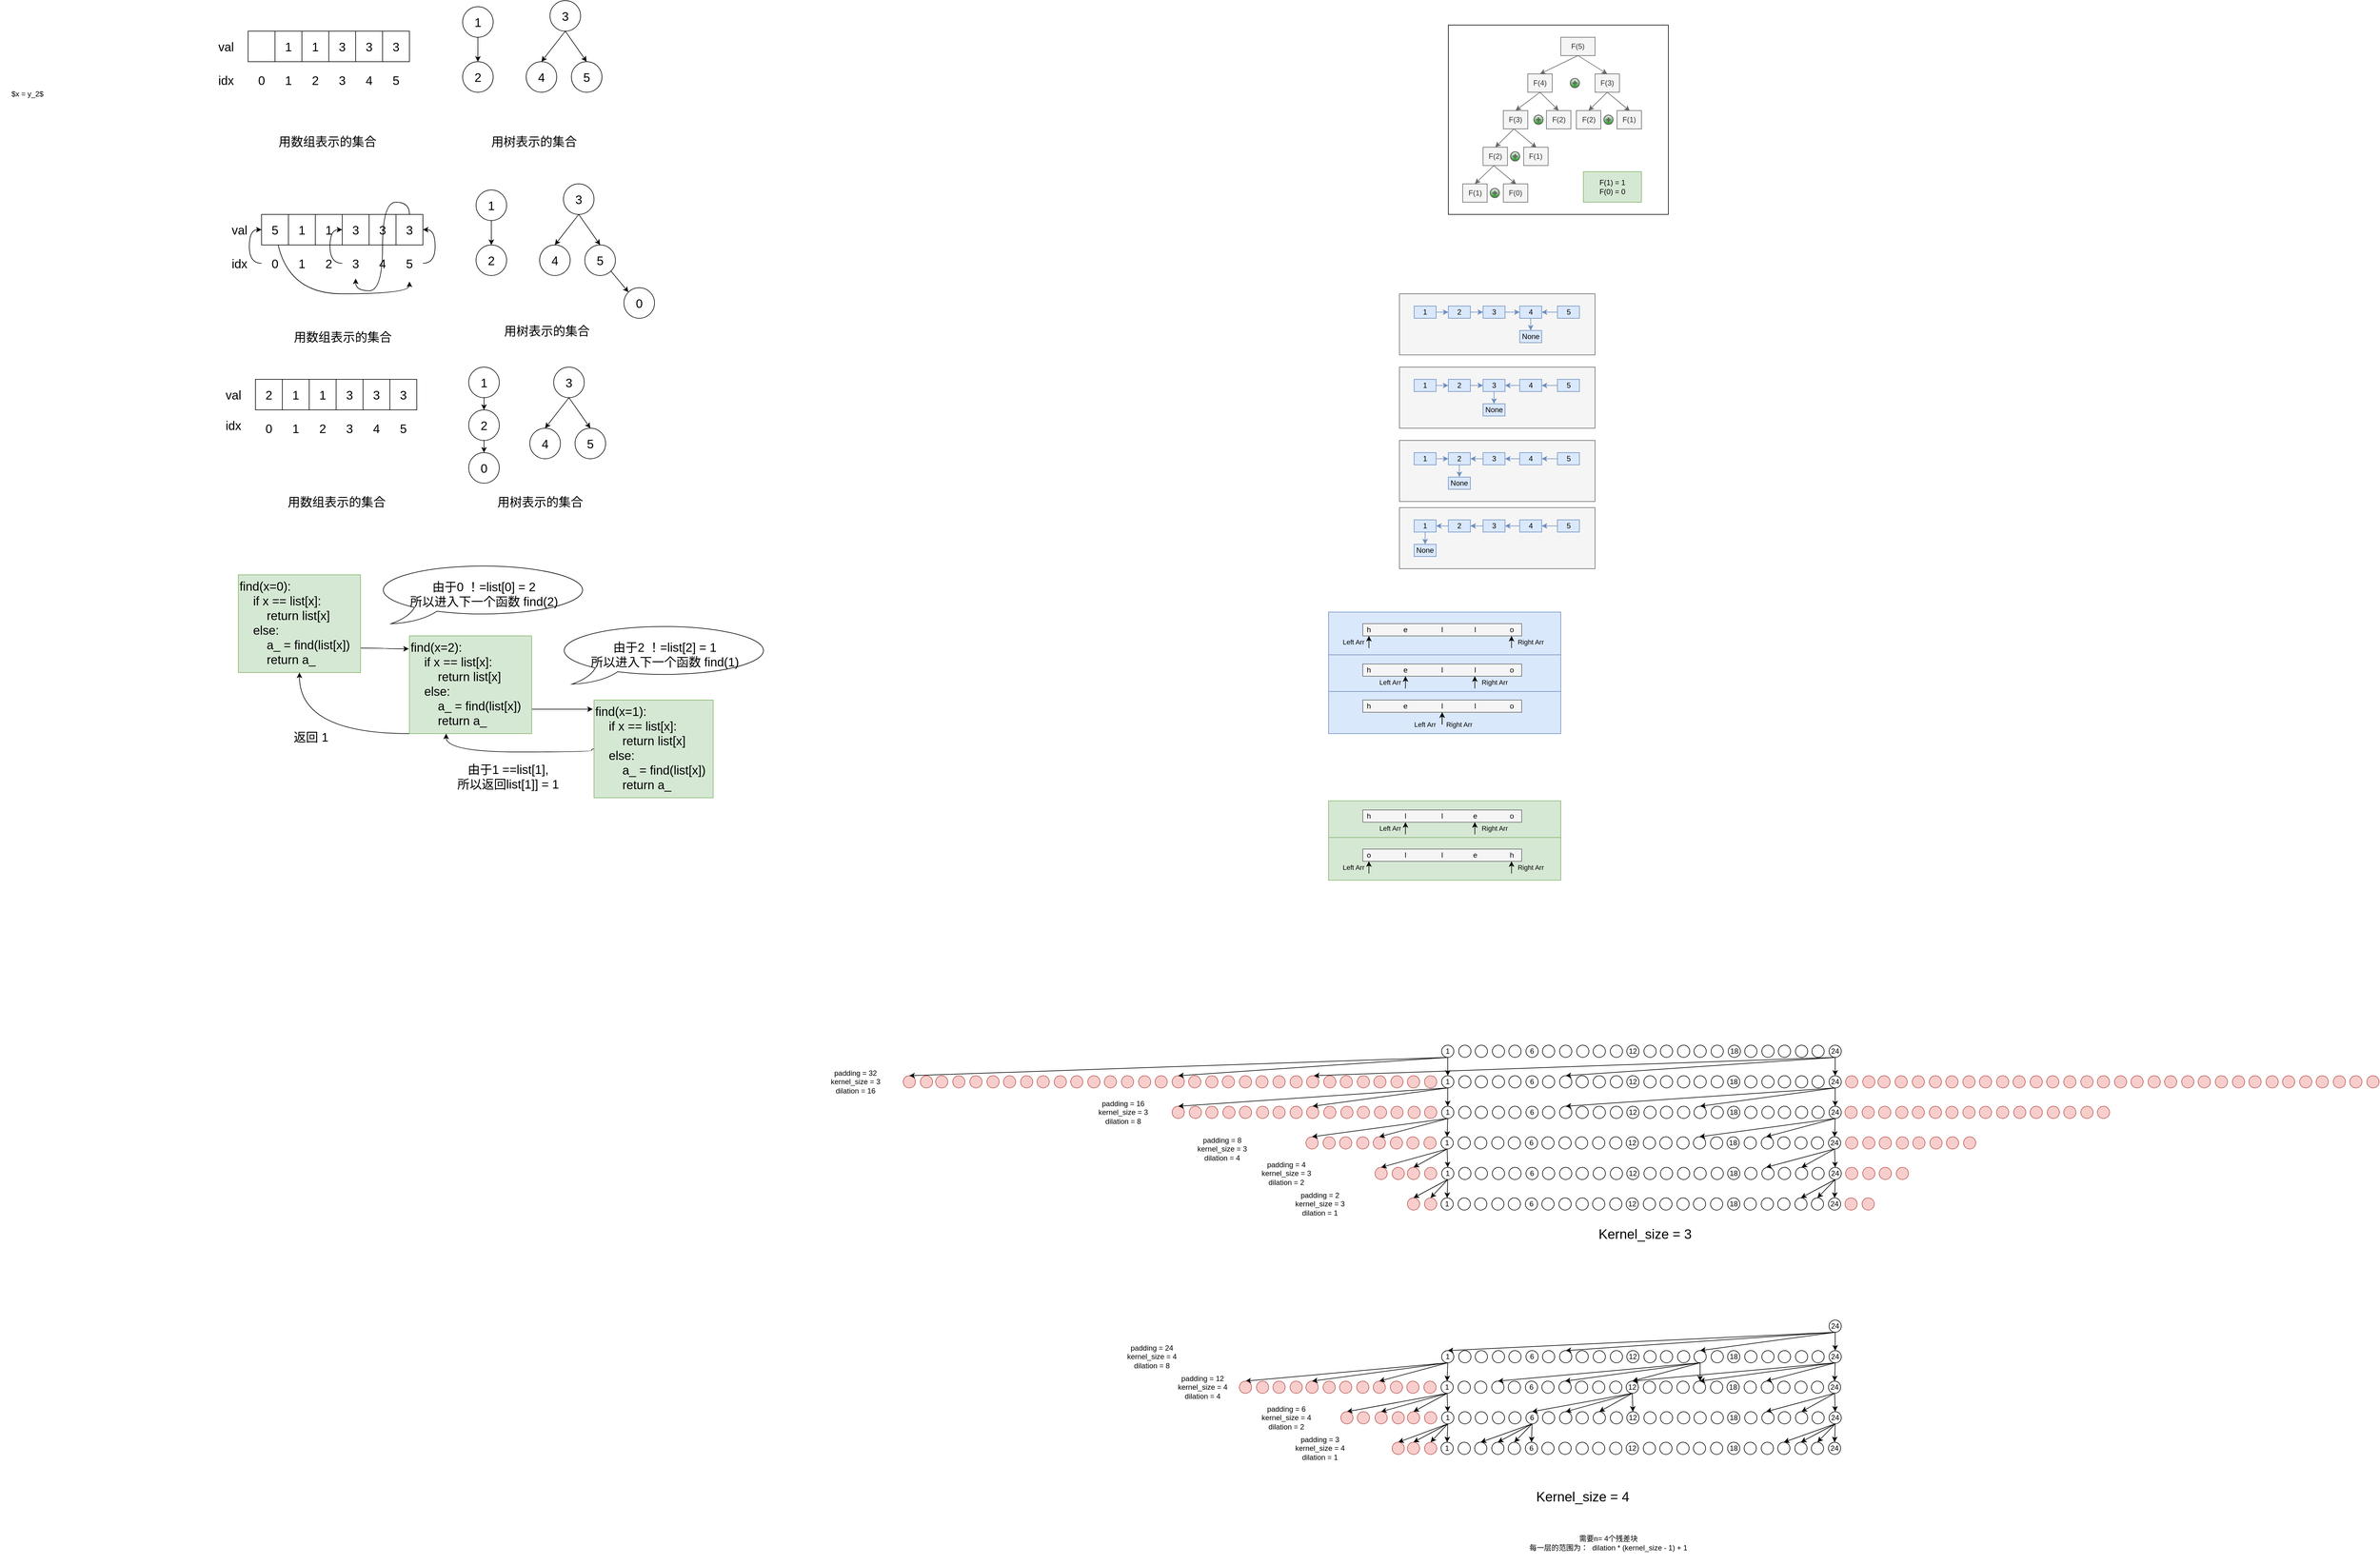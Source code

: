 <mxfile version="14.6.12" type="github">
  <diagram id="Hn3H-dN24jaD0dENia_m" name="Page-1">
    <mxGraphModel dx="3903" dy="762" grid="1" gridSize="10" guides="1" tooltips="1" connect="1" arrows="1" fold="1" page="1" pageScale="1" pageWidth="827" pageHeight="1169" math="1" shadow="0">
      <root>
        <mxCell id="0" />
        <mxCell id="1" parent="0" />
        <mxCell id="SiVPfWwF8kXw5qPxy-G--118" value="" style="rounded=0;whiteSpace=wrap;html=1;shadow=0;fillColor=#dae8fc;strokeColor=#6c8ebf;" parent="1" vertex="1">
          <mxGeometry x="34" y="1301" width="380" height="69" as="geometry" />
        </mxCell>
        <mxCell id="SiVPfWwF8kXw5qPxy-G--117" value="" style="rounded=0;whiteSpace=wrap;html=1;shadow=0;fillColor=#dae8fc;strokeColor=#6c8ebf;" parent="1" vertex="1">
          <mxGeometry x="34" y="1241" width="380" height="60" as="geometry" />
        </mxCell>
        <mxCell id="SiVPfWwF8kXw5qPxy-G--116" value="" style="rounded=0;whiteSpace=wrap;html=1;shadow=0;fillColor=#dae8fc;strokeColor=#6c8ebf;" parent="1" vertex="1">
          <mxGeometry x="34" y="1171" width="380" height="70" as="geometry" />
        </mxCell>
        <mxCell id="SiVPfWwF8kXw5qPxy-G--120" value="" style="rounded=0;whiteSpace=wrap;html=1;shadow=0;fillColor=#f5f5f5;strokeColor=#666666;fontColor=#333333;" parent="1" vertex="1">
          <mxGeometry x="90" y="1256" width="260" height="20" as="geometry" />
        </mxCell>
        <mxCell id="SiVPfWwF8kXw5qPxy-G--121" value="" style="rounded=0;whiteSpace=wrap;html=1;shadow=0;fillColor=#f5f5f5;strokeColor=#666666;fontColor=#333333;" parent="1" vertex="1">
          <mxGeometry x="90" y="1315" width="260" height="20" as="geometry" />
        </mxCell>
        <mxCell id="SiVPfWwF8kXw5qPxy-G--119" value="" style="rounded=0;whiteSpace=wrap;html=1;shadow=0;fillColor=#f5f5f5;strokeColor=#666666;fontColor=#333333;" parent="1" vertex="1">
          <mxGeometry x="90" y="1190" width="260" height="20" as="geometry" />
        </mxCell>
        <mxCell id="SiVPfWwF8kXw5qPxy-G--35" value="" style="rounded=0;whiteSpace=wrap;html=1;fillColor=#f5f5f5;strokeColor=#666666;fontColor=#333333;" parent="1" vertex="1">
          <mxGeometry x="150" y="650" width="320" height="100" as="geometry" />
        </mxCell>
        <mxCell id="SiVPfWwF8kXw5qPxy-G--25" value="" style="rounded=0;whiteSpace=wrap;html=1;" parent="1" vertex="1">
          <mxGeometry x="230" y="210" width="360" height="310" as="geometry" />
        </mxCell>
        <mxCell id="gz96YXUICSbOHZwGuNMA-6" style="edgeStyle=none;rounded=0;orthogonalLoop=1;jettySize=auto;html=1;exitX=0.5;exitY=1;exitDx=0;exitDy=0;entryX=0.5;entryY=0;entryDx=0;entryDy=0;fillColor=#f5f5f5;strokeColor=#666666;" parent="1" source="gz96YXUICSbOHZwGuNMA-2" target="gz96YXUICSbOHZwGuNMA-5" edge="1">
          <mxGeometry relative="1" as="geometry" />
        </mxCell>
        <mxCell id="gz96YXUICSbOHZwGuNMA-7" style="edgeStyle=none;rounded=0;orthogonalLoop=1;jettySize=auto;html=1;entryX=0.5;entryY=0;entryDx=0;entryDy=0;exitX=0.5;exitY=1;exitDx=0;exitDy=0;fillColor=#f5f5f5;strokeColor=#666666;" parent="1" source="gz96YXUICSbOHZwGuNMA-2" target="gz96YXUICSbOHZwGuNMA-4" edge="1">
          <mxGeometry relative="1" as="geometry">
            <mxPoint x="442" y="270" as="sourcePoint" />
          </mxGeometry>
        </mxCell>
        <mxCell id="gz96YXUICSbOHZwGuNMA-2" value="F(5)" style="rounded=0;whiteSpace=wrap;html=1;fillColor=#f5f5f5;strokeColor=#666666;fontColor=#333333;" parent="1" vertex="1">
          <mxGeometry x="414" y="230" width="56" height="30" as="geometry" />
        </mxCell>
        <mxCell id="gz96YXUICSbOHZwGuNMA-4" value="F(4)" style="rounded=0;whiteSpace=wrap;html=1;fillColor=#f5f5f5;strokeColor=#666666;fontColor=#333333;" parent="1" vertex="1">
          <mxGeometry x="360" y="290" width="40" height="30" as="geometry" />
        </mxCell>
        <mxCell id="SiVPfWwF8kXw5qPxy-G--11" style="edgeStyle=none;rounded=0;orthogonalLoop=1;jettySize=auto;html=1;entryX=0.523;entryY=0.021;entryDx=0;entryDy=0;entryPerimeter=0;exitX=0.5;exitY=1;exitDx=0;exitDy=0;fillColor=#f5f5f5;strokeColor=#666666;" parent="1" source="gz96YXUICSbOHZwGuNMA-5" target="SiVPfWwF8kXw5qPxy-G--8" edge="1">
          <mxGeometry relative="1" as="geometry" />
        </mxCell>
        <mxCell id="gz96YXUICSbOHZwGuNMA-5" value="F(3)" style="rounded=0;whiteSpace=wrap;html=1;fillColor=#f5f5f5;strokeColor=#666666;fontColor=#333333;" parent="1" vertex="1">
          <mxGeometry x="470" y="290" width="40" height="30" as="geometry" />
        </mxCell>
        <mxCell id="gz96YXUICSbOHZwGuNMA-8" style="edgeStyle=none;rounded=0;orthogonalLoop=1;jettySize=auto;html=1;exitX=0.5;exitY=1;exitDx=0;exitDy=0;entryX=0.5;entryY=0;entryDx=0;entryDy=0;fillColor=#f5f5f5;strokeColor=#666666;" parent="1" source="gz96YXUICSbOHZwGuNMA-4" target="gz96YXUICSbOHZwGuNMA-12" edge="1">
          <mxGeometry relative="1" as="geometry">
            <mxPoint x="415" y="320" as="sourcePoint" />
          </mxGeometry>
        </mxCell>
        <mxCell id="gz96YXUICSbOHZwGuNMA-9" style="edgeStyle=none;rounded=0;orthogonalLoop=1;jettySize=auto;html=1;exitX=0.5;exitY=1;exitDx=0;exitDy=0;entryX=0.5;entryY=0;entryDx=0;entryDy=0;fillColor=#f5f5f5;strokeColor=#666666;" parent="1" source="gz96YXUICSbOHZwGuNMA-4" target="gz96YXUICSbOHZwGuNMA-11" edge="1">
          <mxGeometry relative="1" as="geometry">
            <mxPoint x="359" y="320" as="sourcePoint" />
          </mxGeometry>
        </mxCell>
        <mxCell id="gz96YXUICSbOHZwGuNMA-11" value="F(3)" style="rounded=0;whiteSpace=wrap;html=1;fillColor=#f5f5f5;strokeColor=#666666;fontColor=#333333;" parent="1" vertex="1">
          <mxGeometry x="320" y="350" width="40" height="30" as="geometry" />
        </mxCell>
        <mxCell id="gz96YXUICSbOHZwGuNMA-12" value="F(2)" style="rounded=0;whiteSpace=wrap;html=1;fillColor=#f5f5f5;strokeColor=#666666;fontColor=#333333;" parent="1" vertex="1">
          <mxGeometry x="390.5" y="350" width="40" height="30" as="geometry" />
        </mxCell>
        <mxCell id="SiVPfWwF8kXw5qPxy-G--2" value="" style="verticalLabelPosition=bottom;verticalAlign=top;html=1;shadow=0;strokeWidth=1;shape=mxgraph.ios.iAddIcon;fillColor=#f5f5f5;fillColor2=#1A9917;strokeColor=#666666;fontColor=#333333;" parent="1" vertex="1">
          <mxGeometry x="370" y="357.5" width="15" height="15" as="geometry" />
        </mxCell>
        <mxCell id="SiVPfWwF8kXw5qPxy-G--4" value="" style="verticalLabelPosition=bottom;verticalAlign=top;html=1;shadow=0;strokeWidth=1;shape=mxgraph.ios.iAddIcon;fillColor=#f5f5f5;fillColor2=#1A9917;strokeColor=#666666;fontColor=#333333;" parent="1" vertex="1">
          <mxGeometry x="429.5" y="297.5" width="15" height="15" as="geometry" />
        </mxCell>
        <mxCell id="SiVPfWwF8kXw5qPxy-G--6" style="edgeStyle=none;rounded=0;orthogonalLoop=1;jettySize=auto;html=1;exitX=0.5;exitY=1;exitDx=0;exitDy=0;entryX=0.5;entryY=0;entryDx=0;entryDy=0;fillColor=#f5f5f5;strokeColor=#666666;" parent="1" source="gz96YXUICSbOHZwGuNMA-5" target="SiVPfWwF8kXw5qPxy-G--7" edge="1">
          <mxGeometry relative="1" as="geometry">
            <mxPoint x="494.5" y="320" as="sourcePoint" />
          </mxGeometry>
        </mxCell>
        <mxCell id="SiVPfWwF8kXw5qPxy-G--7" value="F(2)" style="rounded=0;whiteSpace=wrap;html=1;fillColor=#f5f5f5;strokeColor=#666666;fontColor=#333333;" parent="1" vertex="1">
          <mxGeometry x="439.5" y="350" width="40" height="30" as="geometry" />
        </mxCell>
        <mxCell id="SiVPfWwF8kXw5qPxy-G--8" value="F(1)" style="rounded=0;whiteSpace=wrap;html=1;fillColor=#f5f5f5;strokeColor=#666666;fontColor=#333333;" parent="1" vertex="1">
          <mxGeometry x="506" y="350" width="40" height="30" as="geometry" />
        </mxCell>
        <mxCell id="SiVPfWwF8kXw5qPxy-G--9" value="" style="verticalLabelPosition=bottom;verticalAlign=top;html=1;shadow=0;strokeWidth=1;shape=mxgraph.ios.iAddIcon;fillColor=#f5f5f5;fillColor2=#1A9917;strokeColor=#666666;fontColor=#333333;" parent="1" vertex="1">
          <mxGeometry x="484.5" y="357.5" width="15" height="15" as="geometry" />
        </mxCell>
        <mxCell id="SiVPfWwF8kXw5qPxy-G--12" style="edgeStyle=none;rounded=0;orthogonalLoop=1;jettySize=auto;html=1;entryX=0.523;entryY=0.021;entryDx=0;entryDy=0;entryPerimeter=0;exitX=0.5;exitY=1;exitDx=0;exitDy=0;fillColor=#f5f5f5;strokeColor=#666666;" parent="1" target="SiVPfWwF8kXw5qPxy-G--15" edge="1">
          <mxGeometry relative="1" as="geometry">
            <mxPoint x="337.25" y="380" as="sourcePoint" />
          </mxGeometry>
        </mxCell>
        <mxCell id="SiVPfWwF8kXw5qPxy-G--13" style="edgeStyle=none;rounded=0;orthogonalLoop=1;jettySize=auto;html=1;exitX=0.5;exitY=1;exitDx=0;exitDy=0;entryX=0.5;entryY=0;entryDx=0;entryDy=0;fillColor=#f5f5f5;strokeColor=#666666;" parent="1" target="SiVPfWwF8kXw5qPxy-G--14" edge="1">
          <mxGeometry relative="1" as="geometry">
            <mxPoint x="337.25" y="380" as="sourcePoint" />
          </mxGeometry>
        </mxCell>
        <mxCell id="SiVPfWwF8kXw5qPxy-G--14" value="F(2)" style="rounded=0;whiteSpace=wrap;html=1;fillColor=#f5f5f5;strokeColor=#666666;fontColor=#333333;" parent="1" vertex="1">
          <mxGeometry x="286.75" y="410" width="40" height="30" as="geometry" />
        </mxCell>
        <mxCell id="SiVPfWwF8kXw5qPxy-G--15" value="F(1)" style="rounded=0;whiteSpace=wrap;html=1;fillColor=#f5f5f5;strokeColor=#666666;fontColor=#333333;" parent="1" vertex="1">
          <mxGeometry x="353.25" y="410" width="40" height="30" as="geometry" />
        </mxCell>
        <mxCell id="SiVPfWwF8kXw5qPxy-G--16" value="" style="verticalLabelPosition=bottom;verticalAlign=top;html=1;shadow=0;strokeWidth=1;shape=mxgraph.ios.iAddIcon;fillColor=#f5f5f5;fillColor2=#1A9917;strokeColor=#666666;fontColor=#333333;" parent="1" vertex="1">
          <mxGeometry x="331.75" y="417.5" width="15" height="15" as="geometry" />
        </mxCell>
        <mxCell id="SiVPfWwF8kXw5qPxy-G--19" style="edgeStyle=none;rounded=0;orthogonalLoop=1;jettySize=auto;html=1;entryX=0.523;entryY=0.021;entryDx=0;entryDy=0;entryPerimeter=0;fillColor=#f5f5f5;strokeColor=#666666;" parent="1" target="SiVPfWwF8kXw5qPxy-G--22" edge="1">
          <mxGeometry relative="1" as="geometry">
            <mxPoint x="304" y="440" as="sourcePoint" />
          </mxGeometry>
        </mxCell>
        <mxCell id="SiVPfWwF8kXw5qPxy-G--20" style="edgeStyle=none;rounded=0;orthogonalLoop=1;jettySize=auto;html=1;exitX=0.456;exitY=0.986;exitDx=0;exitDy=0;entryX=0.5;entryY=0;entryDx=0;entryDy=0;exitPerimeter=0;fillColor=#f5f5f5;strokeColor=#666666;" parent="1" source="SiVPfWwF8kXw5qPxy-G--14" target="SiVPfWwF8kXw5qPxy-G--21" edge="1">
          <mxGeometry relative="1" as="geometry">
            <mxPoint x="304" y="440" as="sourcePoint" />
          </mxGeometry>
        </mxCell>
        <mxCell id="SiVPfWwF8kXw5qPxy-G--21" value="F(1)" style="rounded=0;whiteSpace=wrap;html=1;fillColor=#f5f5f5;strokeColor=#666666;fontColor=#333333;" parent="1" vertex="1">
          <mxGeometry x="253.5" y="470" width="40" height="30" as="geometry" />
        </mxCell>
        <mxCell id="SiVPfWwF8kXw5qPxy-G--22" value="F(0)" style="rounded=0;whiteSpace=wrap;html=1;fillColor=#f5f5f5;strokeColor=#666666;fontColor=#333333;" parent="1" vertex="1">
          <mxGeometry x="320" y="470" width="40" height="30" as="geometry" />
        </mxCell>
        <mxCell id="SiVPfWwF8kXw5qPxy-G--23" value="" style="verticalLabelPosition=bottom;verticalAlign=top;html=1;shadow=0;dashed=0;strokeWidth=1;shape=mxgraph.ios.iAddIcon;fillColor=#f5f5f5;fillColor2=#1A9917;strokeColor=#666666;fontColor=#333333;" parent="1" vertex="1">
          <mxGeometry x="298.5" y="477.5" width="15" height="15" as="geometry" />
        </mxCell>
        <mxCell id="SiVPfWwF8kXw5qPxy-G--24" value="F(1) = 1&lt;br&gt;F(0) = 0" style="rounded=0;whiteSpace=wrap;html=1;fillColor=#d5e8d4;strokeColor=#82b366;" parent="1" vertex="1">
          <mxGeometry x="451" y="450" width="95" height="50" as="geometry" />
        </mxCell>
        <mxCell id="SiVPfWwF8kXw5qPxy-G--28" value="" style="edgeStyle=none;rounded=0;orthogonalLoop=1;jettySize=auto;html=1;fillColor=#dae8fc;strokeColor=#6c8ebf;" parent="1" source="SiVPfWwF8kXw5qPxy-G--26" target="SiVPfWwF8kXw5qPxy-G--27" edge="1">
          <mxGeometry relative="1" as="geometry" />
        </mxCell>
        <mxCell id="SiVPfWwF8kXw5qPxy-G--26" value="1" style="rounded=0;whiteSpace=wrap;html=1;fillColor=#dae8fc;strokeColor=#6c8ebf;" parent="1" vertex="1">
          <mxGeometry x="174" y="670" width="36" height="20" as="geometry" />
        </mxCell>
        <mxCell id="SiVPfWwF8kXw5qPxy-G--30" value="" style="edgeStyle=none;rounded=0;orthogonalLoop=1;jettySize=auto;html=1;fillColor=#dae8fc;strokeColor=#6c8ebf;" parent="1" source="SiVPfWwF8kXw5qPxy-G--27" target="SiVPfWwF8kXw5qPxy-G--29" edge="1">
          <mxGeometry relative="1" as="geometry" />
        </mxCell>
        <mxCell id="SiVPfWwF8kXw5qPxy-G--27" value="2" style="rounded=0;whiteSpace=wrap;html=1;fillColor=#dae8fc;strokeColor=#6c8ebf;" parent="1" vertex="1">
          <mxGeometry x="230" y="670" width="36" height="20" as="geometry" />
        </mxCell>
        <mxCell id="SiVPfWwF8kXw5qPxy-G--32" value="" style="edgeStyle=none;rounded=0;orthogonalLoop=1;jettySize=auto;html=1;fillColor=#dae8fc;strokeColor=#6c8ebf;" parent="1" source="SiVPfWwF8kXw5qPxy-G--29" target="SiVPfWwF8kXw5qPxy-G--31" edge="1">
          <mxGeometry relative="1" as="geometry" />
        </mxCell>
        <mxCell id="SiVPfWwF8kXw5qPxy-G--29" value="3" style="rounded=0;whiteSpace=wrap;html=1;fillColor=#dae8fc;strokeColor=#6c8ebf;" parent="1" vertex="1">
          <mxGeometry x="286.75" y="670" width="36" height="20" as="geometry" />
        </mxCell>
        <mxCell id="SiVPfWwF8kXw5qPxy-G--34" value="" style="edgeStyle=none;rounded=0;orthogonalLoop=1;jettySize=auto;html=1;fillColor=#dae8fc;strokeColor=#6c8ebf;exitX=0;exitY=0.5;exitDx=0;exitDy=0;entryX=1;entryY=0.5;entryDx=0;entryDy=0;" parent="1" source="SiVPfWwF8kXw5qPxy-G--33" target="SiVPfWwF8kXw5qPxy-G--31" edge="1">
          <mxGeometry relative="1" as="geometry">
            <mxPoint x="390" y="740" as="sourcePoint" />
            <mxPoint x="440" y="740" as="targetPoint" />
          </mxGeometry>
        </mxCell>
        <mxCell id="SiVPfWwF8kXw5qPxy-G--38" style="edgeStyle=none;rounded=0;orthogonalLoop=1;jettySize=auto;html=1;exitX=0.5;exitY=1;exitDx=0;exitDy=0;entryX=0.5;entryY=0;entryDx=0;entryDy=0;fillColor=#dae8fc;strokeColor=#6c8ebf;" parent="1" source="SiVPfWwF8kXw5qPxy-G--31" target="SiVPfWwF8kXw5qPxy-G--37" edge="1">
          <mxGeometry relative="1" as="geometry" />
        </mxCell>
        <mxCell id="SiVPfWwF8kXw5qPxy-G--31" value="4" style="rounded=0;whiteSpace=wrap;html=1;fillColor=#dae8fc;strokeColor=#6c8ebf;" parent="1" vertex="1">
          <mxGeometry x="346.75" y="670" width="36" height="20" as="geometry" />
        </mxCell>
        <mxCell id="SiVPfWwF8kXw5qPxy-G--33" value="5" style="rounded=0;whiteSpace=wrap;html=1;fillColor=#dae8fc;strokeColor=#6c8ebf;" parent="1" vertex="1">
          <mxGeometry x="408.5" y="670" width="36" height="20" as="geometry" />
        </mxCell>
        <mxCell id="SiVPfWwF8kXw5qPxy-G--37" value="None" style="rounded=0;whiteSpace=wrap;html=1;fillColor=#dae8fc;strokeColor=#6c8ebf;" parent="1" vertex="1">
          <mxGeometry x="346.75" y="710" width="36" height="20" as="geometry" />
        </mxCell>
        <mxCell id="SiVPfWwF8kXw5qPxy-G--39" value="" style="rounded=0;whiteSpace=wrap;html=1;fillColor=#f5f5f5;strokeColor=#666666;fontColor=#333333;" parent="1" vertex="1">
          <mxGeometry x="150" y="770" width="320" height="100" as="geometry" />
        </mxCell>
        <mxCell id="SiVPfWwF8kXw5qPxy-G--40" value="" style="edgeStyle=none;rounded=0;orthogonalLoop=1;jettySize=auto;html=1;fillColor=#dae8fc;strokeColor=#6c8ebf;" parent="1" source="SiVPfWwF8kXw5qPxy-G--41" target="SiVPfWwF8kXw5qPxy-G--43" edge="1">
          <mxGeometry relative="1" as="geometry" />
        </mxCell>
        <mxCell id="SiVPfWwF8kXw5qPxy-G--41" value="1" style="rounded=0;whiteSpace=wrap;html=1;fillColor=#dae8fc;strokeColor=#6c8ebf;" parent="1" vertex="1">
          <mxGeometry x="174" y="790" width="36" height="20" as="geometry" />
        </mxCell>
        <mxCell id="SiVPfWwF8kXw5qPxy-G--42" value="" style="edgeStyle=none;rounded=0;orthogonalLoop=1;jettySize=auto;html=1;fillColor=#dae8fc;strokeColor=#6c8ebf;" parent="1" source="SiVPfWwF8kXw5qPxy-G--43" target="SiVPfWwF8kXw5qPxy-G--45" edge="1">
          <mxGeometry relative="1" as="geometry" />
        </mxCell>
        <mxCell id="SiVPfWwF8kXw5qPxy-G--43" value="2" style="rounded=0;whiteSpace=wrap;html=1;fillColor=#dae8fc;strokeColor=#6c8ebf;" parent="1" vertex="1">
          <mxGeometry x="230" y="790" width="36" height="20" as="geometry" />
        </mxCell>
        <mxCell id="SiVPfWwF8kXw5qPxy-G--45" value="3" style="rounded=0;whiteSpace=wrap;html=1;fillColor=#dae8fc;strokeColor=#6c8ebf;" parent="1" vertex="1">
          <mxGeometry x="286.75" y="790" width="36" height="20" as="geometry" />
        </mxCell>
        <mxCell id="SiVPfWwF8kXw5qPxy-G--46" value="" style="edgeStyle=none;rounded=0;orthogonalLoop=1;jettySize=auto;html=1;fillColor=#dae8fc;strokeColor=#6c8ebf;exitX=0;exitY=0.5;exitDx=0;exitDy=0;entryX=1;entryY=0.5;entryDx=0;entryDy=0;" parent="1" source="SiVPfWwF8kXw5qPxy-G--49" target="SiVPfWwF8kXw5qPxy-G--48" edge="1">
          <mxGeometry relative="1" as="geometry">
            <mxPoint x="390" y="860" as="sourcePoint" />
            <mxPoint x="440" y="860" as="targetPoint" />
          </mxGeometry>
        </mxCell>
        <mxCell id="SiVPfWwF8kXw5qPxy-G--47" style="edgeStyle=none;rounded=0;orthogonalLoop=1;jettySize=auto;html=1;exitX=0.5;exitY=1;exitDx=0;exitDy=0;entryX=0.5;entryY=0;entryDx=0;entryDy=0;fillColor=#dae8fc;strokeColor=#6c8ebf;" parent="1" target="SiVPfWwF8kXw5qPxy-G--50" edge="1">
          <mxGeometry relative="1" as="geometry">
            <mxPoint x="304.75" y="810.0" as="sourcePoint" />
          </mxGeometry>
        </mxCell>
        <mxCell id="SiVPfWwF8kXw5qPxy-G--53" value="" style="edgeStyle=none;rounded=0;orthogonalLoop=1;jettySize=auto;html=1;entryX=1;entryY=0.5;entryDx=0;entryDy=0;fillColor=#dae8fc;strokeColor=#6c8ebf;" parent="1" source="SiVPfWwF8kXw5qPxy-G--48" target="SiVPfWwF8kXw5qPxy-G--45" edge="1">
          <mxGeometry relative="1" as="geometry">
            <mxPoint x="320" y="800" as="targetPoint" />
          </mxGeometry>
        </mxCell>
        <mxCell id="SiVPfWwF8kXw5qPxy-G--48" value="4" style="rounded=0;whiteSpace=wrap;html=1;fillColor=#dae8fc;strokeColor=#6c8ebf;" parent="1" vertex="1">
          <mxGeometry x="346.75" y="790" width="36" height="20" as="geometry" />
        </mxCell>
        <mxCell id="SiVPfWwF8kXw5qPxy-G--49" value="5" style="rounded=0;whiteSpace=wrap;html=1;fillColor=#dae8fc;strokeColor=#6c8ebf;" parent="1" vertex="1">
          <mxGeometry x="408.5" y="790" width="36" height="20" as="geometry" />
        </mxCell>
        <mxCell id="SiVPfWwF8kXw5qPxy-G--50" value="None" style="rounded=0;whiteSpace=wrap;html=1;fillColor=#dae8fc;strokeColor=#6c8ebf;" parent="1" vertex="1">
          <mxGeometry x="286.75" y="830" width="36" height="20" as="geometry" />
        </mxCell>
        <mxCell id="SiVPfWwF8kXw5qPxy-G--54" value="" style="rounded=0;whiteSpace=wrap;html=1;fillColor=#f5f5f5;strokeColor=#666666;fontColor=#333333;" parent="1" vertex="1">
          <mxGeometry x="150" y="890" width="320" height="100" as="geometry" />
        </mxCell>
        <mxCell id="SiVPfWwF8kXw5qPxy-G--55" value="" style="edgeStyle=none;rounded=0;orthogonalLoop=1;jettySize=auto;html=1;fillColor=#dae8fc;strokeColor=#6c8ebf;" parent="1" source="SiVPfWwF8kXw5qPxy-G--56" target="SiVPfWwF8kXw5qPxy-G--58" edge="1">
          <mxGeometry relative="1" as="geometry" />
        </mxCell>
        <mxCell id="SiVPfWwF8kXw5qPxy-G--56" value="1" style="rounded=0;whiteSpace=wrap;html=1;fillColor=#dae8fc;strokeColor=#6c8ebf;" parent="1" vertex="1">
          <mxGeometry x="174" y="910" width="36" height="20" as="geometry" />
        </mxCell>
        <mxCell id="SiVPfWwF8kXw5qPxy-G--58" value="2" style="rounded=0;whiteSpace=wrap;html=1;fillColor=#dae8fc;strokeColor=#6c8ebf;" parent="1" vertex="1">
          <mxGeometry x="230" y="910" width="36" height="20" as="geometry" />
        </mxCell>
        <mxCell id="SiVPfWwF8kXw5qPxy-G--66" value="" style="edgeStyle=none;rounded=0;orthogonalLoop=1;jettySize=auto;html=1;entryX=1;entryY=0.5;entryDx=0;entryDy=0;fillColor=#dae8fc;strokeColor=#6c8ebf;" parent="1" source="SiVPfWwF8kXw5qPxy-G--59" target="SiVPfWwF8kXw5qPxy-G--58" edge="1">
          <mxGeometry relative="1" as="geometry" />
        </mxCell>
        <mxCell id="SiVPfWwF8kXw5qPxy-G--59" value="3" style="rounded=0;whiteSpace=wrap;html=1;fillColor=#dae8fc;strokeColor=#6c8ebf;" parent="1" vertex="1">
          <mxGeometry x="286.75" y="910" width="36" height="20" as="geometry" />
        </mxCell>
        <mxCell id="SiVPfWwF8kXw5qPxy-G--60" value="" style="edgeStyle=none;rounded=0;orthogonalLoop=1;jettySize=auto;html=1;fillColor=#dae8fc;strokeColor=#6c8ebf;exitX=0;exitY=0.5;exitDx=0;exitDy=0;entryX=1;entryY=0.5;entryDx=0;entryDy=0;" parent="1" source="SiVPfWwF8kXw5qPxy-G--64" target="SiVPfWwF8kXw5qPxy-G--63" edge="1">
          <mxGeometry relative="1" as="geometry">
            <mxPoint x="390" y="980" as="sourcePoint" />
            <mxPoint x="440" y="980" as="targetPoint" />
          </mxGeometry>
        </mxCell>
        <mxCell id="SiVPfWwF8kXw5qPxy-G--61" style="edgeStyle=none;rounded=0;orthogonalLoop=1;jettySize=auto;html=1;exitX=0.5;exitY=1;exitDx=0;exitDy=0;entryX=0.5;entryY=0;entryDx=0;entryDy=0;fillColor=#dae8fc;strokeColor=#6c8ebf;" parent="1" target="SiVPfWwF8kXw5qPxy-G--65" edge="1">
          <mxGeometry relative="1" as="geometry">
            <mxPoint x="248" y="930" as="sourcePoint" />
          </mxGeometry>
        </mxCell>
        <mxCell id="SiVPfWwF8kXw5qPxy-G--62" value="" style="edgeStyle=none;rounded=0;orthogonalLoop=1;jettySize=auto;html=1;entryX=1;entryY=0.5;entryDx=0;entryDy=0;fillColor=#dae8fc;strokeColor=#6c8ebf;" parent="1" source="SiVPfWwF8kXw5qPxy-G--63" target="SiVPfWwF8kXw5qPxy-G--59" edge="1">
          <mxGeometry relative="1" as="geometry">
            <mxPoint x="320" y="920" as="targetPoint" />
          </mxGeometry>
        </mxCell>
        <mxCell id="SiVPfWwF8kXw5qPxy-G--63" value="4" style="rounded=0;whiteSpace=wrap;html=1;fillColor=#dae8fc;strokeColor=#6c8ebf;" parent="1" vertex="1">
          <mxGeometry x="346.75" y="910" width="36" height="20" as="geometry" />
        </mxCell>
        <mxCell id="SiVPfWwF8kXw5qPxy-G--64" value="5" style="rounded=0;whiteSpace=wrap;html=1;fillColor=#dae8fc;strokeColor=#6c8ebf;" parent="1" vertex="1">
          <mxGeometry x="408.5" y="910" width="36" height="20" as="geometry" />
        </mxCell>
        <mxCell id="SiVPfWwF8kXw5qPxy-G--65" value="None" style="rounded=0;whiteSpace=wrap;html=1;fillColor=#dae8fc;strokeColor=#6c8ebf;" parent="1" vertex="1">
          <mxGeometry x="230" y="950" width="36" height="20" as="geometry" />
        </mxCell>
        <mxCell id="SiVPfWwF8kXw5qPxy-G--67" value="" style="rounded=0;whiteSpace=wrap;html=1;fillColor=#f5f5f5;strokeColor=#666666;fontColor=#333333;" parent="1" vertex="1">
          <mxGeometry x="150" y="1000" width="320" height="100" as="geometry" />
        </mxCell>
        <mxCell id="SiVPfWwF8kXw5qPxy-G--68" value="" style="edgeStyle=none;rounded=0;orthogonalLoop=1;jettySize=auto;html=1;fillColor=#dae8fc;strokeColor=#6c8ebf;" parent="1" source="SiVPfWwF8kXw5qPxy-G--70" target="SiVPfWwF8kXw5qPxy-G--69" edge="1">
          <mxGeometry relative="1" as="geometry" />
        </mxCell>
        <mxCell id="SiVPfWwF8kXw5qPxy-G--69" value="1" style="rounded=0;whiteSpace=wrap;html=1;fillColor=#dae8fc;strokeColor=#6c8ebf;" parent="1" vertex="1">
          <mxGeometry x="174" y="1020" width="36" height="20" as="geometry" />
        </mxCell>
        <mxCell id="SiVPfWwF8kXw5qPxy-G--70" value="2" style="rounded=0;whiteSpace=wrap;html=1;fillColor=#dae8fc;strokeColor=#6c8ebf;" parent="1" vertex="1">
          <mxGeometry x="230" y="1020" width="36" height="20" as="geometry" />
        </mxCell>
        <mxCell id="SiVPfWwF8kXw5qPxy-G--71" value="" style="edgeStyle=none;rounded=0;orthogonalLoop=1;jettySize=auto;html=1;entryX=1;entryY=0.5;entryDx=0;entryDy=0;fillColor=#dae8fc;strokeColor=#6c8ebf;" parent="1" source="SiVPfWwF8kXw5qPxy-G--72" target="SiVPfWwF8kXw5qPxy-G--70" edge="1">
          <mxGeometry relative="1" as="geometry" />
        </mxCell>
        <mxCell id="SiVPfWwF8kXw5qPxy-G--72" value="3" style="rounded=0;whiteSpace=wrap;html=1;fillColor=#dae8fc;strokeColor=#6c8ebf;" parent="1" vertex="1">
          <mxGeometry x="286.75" y="1020" width="36" height="20" as="geometry" />
        </mxCell>
        <mxCell id="SiVPfWwF8kXw5qPxy-G--73" value="" style="edgeStyle=none;rounded=0;orthogonalLoop=1;jettySize=auto;html=1;fillColor=#dae8fc;strokeColor=#6c8ebf;exitX=0;exitY=0.5;exitDx=0;exitDy=0;entryX=1;entryY=0.5;entryDx=0;entryDy=0;" parent="1" source="SiVPfWwF8kXw5qPxy-G--77" target="SiVPfWwF8kXw5qPxy-G--76" edge="1">
          <mxGeometry relative="1" as="geometry">
            <mxPoint x="390" y="1090" as="sourcePoint" />
            <mxPoint x="440" y="1090" as="targetPoint" />
          </mxGeometry>
        </mxCell>
        <mxCell id="SiVPfWwF8kXw5qPxy-G--74" style="edgeStyle=none;rounded=0;orthogonalLoop=1;jettySize=auto;html=1;exitX=0.5;exitY=1;exitDx=0;exitDy=0;entryX=0.5;entryY=0;entryDx=0;entryDy=0;fillColor=#dae8fc;strokeColor=#6c8ebf;" parent="1" target="SiVPfWwF8kXw5qPxy-G--78" edge="1">
          <mxGeometry relative="1" as="geometry">
            <mxPoint x="192" y="1040" as="sourcePoint" />
          </mxGeometry>
        </mxCell>
        <mxCell id="SiVPfWwF8kXw5qPxy-G--75" value="" style="edgeStyle=none;rounded=0;orthogonalLoop=1;jettySize=auto;html=1;entryX=1;entryY=0.5;entryDx=0;entryDy=0;fillColor=#dae8fc;strokeColor=#6c8ebf;" parent="1" source="SiVPfWwF8kXw5qPxy-G--76" target="SiVPfWwF8kXw5qPxy-G--72" edge="1">
          <mxGeometry relative="1" as="geometry">
            <mxPoint x="320" y="1030" as="targetPoint" />
          </mxGeometry>
        </mxCell>
        <mxCell id="SiVPfWwF8kXw5qPxy-G--76" value="4" style="rounded=0;whiteSpace=wrap;html=1;fillColor=#dae8fc;strokeColor=#6c8ebf;" parent="1" vertex="1">
          <mxGeometry x="346.75" y="1020" width="36" height="20" as="geometry" />
        </mxCell>
        <mxCell id="SiVPfWwF8kXw5qPxy-G--77" value="5" style="rounded=0;whiteSpace=wrap;html=1;fillColor=#dae8fc;strokeColor=#6c8ebf;" parent="1" vertex="1">
          <mxGeometry x="408.5" y="1020" width="36" height="20" as="geometry" />
        </mxCell>
        <mxCell id="SiVPfWwF8kXw5qPxy-G--78" value="None" style="rounded=0;whiteSpace=wrap;html=1;fillColor=#dae8fc;strokeColor=#6c8ebf;" parent="1" vertex="1">
          <mxGeometry x="174" y="1060" width="36" height="20" as="geometry" />
        </mxCell>
        <mxCell id="SiVPfWwF8kXw5qPxy-G--82" value="h" style="text;html=1;strokeColor=none;fillColor=none;align=center;verticalAlign=middle;whiteSpace=wrap;rounded=0;shadow=0;sketch=0;arcSize=10;" parent="1" vertex="1">
          <mxGeometry x="80" y="1190" width="40" height="20" as="geometry" />
        </mxCell>
        <mxCell id="SiVPfWwF8kXw5qPxy-G--84" value="e" style="text;html=1;strokeColor=none;fillColor=none;align=center;verticalAlign=middle;whiteSpace=wrap;rounded=0;shadow=0;sketch=0;arcSize=10;" parent="1" vertex="1">
          <mxGeometry x="140" y="1190" width="40" height="20" as="geometry" />
        </mxCell>
        <mxCell id="SiVPfWwF8kXw5qPxy-G--86" value="l" style="text;html=1;strokeColor=none;fillColor=none;align=center;verticalAlign=middle;whiteSpace=wrap;rounded=0;shadow=0;sketch=0;arcSize=10;" parent="1" vertex="1">
          <mxGeometry x="200" y="1190" width="40" height="20" as="geometry" />
        </mxCell>
        <mxCell id="SiVPfWwF8kXw5qPxy-G--88" value="l" style="text;html=1;strokeColor=none;fillColor=none;align=center;verticalAlign=middle;whiteSpace=wrap;rounded=0;shadow=0;sketch=0;arcSize=10;" parent="1" vertex="1">
          <mxGeometry x="253.5" y="1190" width="40" height="20" as="geometry" />
        </mxCell>
        <mxCell id="SiVPfWwF8kXw5qPxy-G--90" value="o" style="text;html=1;strokeColor=none;fillColor=none;align=center;verticalAlign=middle;whiteSpace=wrap;rounded=0;shadow=0;sketch=0;arcSize=10;" parent="1" vertex="1">
          <mxGeometry x="313.5" y="1190" width="40" height="20" as="geometry" />
        </mxCell>
        <mxCell id="SiVPfWwF8kXw5qPxy-G--93" value="" style="endArrow=classic;html=1;shadow=0;" parent="1" edge="1">
          <mxGeometry width="50" height="50" relative="1" as="geometry">
            <mxPoint x="100" y="1230" as="sourcePoint" />
            <mxPoint x="100" y="1210" as="targetPoint" />
          </mxGeometry>
        </mxCell>
        <mxCell id="SiVPfWwF8kXw5qPxy-G--94" value="" style="endArrow=classic;html=1;shadow=0;" parent="1" edge="1">
          <mxGeometry width="50" height="50" relative="1" as="geometry">
            <mxPoint x="333.36" y="1230" as="sourcePoint" />
            <mxPoint x="333.36" y="1210" as="targetPoint" />
          </mxGeometry>
        </mxCell>
        <mxCell id="SiVPfWwF8kXw5qPxy-G--95" value="h" style="text;html=1;strokeColor=none;fillColor=none;align=center;verticalAlign=middle;whiteSpace=wrap;rounded=0;shadow=0;sketch=0;arcSize=10;" parent="1" vertex="1">
          <mxGeometry x="80" y="1256" width="40" height="20" as="geometry" />
        </mxCell>
        <mxCell id="SiVPfWwF8kXw5qPxy-G--96" value="e" style="text;html=1;strokeColor=none;fillColor=none;align=center;verticalAlign=middle;whiteSpace=wrap;rounded=0;shadow=0;sketch=0;arcSize=10;" parent="1" vertex="1">
          <mxGeometry x="140" y="1256" width="40" height="20" as="geometry" />
        </mxCell>
        <mxCell id="SiVPfWwF8kXw5qPxy-G--97" value="l" style="text;html=1;strokeColor=none;fillColor=none;align=center;verticalAlign=middle;whiteSpace=wrap;rounded=0;shadow=0;sketch=0;arcSize=10;" parent="1" vertex="1">
          <mxGeometry x="200" y="1256" width="40" height="20" as="geometry" />
        </mxCell>
        <mxCell id="SiVPfWwF8kXw5qPxy-G--98" value="l" style="text;html=1;strokeColor=none;fillColor=none;align=center;verticalAlign=middle;whiteSpace=wrap;rounded=0;shadow=0;sketch=0;arcSize=10;" parent="1" vertex="1">
          <mxGeometry x="253.5" y="1256" width="40" height="20" as="geometry" />
        </mxCell>
        <mxCell id="SiVPfWwF8kXw5qPxy-G--99" value="o" style="text;html=1;strokeColor=none;fillColor=none;align=center;verticalAlign=middle;whiteSpace=wrap;rounded=0;shadow=0;sketch=0;arcSize=10;" parent="1" vertex="1">
          <mxGeometry x="313.5" y="1256" width="40" height="20" as="geometry" />
        </mxCell>
        <mxCell id="SiVPfWwF8kXw5qPxy-G--100" value="" style="endArrow=classic;html=1;shadow=0;" parent="1" edge="1">
          <mxGeometry width="50" height="50" relative="1" as="geometry">
            <mxPoint x="159.83" y="1296" as="sourcePoint" />
            <mxPoint x="159.83" y="1276" as="targetPoint" />
          </mxGeometry>
        </mxCell>
        <mxCell id="SiVPfWwF8kXw5qPxy-G--101" value="" style="endArrow=classic;html=1;shadow=0;" parent="1" edge="1">
          <mxGeometry width="50" height="50" relative="1" as="geometry">
            <mxPoint x="273.33" y="1296" as="sourcePoint" />
            <mxPoint x="273.33" y="1276" as="targetPoint" />
          </mxGeometry>
        </mxCell>
        <mxCell id="SiVPfWwF8kXw5qPxy-G--102" value="h" style="text;html=1;strokeColor=none;fillColor=none;align=center;verticalAlign=middle;whiteSpace=wrap;rounded=0;shadow=0;sketch=0;arcSize=10;" parent="1" vertex="1">
          <mxGeometry x="80" y="1315" width="40" height="20" as="geometry" />
        </mxCell>
        <mxCell id="SiVPfWwF8kXw5qPxy-G--103" value="e" style="text;html=1;strokeColor=none;fillColor=none;align=center;verticalAlign=middle;whiteSpace=wrap;rounded=0;shadow=0;sketch=0;arcSize=10;" parent="1" vertex="1">
          <mxGeometry x="140" y="1315" width="40" height="20" as="geometry" />
        </mxCell>
        <mxCell id="SiVPfWwF8kXw5qPxy-G--104" value="l" style="text;html=1;strokeColor=none;fillColor=none;align=center;verticalAlign=middle;whiteSpace=wrap;rounded=0;shadow=0;sketch=0;arcSize=10;" parent="1" vertex="1">
          <mxGeometry x="200" y="1315" width="40" height="20" as="geometry" />
        </mxCell>
        <mxCell id="SiVPfWwF8kXw5qPxy-G--105" value="l" style="text;html=1;strokeColor=none;fillColor=none;align=center;verticalAlign=middle;whiteSpace=wrap;rounded=0;shadow=0;sketch=0;arcSize=10;" parent="1" vertex="1">
          <mxGeometry x="253.5" y="1315" width="40" height="20" as="geometry" />
        </mxCell>
        <mxCell id="SiVPfWwF8kXw5qPxy-G--106" value="o" style="text;html=1;strokeColor=none;fillColor=none;align=center;verticalAlign=middle;whiteSpace=wrap;rounded=0;shadow=0;sketch=0;arcSize=10;" parent="1" vertex="1">
          <mxGeometry x="313.5" y="1315" width="40" height="20" as="geometry" />
        </mxCell>
        <mxCell id="SiVPfWwF8kXw5qPxy-G--107" value="" style="endArrow=classic;html=1;shadow=0;" parent="1" edge="1">
          <mxGeometry width="50" height="50" relative="1" as="geometry">
            <mxPoint x="219.83" y="1355" as="sourcePoint" />
            <mxPoint x="219.83" y="1335" as="targetPoint" />
          </mxGeometry>
        </mxCell>
        <mxCell id="SiVPfWwF8kXw5qPxy-G--108" value="" style="endArrow=classic;html=1;shadow=0;" parent="1" edge="1">
          <mxGeometry width="50" height="50" relative="1" as="geometry">
            <mxPoint x="219.83" y="1355" as="sourcePoint" />
            <mxPoint x="219.83" y="1335" as="targetPoint" />
          </mxGeometry>
        </mxCell>
        <mxCell id="SiVPfWwF8kXw5qPxy-G--110" value="&lt;font style=&quot;font-size: 11px ; line-height: 50%&quot;&gt;Left Arr&lt;/font&gt;" style="text;html=1;strokeColor=none;fillColor=none;align=center;verticalAlign=middle;whiteSpace=wrap;rounded=0;shadow=0;" parent="1" vertex="1">
          <mxGeometry x="50" y="1210" width="50" height="20" as="geometry" />
        </mxCell>
        <mxCell id="SiVPfWwF8kXw5qPxy-G--111" value="&lt;font style=&quot;font-size: 11px ; line-height: 50%&quot;&gt;Right Arr&lt;/font&gt;" style="text;html=1;strokeColor=none;fillColor=none;align=center;verticalAlign=middle;whiteSpace=wrap;rounded=0;shadow=0;" parent="1" vertex="1">
          <mxGeometry x="334.63" y="1210" width="60.25" height="20" as="geometry" />
        </mxCell>
        <mxCell id="SiVPfWwF8kXw5qPxy-G--112" value="&lt;font style=&quot;font-size: 11px ; line-height: 50%&quot;&gt;Left Arr&lt;/font&gt;" style="text;html=1;strokeColor=none;fillColor=none;align=center;verticalAlign=middle;whiteSpace=wrap;rounded=0;shadow=0;" parent="1" vertex="1">
          <mxGeometry x="110" y="1276" width="50" height="20" as="geometry" />
        </mxCell>
        <mxCell id="SiVPfWwF8kXw5qPxy-G--113" value="&lt;font style=&quot;font-size: 11px ; line-height: 50%&quot;&gt;Right Arr&lt;/font&gt;" style="text;html=1;strokeColor=none;fillColor=none;align=center;verticalAlign=middle;whiteSpace=wrap;rounded=0;shadow=0;" parent="1" vertex="1">
          <mxGeometry x="275.88" y="1276" width="60.25" height="20" as="geometry" />
        </mxCell>
        <mxCell id="SiVPfWwF8kXw5qPxy-G--114" value="&lt;font style=&quot;font-size: 11px ; line-height: 50%&quot;&gt;Left Arr&lt;/font&gt;" style="text;html=1;strokeColor=none;fillColor=none;align=center;verticalAlign=middle;whiteSpace=wrap;rounded=0;shadow=0;" parent="1" vertex="1">
          <mxGeometry x="167" y="1345" width="50" height="20" as="geometry" />
        </mxCell>
        <mxCell id="SiVPfWwF8kXw5qPxy-G--115" value="&lt;font style=&quot;font-size: 11px ; line-height: 50%&quot;&gt;Right Arr&lt;/font&gt;" style="text;html=1;strokeColor=none;fillColor=none;align=center;verticalAlign=middle;whiteSpace=wrap;rounded=0;shadow=0;" parent="1" vertex="1">
          <mxGeometry x="217.88" y="1345" width="60.25" height="20" as="geometry" />
        </mxCell>
        <mxCell id="SiVPfWwF8kXw5qPxy-G--123" value="" style="rounded=0;whiteSpace=wrap;html=1;shadow=0;fillColor=#d5e8d4;strokeColor=#82b366;" parent="1" vertex="1">
          <mxGeometry x="34" y="1480" width="380" height="60" as="geometry" />
        </mxCell>
        <mxCell id="SiVPfWwF8kXw5qPxy-G--124" value="" style="rounded=0;whiteSpace=wrap;html=1;shadow=0;fillColor=#d5e8d4;strokeColor=#82b366;" parent="1" vertex="1">
          <mxGeometry x="34" y="1540" width="380" height="70" as="geometry" />
        </mxCell>
        <mxCell id="SiVPfWwF8kXw5qPxy-G--125" value="" style="rounded=0;whiteSpace=wrap;html=1;shadow=0;fillColor=#f5f5f5;strokeColor=#666666;fontColor=#333333;" parent="1" vertex="1">
          <mxGeometry x="90" y="1495" width="260" height="20" as="geometry" />
        </mxCell>
        <mxCell id="SiVPfWwF8kXw5qPxy-G--127" value="" style="rounded=0;whiteSpace=wrap;html=1;shadow=0;fillColor=#f5f5f5;strokeColor=#666666;fontColor=#333333;" parent="1" vertex="1">
          <mxGeometry x="90" y="1559" width="260" height="20" as="geometry" />
        </mxCell>
        <mxCell id="SiVPfWwF8kXw5qPxy-G--128" value="o" style="text;html=1;strokeColor=none;fillColor=none;align=center;verticalAlign=middle;whiteSpace=wrap;rounded=0;shadow=0;sketch=0;arcSize=10;" parent="1" vertex="1">
          <mxGeometry x="80" y="1559" width="40" height="20" as="geometry" />
        </mxCell>
        <mxCell id="SiVPfWwF8kXw5qPxy-G--129" value="l" style="text;html=1;strokeColor=none;fillColor=none;align=center;verticalAlign=middle;whiteSpace=wrap;rounded=0;shadow=0;sketch=0;arcSize=10;" parent="1" vertex="1">
          <mxGeometry x="140" y="1559" width="40" height="20" as="geometry" />
        </mxCell>
        <mxCell id="SiVPfWwF8kXw5qPxy-G--130" value="l" style="text;html=1;strokeColor=none;fillColor=none;align=center;verticalAlign=middle;whiteSpace=wrap;rounded=0;shadow=0;sketch=0;arcSize=10;" parent="1" vertex="1">
          <mxGeometry x="200" y="1559" width="40" height="20" as="geometry" />
        </mxCell>
        <mxCell id="SiVPfWwF8kXw5qPxy-G--131" value="e" style="text;html=1;strokeColor=none;fillColor=none;align=center;verticalAlign=middle;whiteSpace=wrap;rounded=0;shadow=0;sketch=0;arcSize=10;" parent="1" vertex="1">
          <mxGeometry x="253.5" y="1559" width="40" height="20" as="geometry" />
        </mxCell>
        <mxCell id="SiVPfWwF8kXw5qPxy-G--132" value="h" style="text;html=1;strokeColor=none;fillColor=none;align=center;verticalAlign=middle;whiteSpace=wrap;rounded=0;shadow=0;sketch=0;arcSize=10;" parent="1" vertex="1">
          <mxGeometry x="313.5" y="1559" width="40" height="20" as="geometry" />
        </mxCell>
        <mxCell id="SiVPfWwF8kXw5qPxy-G--133" value="" style="endArrow=classic;html=1;shadow=0;" parent="1" edge="1">
          <mxGeometry width="50" height="50" relative="1" as="geometry">
            <mxPoint x="100" y="1599" as="sourcePoint" />
            <mxPoint x="100" y="1579" as="targetPoint" />
          </mxGeometry>
        </mxCell>
        <mxCell id="SiVPfWwF8kXw5qPxy-G--134" value="" style="endArrow=classic;html=1;shadow=0;" parent="1" edge="1">
          <mxGeometry width="50" height="50" relative="1" as="geometry">
            <mxPoint x="333.36" y="1599" as="sourcePoint" />
            <mxPoint x="333.36" y="1579" as="targetPoint" />
          </mxGeometry>
        </mxCell>
        <mxCell id="SiVPfWwF8kXw5qPxy-G--135" value="h" style="text;html=1;strokeColor=none;fillColor=none;align=center;verticalAlign=middle;whiteSpace=wrap;rounded=0;shadow=0;sketch=0;arcSize=10;" parent="1" vertex="1">
          <mxGeometry x="80" y="1495" width="40" height="20" as="geometry" />
        </mxCell>
        <mxCell id="SiVPfWwF8kXw5qPxy-G--136" value="l" style="text;html=1;strokeColor=none;fillColor=none;align=center;verticalAlign=middle;whiteSpace=wrap;rounded=0;shadow=0;sketch=0;arcSize=10;" parent="1" vertex="1">
          <mxGeometry x="140" y="1495" width="40" height="20" as="geometry" />
        </mxCell>
        <mxCell id="SiVPfWwF8kXw5qPxy-G--137" value="l" style="text;html=1;strokeColor=none;fillColor=none;align=center;verticalAlign=middle;whiteSpace=wrap;rounded=0;shadow=0;sketch=0;arcSize=10;" parent="1" vertex="1">
          <mxGeometry x="200" y="1495" width="40" height="20" as="geometry" />
        </mxCell>
        <mxCell id="SiVPfWwF8kXw5qPxy-G--138" value="e" style="text;html=1;strokeColor=none;fillColor=none;align=center;verticalAlign=middle;whiteSpace=wrap;rounded=0;shadow=0;sketch=0;arcSize=10;" parent="1" vertex="1">
          <mxGeometry x="253.5" y="1495" width="40" height="20" as="geometry" />
        </mxCell>
        <mxCell id="SiVPfWwF8kXw5qPxy-G--139" value="o" style="text;html=1;strokeColor=none;fillColor=none;align=center;verticalAlign=middle;whiteSpace=wrap;rounded=0;shadow=0;sketch=0;arcSize=10;" parent="1" vertex="1">
          <mxGeometry x="313.5" y="1495" width="40" height="20" as="geometry" />
        </mxCell>
        <mxCell id="SiVPfWwF8kXw5qPxy-G--140" value="" style="endArrow=classic;html=1;shadow=0;" parent="1" edge="1">
          <mxGeometry width="50" height="50" relative="1" as="geometry">
            <mxPoint x="159.83" y="1535" as="sourcePoint" />
            <mxPoint x="159.83" y="1515" as="targetPoint" />
          </mxGeometry>
        </mxCell>
        <mxCell id="SiVPfWwF8kXw5qPxy-G--141" value="" style="endArrow=classic;html=1;shadow=0;" parent="1" edge="1">
          <mxGeometry width="50" height="50" relative="1" as="geometry">
            <mxPoint x="273.33" y="1535" as="sourcePoint" />
            <mxPoint x="273.33" y="1515" as="targetPoint" />
          </mxGeometry>
        </mxCell>
        <mxCell id="SiVPfWwF8kXw5qPxy-G--149" value="&lt;font style=&quot;font-size: 11px ; line-height: 50%&quot;&gt;Left Arr&lt;/font&gt;" style="text;html=1;strokeColor=none;fillColor=none;align=center;verticalAlign=middle;whiteSpace=wrap;rounded=0;shadow=0;" parent="1" vertex="1">
          <mxGeometry x="50" y="1579" width="50" height="20" as="geometry" />
        </mxCell>
        <mxCell id="SiVPfWwF8kXw5qPxy-G--150" value="&lt;font style=&quot;font-size: 11px ; line-height: 50%&quot;&gt;Right Arr&lt;/font&gt;" style="text;html=1;strokeColor=none;fillColor=none;align=center;verticalAlign=middle;whiteSpace=wrap;rounded=0;shadow=0;" parent="1" vertex="1">
          <mxGeometry x="334.63" y="1579" width="60.25" height="20" as="geometry" />
        </mxCell>
        <mxCell id="SiVPfWwF8kXw5qPxy-G--151" value="&lt;font style=&quot;font-size: 11px ; line-height: 50%&quot;&gt;Left Arr&lt;/font&gt;" style="text;html=1;strokeColor=none;fillColor=none;align=center;verticalAlign=middle;whiteSpace=wrap;rounded=0;shadow=0;" parent="1" vertex="1">
          <mxGeometry x="110" y="1515" width="50" height="20" as="geometry" />
        </mxCell>
        <mxCell id="SiVPfWwF8kXw5qPxy-G--152" value="&lt;font style=&quot;font-size: 11px ; line-height: 50%&quot;&gt;Right Arr&lt;/font&gt;" style="text;html=1;strokeColor=none;fillColor=none;align=center;verticalAlign=middle;whiteSpace=wrap;rounded=0;shadow=0;" parent="1" vertex="1">
          <mxGeometry x="275.88" y="1515" width="60.25" height="20" as="geometry" />
        </mxCell>
        <mxCell id="7B7xxGu0zsi6I32tMnR8-1" value="1" style="ellipse;whiteSpace=wrap;html=1;aspect=fixed;resizeWidth=1;resizeHeight=1;treeFolding=0;" parent="1" vertex="1">
          <mxGeometry x="218" y="2130" width="20" height="20" as="geometry" />
        </mxCell>
        <mxCell id="7B7xxGu0zsi6I32tMnR8-2" value="" style="ellipse;whiteSpace=wrap;html=1;aspect=fixed;resizeWidth=1;resizeHeight=1;treeFolding=0;" parent="1" vertex="1">
          <mxGeometry x="246" y="2130" width="20" height="20" as="geometry" />
        </mxCell>
        <mxCell id="7B7xxGu0zsi6I32tMnR8-3" value="" style="ellipse;whiteSpace=wrap;html=1;aspect=fixed;resizeWidth=1;resizeHeight=1;treeFolding=0;" parent="1" vertex="1">
          <mxGeometry x="273" y="2130" width="20" height="20" as="geometry" />
        </mxCell>
        <mxCell id="7B7xxGu0zsi6I32tMnR8-4" value="" style="ellipse;whiteSpace=wrap;html=1;aspect=fixed;resizeWidth=1;resizeHeight=1;treeFolding=0;" parent="1" vertex="1">
          <mxGeometry x="301" y="2130" width="20" height="20" as="geometry" />
        </mxCell>
        <mxCell id="7B7xxGu0zsi6I32tMnR8-5" value="" style="ellipse;whiteSpace=wrap;html=1;aspect=fixed;resizeWidth=1;resizeHeight=1;treeFolding=0;" parent="1" vertex="1">
          <mxGeometry x="328" y="2130" width="20" height="20" as="geometry" />
        </mxCell>
        <mxCell id="7B7xxGu0zsi6I32tMnR8-6" value="6" style="ellipse;whiteSpace=wrap;html=1;aspect=fixed;resizeWidth=1;resizeHeight=1;treeFolding=0;" parent="1" vertex="1">
          <mxGeometry x="356" y="2130" width="20" height="20" as="geometry" />
        </mxCell>
        <mxCell id="7B7xxGu0zsi6I32tMnR8-7" value="" style="ellipse;whiteSpace=wrap;html=1;aspect=fixed;resizeWidth=1;resizeHeight=1;treeFolding=0;" parent="1" vertex="1">
          <mxGeometry x="383" y="2130" width="20" height="20" as="geometry" />
        </mxCell>
        <mxCell id="7B7xxGu0zsi6I32tMnR8-8" value="" style="ellipse;whiteSpace=wrap;html=1;aspect=fixed;resizeWidth=1;resizeHeight=1;treeFolding=0;" parent="1" vertex="1">
          <mxGeometry x="411" y="2130" width="20" height="20" as="geometry" />
        </mxCell>
        <mxCell id="7B7xxGu0zsi6I32tMnR8-9" value="" style="ellipse;whiteSpace=wrap;html=1;aspect=fixed;resizeWidth=1;resizeHeight=1;treeFolding=0;" parent="1" vertex="1">
          <mxGeometry x="439" y="2130" width="20" height="20" as="geometry" />
        </mxCell>
        <mxCell id="7B7xxGu0zsi6I32tMnR8-10" value="" style="ellipse;whiteSpace=wrap;html=1;aspect=fixed;resizeWidth=1;resizeHeight=1;treeFolding=0;" parent="1" vertex="1">
          <mxGeometry x="466" y="2130" width="20" height="20" as="geometry" />
        </mxCell>
        <mxCell id="7B7xxGu0zsi6I32tMnR8-11" value="" style="ellipse;whiteSpace=wrap;html=1;aspect=fixed;resizeWidth=1;resizeHeight=1;treeFolding=0;" parent="1" vertex="1">
          <mxGeometry x="494" y="2130" width="20" height="20" as="geometry" />
        </mxCell>
        <mxCell id="7B7xxGu0zsi6I32tMnR8-12" value="12" style="ellipse;whiteSpace=wrap;html=1;aspect=fixed;resizeWidth=1;resizeHeight=1;treeFolding=0;" parent="1" vertex="1">
          <mxGeometry x="521" y="2130" width="20" height="20" as="geometry" />
        </mxCell>
        <mxCell id="7B7xxGu0zsi6I32tMnR8-15" value="" style="ellipse;whiteSpace=wrap;html=1;aspect=fixed;resizeWidth=1;resizeHeight=1;treeFolding=0;" parent="1" vertex="1">
          <mxGeometry x="549" y="2130" width="20" height="20" as="geometry" />
        </mxCell>
        <mxCell id="7B7xxGu0zsi6I32tMnR8-16" value="" style="ellipse;whiteSpace=wrap;html=1;aspect=fixed;resizeWidth=1;resizeHeight=1;treeFolding=0;" parent="1" vertex="1">
          <mxGeometry x="576" y="2130" width="20" height="20" as="geometry" />
        </mxCell>
        <mxCell id="7B7xxGu0zsi6I32tMnR8-17" value="" style="ellipse;whiteSpace=wrap;html=1;aspect=fixed;resizeWidth=1;resizeHeight=1;treeFolding=0;" parent="1" vertex="1">
          <mxGeometry x="604" y="2130" width="20" height="20" as="geometry" />
        </mxCell>
        <mxCell id="7B7xxGu0zsi6I32tMnR8-18" value="" style="ellipse;whiteSpace=wrap;html=1;aspect=fixed;resizeWidth=1;resizeHeight=1;treeFolding=0;" parent="1" vertex="1">
          <mxGeometry x="631" y="2130" width="20" height="20" as="geometry" />
        </mxCell>
        <mxCell id="7B7xxGu0zsi6I32tMnR8-19" value="" style="ellipse;whiteSpace=wrap;html=1;aspect=fixed;resizeWidth=1;resizeHeight=1;treeFolding=0;" parent="1" vertex="1">
          <mxGeometry x="659" y="2130" width="20" height="20" as="geometry" />
        </mxCell>
        <mxCell id="7B7xxGu0zsi6I32tMnR8-20" value="18" style="ellipse;whiteSpace=wrap;html=1;aspect=fixed;resizeWidth=1;resizeHeight=1;treeFolding=0;" parent="1" vertex="1">
          <mxGeometry x="687" y="2130" width="20" height="20" as="geometry" />
        </mxCell>
        <mxCell id="7B7xxGu0zsi6I32tMnR8-21" value="" style="ellipse;whiteSpace=wrap;html=1;aspect=fixed;resizeWidth=1;resizeHeight=1;treeFolding=0;" parent="1" vertex="1">
          <mxGeometry x="714" y="2130" width="20" height="20" as="geometry" />
        </mxCell>
        <mxCell id="7B7xxGu0zsi6I32tMnR8-22" value="" style="ellipse;whiteSpace=wrap;html=1;aspect=fixed;resizeWidth=1;resizeHeight=1;treeFolding=0;" parent="1" vertex="1">
          <mxGeometry x="742" y="2130" width="20" height="20" as="geometry" />
        </mxCell>
        <mxCell id="7B7xxGu0zsi6I32tMnR8-23" value="" style="ellipse;whiteSpace=wrap;html=1;aspect=fixed;resizeWidth=1;resizeHeight=1;treeFolding=0;" parent="1" vertex="1">
          <mxGeometry x="769" y="2130" width="20" height="20" as="geometry" />
        </mxCell>
        <mxCell id="7B7xxGu0zsi6I32tMnR8-24" value="" style="ellipse;whiteSpace=wrap;html=1;aspect=fixed;resizeWidth=1;resizeHeight=1;treeFolding=0;" parent="1" vertex="1">
          <mxGeometry x="797" y="2130" width="20" height="20" as="geometry" />
        </mxCell>
        <mxCell id="7B7xxGu0zsi6I32tMnR8-25" value="" style="ellipse;whiteSpace=wrap;html=1;aspect=fixed;resizeWidth=1;resizeHeight=1;treeFolding=0;" parent="1" vertex="1">
          <mxGeometry x="824" y="2130" width="20" height="20" as="geometry" />
        </mxCell>
        <mxCell id="7B7xxGu0zsi6I32tMnR8-26" value="24" style="ellipse;whiteSpace=wrap;html=1;aspect=fixed;resizeWidth=1;resizeHeight=1;treeFolding=0;" parent="1" vertex="1">
          <mxGeometry x="852" y="2130" width="20" height="20" as="geometry" />
        </mxCell>
        <mxCell id="7B7xxGu0zsi6I32tMnR8-27" value="" style="ellipse;whiteSpace=wrap;html=1;aspect=fixed;fillColor=#f8cecc;strokeColor=#b85450;resizeWidth=1;resizeHeight=1;treeFolding=0;" parent="1" vertex="1">
          <mxGeometry x="163" y="2130" width="20" height="20" as="geometry" />
        </mxCell>
        <mxCell id="7B7xxGu0zsi6I32tMnR8-28" value="" style="ellipse;whiteSpace=wrap;html=1;aspect=fixed;fillColor=#f8cecc;strokeColor=#b85450;resizeWidth=1;resizeHeight=1;treeFolding=0;" parent="1" vertex="1">
          <mxGeometry x="191" y="2130" width="20" height="20" as="geometry" />
        </mxCell>
        <mxCell id="7B7xxGu0zsi6I32tMnR8-29" value="" style="ellipse;whiteSpace=wrap;html=1;aspect=fixed;fillColor=#f8cecc;strokeColor=#b85450;resizeWidth=1;resizeHeight=1;treeFolding=0;" parent="1" vertex="1">
          <mxGeometry x="879" y="2130" width="20" height="20" as="geometry" />
        </mxCell>
        <mxCell id="7B7xxGu0zsi6I32tMnR8-30" value="" style="ellipse;whiteSpace=wrap;html=1;aspect=fixed;fillColor=#f8cecc;strokeColor=#b85450;resizeWidth=1;resizeHeight=1;treeFolding=0;" parent="1" vertex="1">
          <mxGeometry x="907" y="2130" width="20" height="20" as="geometry" />
        </mxCell>
        <mxCell id="7B7xxGu0zsi6I32tMnR8-31" value="" style="ellipse;whiteSpace=wrap;html=1;aspect=fixed;" parent="1" vertex="1">
          <mxGeometry x="274" y="2080" width="20" height="20" as="geometry" />
        </mxCell>
        <mxCell id="7B7xxGu0zsi6I32tMnR8-32" value="" style="ellipse;whiteSpace=wrap;html=1;aspect=fixed;" parent="1" vertex="1">
          <mxGeometry x="302" y="2080" width="20" height="20" as="geometry" />
        </mxCell>
        <mxCell id="7B7xxGu0zsi6I32tMnR8-33" value="" style="ellipse;whiteSpace=wrap;html=1;aspect=fixed;" parent="1" vertex="1">
          <mxGeometry x="329" y="2080" width="20" height="20" as="geometry" />
        </mxCell>
        <mxCell id="7B7xxGu0zsi6I32tMnR8-34" value="6" style="ellipse;whiteSpace=wrap;html=1;aspect=fixed;" parent="1" vertex="1">
          <mxGeometry x="357" y="2080" width="20" height="20" as="geometry" />
        </mxCell>
        <mxCell id="7B7xxGu0zsi6I32tMnR8-35" value="" style="ellipse;whiteSpace=wrap;html=1;aspect=fixed;" parent="1" vertex="1">
          <mxGeometry x="384" y="2080" width="20" height="20" as="geometry" />
        </mxCell>
        <mxCell id="7B7xxGu0zsi6I32tMnR8-36" value="" style="ellipse;whiteSpace=wrap;html=1;aspect=fixed;" parent="1" vertex="1">
          <mxGeometry x="412" y="2080" width="20" height="20" as="geometry" />
        </mxCell>
        <mxCell id="7B7xxGu0zsi6I32tMnR8-37" value="" style="ellipse;whiteSpace=wrap;html=1;aspect=fixed;" parent="1" vertex="1">
          <mxGeometry x="439" y="2080" width="20" height="20" as="geometry" />
        </mxCell>
        <mxCell id="7B7xxGu0zsi6I32tMnR8-38" value="" style="ellipse;whiteSpace=wrap;html=1;aspect=fixed;" parent="1" vertex="1">
          <mxGeometry x="467" y="2080" width="20" height="20" as="geometry" />
        </mxCell>
        <mxCell id="7B7xxGu0zsi6I32tMnR8-39" value="" style="ellipse;whiteSpace=wrap;html=1;aspect=fixed;" parent="1" vertex="1">
          <mxGeometry x="495" y="2080" width="20" height="20" as="geometry" />
        </mxCell>
        <mxCell id="7B7xxGu0zsi6I32tMnR8-40" value="12" style="ellipse;whiteSpace=wrap;html=1;aspect=fixed;" parent="1" vertex="1">
          <mxGeometry x="522" y="2080" width="20" height="20" as="geometry" />
        </mxCell>
        <mxCell id="7B7xxGu0zsi6I32tMnR8-41" value="" style="ellipse;whiteSpace=wrap;html=1;aspect=fixed;" parent="1" vertex="1">
          <mxGeometry x="550" y="2080" width="20" height="20" as="geometry" />
        </mxCell>
        <mxCell id="7B7xxGu0zsi6I32tMnR8-42" value="" style="ellipse;whiteSpace=wrap;html=1;aspect=fixed;" parent="1" vertex="1">
          <mxGeometry x="577" y="2080" width="20" height="20" as="geometry" />
        </mxCell>
        <mxCell id="7B7xxGu0zsi6I32tMnR8-43" value="" style="ellipse;whiteSpace=wrap;html=1;aspect=fixed;" parent="1" vertex="1">
          <mxGeometry x="605" y="2080" width="20" height="20" as="geometry" />
        </mxCell>
        <mxCell id="7B7xxGu0zsi6I32tMnR8-44" value="" style="ellipse;whiteSpace=wrap;html=1;aspect=fixed;" parent="1" vertex="1">
          <mxGeometry x="632" y="2080" width="20" height="20" as="geometry" />
        </mxCell>
        <mxCell id="7B7xxGu0zsi6I32tMnR8-45" value="" style="ellipse;whiteSpace=wrap;html=1;aspect=fixed;" parent="1" vertex="1">
          <mxGeometry x="660" y="2080" width="20" height="20" as="geometry" />
        </mxCell>
        <mxCell id="7B7xxGu0zsi6I32tMnR8-46" value="18" style="ellipse;whiteSpace=wrap;html=1;aspect=fixed;" parent="1" vertex="1">
          <mxGeometry x="687" y="2080" width="20" height="20" as="geometry" />
        </mxCell>
        <mxCell id="7B7xxGu0zsi6I32tMnR8-47" value="" style="ellipse;whiteSpace=wrap;html=1;aspect=fixed;" parent="1" vertex="1">
          <mxGeometry x="715" y="2080" width="20" height="20" as="geometry" />
        </mxCell>
        <mxCell id="7B7xxGu0zsi6I32tMnR8-48" value="" style="ellipse;whiteSpace=wrap;html=1;aspect=fixed;" parent="1" vertex="1">
          <mxGeometry x="743" y="2080" width="20" height="20" as="geometry" />
        </mxCell>
        <mxCell id="7B7xxGu0zsi6I32tMnR8-49" value="" style="ellipse;whiteSpace=wrap;html=1;aspect=fixed;" parent="1" vertex="1">
          <mxGeometry x="770" y="2080" width="20" height="20" as="geometry" />
        </mxCell>
        <mxCell id="7B7xxGu0zsi6I32tMnR8-50" value="" style="ellipse;whiteSpace=wrap;html=1;aspect=fixed;" parent="1" vertex="1">
          <mxGeometry x="798" y="2080" width="20" height="20" as="geometry" />
        </mxCell>
        <mxCell id="7B7xxGu0zsi6I32tMnR8-51" value="" style="ellipse;whiteSpace=wrap;html=1;aspect=fixed;" parent="1" vertex="1">
          <mxGeometry x="825" y="2080" width="20" height="20" as="geometry" />
        </mxCell>
        <mxCell id="7B7xxGu0zsi6I32tMnR8-98" style="edgeStyle=none;rounded=0;orthogonalLoop=1;jettySize=auto;html=1;exitX=0.5;exitY=1;exitDx=0;exitDy=0;entryX=0.5;entryY=0;entryDx=0;entryDy=0;" parent="1" source="7B7xxGu0zsi6I32tMnR8-52" target="7B7xxGu0zsi6I32tMnR8-24" edge="1">
          <mxGeometry relative="1" as="geometry" />
        </mxCell>
        <mxCell id="7B7xxGu0zsi6I32tMnR8-99" style="edgeStyle=none;rounded=0;orthogonalLoop=1;jettySize=auto;html=1;exitX=0.5;exitY=1;exitDx=0;exitDy=0;entryX=0.5;entryY=0;entryDx=0;entryDy=0;" parent="1" source="7B7xxGu0zsi6I32tMnR8-52" target="7B7xxGu0zsi6I32tMnR8-25" edge="1">
          <mxGeometry relative="1" as="geometry" />
        </mxCell>
        <mxCell id="7B7xxGu0zsi6I32tMnR8-100" style="edgeStyle=none;rounded=0;orthogonalLoop=1;jettySize=auto;html=1;exitX=0.5;exitY=1;exitDx=0;exitDy=0;entryX=0.5;entryY=0;entryDx=0;entryDy=0;" parent="1" source="7B7xxGu0zsi6I32tMnR8-52" target="7B7xxGu0zsi6I32tMnR8-26" edge="1">
          <mxGeometry relative="1" as="geometry" />
        </mxCell>
        <mxCell id="7B7xxGu0zsi6I32tMnR8-52" value="24" style="ellipse;whiteSpace=wrap;html=1;aspect=fixed;" parent="1" vertex="1">
          <mxGeometry x="853" y="2080" width="20" height="20" as="geometry" />
        </mxCell>
        <mxCell id="7B7xxGu0zsi6I32tMnR8-53" value="" style="ellipse;whiteSpace=wrap;html=1;aspect=fixed;fillColor=#f8cecc;strokeColor=#b85450;" parent="1" vertex="1">
          <mxGeometry x="880" y="2080" width="20" height="20" as="geometry" />
        </mxCell>
        <mxCell id="7B7xxGu0zsi6I32tMnR8-54" value="" style="ellipse;whiteSpace=wrap;html=1;aspect=fixed;fillColor=#f8cecc;strokeColor=#b85450;" parent="1" vertex="1">
          <mxGeometry x="908" y="2080" width="20" height="20" as="geometry" />
        </mxCell>
        <mxCell id="7B7xxGu0zsi6I32tMnR8-95" style="edgeStyle=none;rounded=0;orthogonalLoop=1;jettySize=auto;html=1;exitX=0.5;exitY=1;exitDx=0;exitDy=0;entryX=0.5;entryY=0;entryDx=0;entryDy=0;" parent="1" source="7B7xxGu0zsi6I32tMnR8-55" target="7B7xxGu0zsi6I32tMnR8-27" edge="1">
          <mxGeometry relative="1" as="geometry" />
        </mxCell>
        <mxCell id="7B7xxGu0zsi6I32tMnR8-96" style="edgeStyle=none;rounded=0;orthogonalLoop=1;jettySize=auto;html=1;exitX=0.5;exitY=1;exitDx=0;exitDy=0;entryX=0.5;entryY=0;entryDx=0;entryDy=0;" parent="1" source="7B7xxGu0zsi6I32tMnR8-55" target="7B7xxGu0zsi6I32tMnR8-28" edge="1">
          <mxGeometry relative="1" as="geometry" />
        </mxCell>
        <mxCell id="7B7xxGu0zsi6I32tMnR8-97" style="edgeStyle=none;rounded=0;orthogonalLoop=1;jettySize=auto;html=1;exitX=0.5;exitY=1;exitDx=0;exitDy=0;entryX=0.5;entryY=0;entryDx=0;entryDy=0;" parent="1" source="7B7xxGu0zsi6I32tMnR8-55" target="7B7xxGu0zsi6I32tMnR8-1" edge="1">
          <mxGeometry relative="1" as="geometry" />
        </mxCell>
        <mxCell id="7B7xxGu0zsi6I32tMnR8-55" value="1" style="ellipse;whiteSpace=wrap;html=1;aspect=fixed;" parent="1" vertex="1">
          <mxGeometry x="219" y="2080" width="20" height="20" as="geometry" />
        </mxCell>
        <mxCell id="7B7xxGu0zsi6I32tMnR8-56" value="" style="ellipse;whiteSpace=wrap;html=1;aspect=fixed;" parent="1" vertex="1">
          <mxGeometry x="247" y="2080" width="20" height="20" as="geometry" />
        </mxCell>
        <mxCell id="7B7xxGu0zsi6I32tMnR8-57" value="" style="ellipse;whiteSpace=wrap;html=1;aspect=fixed;fillColor=#f8cecc;strokeColor=#b85450;" parent="1" vertex="1">
          <mxGeometry x="935" y="2080" width="20" height="20" as="geometry" />
        </mxCell>
        <mxCell id="7B7xxGu0zsi6I32tMnR8-58" value="" style="ellipse;whiteSpace=wrap;html=1;aspect=fixed;fillColor=#f8cecc;strokeColor=#b85450;" parent="1" vertex="1">
          <mxGeometry x="963" y="2080" width="20" height="20" as="geometry" />
        </mxCell>
        <mxCell id="7B7xxGu0zsi6I32tMnR8-59" value="padding = 2&lt;br&gt;kernel_size = 3&lt;br&gt;dilation = 1" style="text;html=1;strokeColor=none;fillColor=none;align=center;verticalAlign=middle;whiteSpace=wrap;rounded=0;" parent="1" vertex="1">
          <mxGeometry x="-60" y="2120" width="160" height="40" as="geometry" />
        </mxCell>
        <mxCell id="7B7xxGu0zsi6I32tMnR8-60" value="padding = 4&lt;br&gt;kernel_size = 3&lt;br&gt;dilation = 2" style="text;html=1;strokeColor=none;fillColor=none;align=center;verticalAlign=middle;whiteSpace=wrap;rounded=0;" parent="1" vertex="1">
          <mxGeometry x="-115" y="2070" width="160" height="40" as="geometry" />
        </mxCell>
        <mxCell id="7B7xxGu0zsi6I32tMnR8-63" value="" style="ellipse;whiteSpace=wrap;html=1;aspect=fixed;fillColor=#f8cecc;strokeColor=#b85450;" parent="1" vertex="1">
          <mxGeometry x="163" y="2080" width="20" height="20" as="geometry" />
        </mxCell>
        <mxCell id="7B7xxGu0zsi6I32tMnR8-64" value="" style="ellipse;whiteSpace=wrap;html=1;aspect=fixed;fillColor=#f8cecc;strokeColor=#b85450;" parent="1" vertex="1">
          <mxGeometry x="191" y="2080" width="20" height="20" as="geometry" />
        </mxCell>
        <mxCell id="7B7xxGu0zsi6I32tMnR8-65" value="" style="ellipse;whiteSpace=wrap;html=1;aspect=fixed;fillColor=#f8cecc;strokeColor=#b85450;" parent="1" vertex="1">
          <mxGeometry x="110" y="2080" width="20" height="20" as="geometry" />
        </mxCell>
        <mxCell id="7B7xxGu0zsi6I32tMnR8-66" value="" style="ellipse;whiteSpace=wrap;html=1;aspect=fixed;fillColor=#f8cecc;strokeColor=#b85450;" parent="1" vertex="1">
          <mxGeometry x="138" y="2080" width="20" height="20" as="geometry" />
        </mxCell>
        <mxCell id="7B7xxGu0zsi6I32tMnR8-67" value="" style="ellipse;whiteSpace=wrap;html=1;aspect=fixed;" parent="1" vertex="1">
          <mxGeometry x="273" y="2030" width="20" height="20" as="geometry" />
        </mxCell>
        <mxCell id="7B7xxGu0zsi6I32tMnR8-68" value="" style="ellipse;whiteSpace=wrap;html=1;aspect=fixed;" parent="1" vertex="1">
          <mxGeometry x="301" y="2030" width="20" height="20" as="geometry" />
        </mxCell>
        <mxCell id="7B7xxGu0zsi6I32tMnR8-69" value="" style="ellipse;whiteSpace=wrap;html=1;aspect=fixed;" parent="1" vertex="1">
          <mxGeometry x="328" y="2030" width="20" height="20" as="geometry" />
        </mxCell>
        <mxCell id="7B7xxGu0zsi6I32tMnR8-70" value="6" style="ellipse;whiteSpace=wrap;html=1;aspect=fixed;" parent="1" vertex="1">
          <mxGeometry x="356" y="2030" width="20" height="20" as="geometry" />
        </mxCell>
        <mxCell id="7B7xxGu0zsi6I32tMnR8-71" value="" style="ellipse;whiteSpace=wrap;html=1;aspect=fixed;" parent="1" vertex="1">
          <mxGeometry x="383" y="2030" width="20" height="20" as="geometry" />
        </mxCell>
        <mxCell id="7B7xxGu0zsi6I32tMnR8-72" value="" style="ellipse;whiteSpace=wrap;html=1;aspect=fixed;" parent="1" vertex="1">
          <mxGeometry x="411" y="2030" width="20" height="20" as="geometry" />
        </mxCell>
        <mxCell id="7B7xxGu0zsi6I32tMnR8-73" value="" style="ellipse;whiteSpace=wrap;html=1;aspect=fixed;" parent="1" vertex="1">
          <mxGeometry x="438" y="2030" width="20" height="20" as="geometry" />
        </mxCell>
        <mxCell id="7B7xxGu0zsi6I32tMnR8-74" value="" style="ellipse;whiteSpace=wrap;html=1;aspect=fixed;" parent="1" vertex="1">
          <mxGeometry x="466" y="2030" width="20" height="20" as="geometry" />
        </mxCell>
        <mxCell id="7B7xxGu0zsi6I32tMnR8-75" value="" style="ellipse;whiteSpace=wrap;html=1;aspect=fixed;" parent="1" vertex="1">
          <mxGeometry x="494" y="2030" width="20" height="20" as="geometry" />
        </mxCell>
        <mxCell id="7B7xxGu0zsi6I32tMnR8-76" value="12" style="ellipse;whiteSpace=wrap;html=1;aspect=fixed;" parent="1" vertex="1">
          <mxGeometry x="521" y="2030" width="20" height="20" as="geometry" />
        </mxCell>
        <mxCell id="7B7xxGu0zsi6I32tMnR8-77" value="" style="ellipse;whiteSpace=wrap;html=1;aspect=fixed;" parent="1" vertex="1">
          <mxGeometry x="549" y="2030" width="20" height="20" as="geometry" />
        </mxCell>
        <mxCell id="7B7xxGu0zsi6I32tMnR8-78" value="" style="ellipse;whiteSpace=wrap;html=1;aspect=fixed;" parent="1" vertex="1">
          <mxGeometry x="576" y="2030" width="20" height="20" as="geometry" />
        </mxCell>
        <mxCell id="7B7xxGu0zsi6I32tMnR8-79" value="" style="ellipse;whiteSpace=wrap;html=1;aspect=fixed;" parent="1" vertex="1">
          <mxGeometry x="604" y="2030" width="20" height="20" as="geometry" />
        </mxCell>
        <mxCell id="7B7xxGu0zsi6I32tMnR8-80" value="" style="ellipse;whiteSpace=wrap;html=1;aspect=fixed;" parent="1" vertex="1">
          <mxGeometry x="631" y="2030" width="20" height="20" as="geometry" />
        </mxCell>
        <mxCell id="7B7xxGu0zsi6I32tMnR8-81" value="" style="ellipse;whiteSpace=wrap;html=1;aspect=fixed;" parent="1" vertex="1">
          <mxGeometry x="659" y="2030" width="20" height="20" as="geometry" />
        </mxCell>
        <mxCell id="7B7xxGu0zsi6I32tMnR8-82" value="18" style="ellipse;whiteSpace=wrap;html=1;aspect=fixed;" parent="1" vertex="1">
          <mxGeometry x="686" y="2030" width="20" height="20" as="geometry" />
        </mxCell>
        <mxCell id="7B7xxGu0zsi6I32tMnR8-83" value="" style="ellipse;whiteSpace=wrap;html=1;aspect=fixed;" parent="1" vertex="1">
          <mxGeometry x="714" y="2030" width="20" height="20" as="geometry" />
        </mxCell>
        <mxCell id="7B7xxGu0zsi6I32tMnR8-84" value="" style="ellipse;whiteSpace=wrap;html=1;aspect=fixed;" parent="1" vertex="1">
          <mxGeometry x="742" y="2030" width="20" height="20" as="geometry" />
        </mxCell>
        <mxCell id="7B7xxGu0zsi6I32tMnR8-85" value="" style="ellipse;whiteSpace=wrap;html=1;aspect=fixed;" parent="1" vertex="1">
          <mxGeometry x="769" y="2030" width="20" height="20" as="geometry" />
        </mxCell>
        <mxCell id="7B7xxGu0zsi6I32tMnR8-86" value="" style="ellipse;whiteSpace=wrap;html=1;aspect=fixed;" parent="1" vertex="1">
          <mxGeometry x="797" y="2030" width="20" height="20" as="geometry" />
        </mxCell>
        <mxCell id="7B7xxGu0zsi6I32tMnR8-87" value="" style="ellipse;whiteSpace=wrap;html=1;aspect=fixed;" parent="1" vertex="1">
          <mxGeometry x="824" y="2030" width="20" height="20" as="geometry" />
        </mxCell>
        <mxCell id="7B7xxGu0zsi6I32tMnR8-101" style="edgeStyle=none;rounded=0;orthogonalLoop=1;jettySize=auto;html=1;exitX=0.5;exitY=1;exitDx=0;exitDy=0;entryX=0.5;entryY=0;entryDx=0;entryDy=0;" parent="1" source="7B7xxGu0zsi6I32tMnR8-88" target="7B7xxGu0zsi6I32tMnR8-52" edge="1">
          <mxGeometry relative="1" as="geometry" />
        </mxCell>
        <mxCell id="7B7xxGu0zsi6I32tMnR8-102" style="edgeStyle=none;rounded=0;orthogonalLoop=1;jettySize=auto;html=1;exitX=0.5;exitY=1;exitDx=0;exitDy=0;entryX=0.5;entryY=0;entryDx=0;entryDy=0;" parent="1" source="7B7xxGu0zsi6I32tMnR8-88" target="7B7xxGu0zsi6I32tMnR8-50" edge="1">
          <mxGeometry relative="1" as="geometry" />
        </mxCell>
        <mxCell id="7B7xxGu0zsi6I32tMnR8-103" style="edgeStyle=none;rounded=0;orthogonalLoop=1;jettySize=auto;html=1;exitX=0.5;exitY=1;exitDx=0;exitDy=0;entryX=0.35;entryY=0;entryDx=0;entryDy=0;entryPerimeter=0;" parent="1" source="7B7xxGu0zsi6I32tMnR8-88" target="7B7xxGu0zsi6I32tMnR8-48" edge="1">
          <mxGeometry relative="1" as="geometry" />
        </mxCell>
        <mxCell id="7B7xxGu0zsi6I32tMnR8-88" value="24" style="ellipse;whiteSpace=wrap;html=1;aspect=fixed;" parent="1" vertex="1">
          <mxGeometry x="852" y="2030" width="20" height="20" as="geometry" />
        </mxCell>
        <mxCell id="7B7xxGu0zsi6I32tMnR8-92" style="edgeStyle=none;rounded=0;orthogonalLoop=1;jettySize=auto;html=1;exitX=0.5;exitY=1;exitDx=0;exitDy=0;entryX=0.5;entryY=0;entryDx=0;entryDy=0;" parent="1" source="7B7xxGu0zsi6I32tMnR8-89" target="7B7xxGu0zsi6I32tMnR8-65" edge="1">
          <mxGeometry relative="1" as="geometry" />
        </mxCell>
        <mxCell id="7B7xxGu0zsi6I32tMnR8-93" style="edgeStyle=none;rounded=0;orthogonalLoop=1;jettySize=auto;html=1;exitX=0.5;exitY=1;exitDx=0;exitDy=0;entryX=0.5;entryY=0;entryDx=0;entryDy=0;" parent="1" source="7B7xxGu0zsi6I32tMnR8-89" target="7B7xxGu0zsi6I32tMnR8-63" edge="1">
          <mxGeometry relative="1" as="geometry" />
        </mxCell>
        <mxCell id="7B7xxGu0zsi6I32tMnR8-94" style="edgeStyle=none;rounded=0;orthogonalLoop=1;jettySize=auto;html=1;exitX=0.5;exitY=1;exitDx=0;exitDy=0;entryX=0.5;entryY=0;entryDx=0;entryDy=0;" parent="1" source="7B7xxGu0zsi6I32tMnR8-89" target="7B7xxGu0zsi6I32tMnR8-55" edge="1">
          <mxGeometry relative="1" as="geometry" />
        </mxCell>
        <mxCell id="7B7xxGu0zsi6I32tMnR8-89" value="1" style="ellipse;whiteSpace=wrap;html=1;aspect=fixed;" parent="1" vertex="1">
          <mxGeometry x="218" y="2030" width="20" height="20" as="geometry" />
        </mxCell>
        <mxCell id="7B7xxGu0zsi6I32tMnR8-90" value="" style="ellipse;whiteSpace=wrap;html=1;aspect=fixed;" parent="1" vertex="1">
          <mxGeometry x="246" y="2030" width="20" height="20" as="geometry" />
        </mxCell>
        <mxCell id="7B7xxGu0zsi6I32tMnR8-104" value="padding = 8&lt;br&gt;kernel_size = 3&lt;br&gt;dilation = 4" style="text;html=1;strokeColor=none;fillColor=none;align=center;verticalAlign=middle;whiteSpace=wrap;rounded=0;" parent="1" vertex="1">
          <mxGeometry x="-220" y="2030" width="160" height="40" as="geometry" />
        </mxCell>
        <mxCell id="7B7xxGu0zsi6I32tMnR8-105" value="" style="ellipse;whiteSpace=wrap;html=1;aspect=fixed;resizeWidth=1;resizeHeight=1;treeFolding=0;fillColor=#f8cecc;strokeColor=#b85450;" parent="1" vertex="1">
          <mxGeometry x="880" y="2030" width="20" height="20" as="geometry" />
        </mxCell>
        <mxCell id="7B7xxGu0zsi6I32tMnR8-106" value="" style="ellipse;whiteSpace=wrap;html=1;aspect=fixed;resizeWidth=1;resizeHeight=1;treeFolding=0;fillColor=#f8cecc;strokeColor=#b85450;" parent="1" vertex="1">
          <mxGeometry x="908" y="2030" width="20" height="20" as="geometry" />
        </mxCell>
        <mxCell id="7B7xxGu0zsi6I32tMnR8-107" value="" style="ellipse;whiteSpace=wrap;html=1;aspect=fixed;resizeWidth=1;resizeHeight=1;treeFolding=0;fillColor=#f8cecc;strokeColor=#b85450;" parent="1" vertex="1">
          <mxGeometry x="935" y="2030" width="20" height="20" as="geometry" />
        </mxCell>
        <mxCell id="7B7xxGu0zsi6I32tMnR8-108" value="" style="ellipse;whiteSpace=wrap;html=1;aspect=fixed;resizeWidth=1;resizeHeight=1;treeFolding=0;fillColor=#f8cecc;strokeColor=#b85450;" parent="1" vertex="1">
          <mxGeometry x="963" y="2030" width="20" height="20" as="geometry" />
        </mxCell>
        <mxCell id="7B7xxGu0zsi6I32tMnR8-109" value="" style="ellipse;whiteSpace=wrap;html=1;aspect=fixed;resizeWidth=1;resizeHeight=1;treeFolding=0;fillColor=#f8cecc;strokeColor=#b85450;" parent="1" vertex="1">
          <mxGeometry x="990" y="2030" width="20" height="20" as="geometry" />
        </mxCell>
        <mxCell id="7B7xxGu0zsi6I32tMnR8-110" value="" style="ellipse;whiteSpace=wrap;html=1;aspect=fixed;resizeWidth=1;resizeHeight=1;treeFolding=0;fillColor=#f8cecc;strokeColor=#b85450;" parent="1" vertex="1">
          <mxGeometry x="1018" y="2030" width="20" height="20" as="geometry" />
        </mxCell>
        <mxCell id="7B7xxGu0zsi6I32tMnR8-111" value="" style="ellipse;whiteSpace=wrap;html=1;aspect=fixed;fillColor=#f8cecc;strokeColor=#b85450;resizeWidth=1;resizeHeight=1;treeFolding=0;" parent="1" vertex="1">
          <mxGeometry x="1045" y="2030" width="20" height="20" as="geometry" />
        </mxCell>
        <mxCell id="7B7xxGu0zsi6I32tMnR8-112" value="" style="ellipse;whiteSpace=wrap;html=1;aspect=fixed;fillColor=#f8cecc;strokeColor=#b85450;resizeWidth=1;resizeHeight=1;treeFolding=0;" parent="1" vertex="1">
          <mxGeometry x="1073" y="2030" width="20" height="20" as="geometry" />
        </mxCell>
        <mxCell id="7B7xxGu0zsi6I32tMnR8-113" value="" style="ellipse;whiteSpace=wrap;html=1;aspect=fixed;resizeWidth=1;resizeHeight=1;treeFolding=0;fillColor=#f8cecc;strokeColor=#b85450;" parent="1" vertex="1">
          <mxGeometry x="-3" y="2030" width="20" height="20" as="geometry" />
        </mxCell>
        <mxCell id="7B7xxGu0zsi6I32tMnR8-114" value="" style="ellipse;whiteSpace=wrap;html=1;aspect=fixed;resizeWidth=1;resizeHeight=1;treeFolding=0;fillColor=#f8cecc;strokeColor=#b85450;" parent="1" vertex="1">
          <mxGeometry x="25" y="2030" width="20" height="20" as="geometry" />
        </mxCell>
        <mxCell id="7B7xxGu0zsi6I32tMnR8-115" value="" style="ellipse;whiteSpace=wrap;html=1;aspect=fixed;resizeWidth=1;resizeHeight=1;treeFolding=0;fillColor=#f8cecc;strokeColor=#b85450;" parent="1" vertex="1">
          <mxGeometry x="52" y="2030" width="20" height="20" as="geometry" />
        </mxCell>
        <mxCell id="7B7xxGu0zsi6I32tMnR8-116" value="" style="ellipse;whiteSpace=wrap;html=1;aspect=fixed;resizeWidth=1;resizeHeight=1;treeFolding=0;fillColor=#f8cecc;strokeColor=#b85450;" parent="1" vertex="1">
          <mxGeometry x="80" y="2030" width="20" height="20" as="geometry" />
        </mxCell>
        <mxCell id="7B7xxGu0zsi6I32tMnR8-117" value="" style="ellipse;whiteSpace=wrap;html=1;aspect=fixed;resizeWidth=1;resizeHeight=1;treeFolding=0;fillColor=#f8cecc;strokeColor=#b85450;" parent="1" vertex="1">
          <mxGeometry x="107" y="2030" width="20" height="20" as="geometry" />
        </mxCell>
        <mxCell id="7B7xxGu0zsi6I32tMnR8-118" value="" style="ellipse;whiteSpace=wrap;html=1;aspect=fixed;resizeWidth=1;resizeHeight=1;treeFolding=0;fillColor=#f8cecc;strokeColor=#b85450;" parent="1" vertex="1">
          <mxGeometry x="135" y="2030" width="20" height="20" as="geometry" />
        </mxCell>
        <mxCell id="7B7xxGu0zsi6I32tMnR8-119" value="" style="ellipse;whiteSpace=wrap;html=1;aspect=fixed;fillColor=#f8cecc;strokeColor=#b85450;resizeWidth=1;resizeHeight=1;treeFolding=0;" parent="1" vertex="1">
          <mxGeometry x="162" y="2030" width="20" height="20" as="geometry" />
        </mxCell>
        <mxCell id="7B7xxGu0zsi6I32tMnR8-120" value="" style="ellipse;whiteSpace=wrap;html=1;aspect=fixed;fillColor=#f8cecc;strokeColor=#b85450;resizeWidth=1;resizeHeight=1;treeFolding=0;" parent="1" vertex="1">
          <mxGeometry x="190" y="2030" width="20" height="20" as="geometry" />
        </mxCell>
        <mxCell id="7B7xxGu0zsi6I32tMnR8-121" value="" style="ellipse;whiteSpace=wrap;html=1;aspect=fixed;" parent="1" vertex="1">
          <mxGeometry x="274" y="1980" width="20" height="20" as="geometry" />
        </mxCell>
        <mxCell id="7B7xxGu0zsi6I32tMnR8-122" value="" style="ellipse;whiteSpace=wrap;html=1;aspect=fixed;" parent="1" vertex="1">
          <mxGeometry x="302" y="1980" width="20" height="20" as="geometry" />
        </mxCell>
        <mxCell id="7B7xxGu0zsi6I32tMnR8-123" value="" style="ellipse;whiteSpace=wrap;html=1;aspect=fixed;" parent="1" vertex="1">
          <mxGeometry x="329" y="1980" width="20" height="20" as="geometry" />
        </mxCell>
        <mxCell id="7B7xxGu0zsi6I32tMnR8-124" value="6" style="ellipse;whiteSpace=wrap;html=1;aspect=fixed;" parent="1" vertex="1">
          <mxGeometry x="357" y="1980" width="20" height="20" as="geometry" />
        </mxCell>
        <mxCell id="7B7xxGu0zsi6I32tMnR8-125" value="" style="ellipse;whiteSpace=wrap;html=1;aspect=fixed;" parent="1" vertex="1">
          <mxGeometry x="384" y="1980" width="20" height="20" as="geometry" />
        </mxCell>
        <mxCell id="7B7xxGu0zsi6I32tMnR8-126" value="" style="ellipse;whiteSpace=wrap;html=1;aspect=fixed;" parent="1" vertex="1">
          <mxGeometry x="412" y="1980" width="20" height="20" as="geometry" />
        </mxCell>
        <mxCell id="7B7xxGu0zsi6I32tMnR8-127" value="" style="ellipse;whiteSpace=wrap;html=1;aspect=fixed;" parent="1" vertex="1">
          <mxGeometry x="439" y="1980" width="20" height="20" as="geometry" />
        </mxCell>
        <mxCell id="7B7xxGu0zsi6I32tMnR8-128" value="" style="ellipse;whiteSpace=wrap;html=1;aspect=fixed;" parent="1" vertex="1">
          <mxGeometry x="467" y="1980" width="20" height="20" as="geometry" />
        </mxCell>
        <mxCell id="7B7xxGu0zsi6I32tMnR8-129" value="" style="ellipse;whiteSpace=wrap;html=1;aspect=fixed;" parent="1" vertex="1">
          <mxGeometry x="495" y="1980" width="20" height="20" as="geometry" />
        </mxCell>
        <mxCell id="7B7xxGu0zsi6I32tMnR8-130" value="12" style="ellipse;whiteSpace=wrap;html=1;aspect=fixed;" parent="1" vertex="1">
          <mxGeometry x="522" y="1980" width="20" height="20" as="geometry" />
        </mxCell>
        <mxCell id="7B7xxGu0zsi6I32tMnR8-131" value="" style="ellipse;whiteSpace=wrap;html=1;aspect=fixed;" parent="1" vertex="1">
          <mxGeometry x="550" y="1980" width="20" height="20" as="geometry" />
        </mxCell>
        <mxCell id="7B7xxGu0zsi6I32tMnR8-132" value="" style="ellipse;whiteSpace=wrap;html=1;aspect=fixed;" parent="1" vertex="1">
          <mxGeometry x="577" y="1980" width="20" height="20" as="geometry" />
        </mxCell>
        <mxCell id="7B7xxGu0zsi6I32tMnR8-133" value="" style="ellipse;whiteSpace=wrap;html=1;aspect=fixed;" parent="1" vertex="1">
          <mxGeometry x="605" y="1980" width="20" height="20" as="geometry" />
        </mxCell>
        <mxCell id="7B7xxGu0zsi6I32tMnR8-134" value="" style="ellipse;whiteSpace=wrap;html=1;aspect=fixed;" parent="1" vertex="1">
          <mxGeometry x="632" y="1980" width="20" height="20" as="geometry" />
        </mxCell>
        <mxCell id="7B7xxGu0zsi6I32tMnR8-135" value="" style="ellipse;whiteSpace=wrap;html=1;aspect=fixed;" parent="1" vertex="1">
          <mxGeometry x="660" y="1980" width="20" height="20" as="geometry" />
        </mxCell>
        <mxCell id="7B7xxGu0zsi6I32tMnR8-136" value="18" style="ellipse;whiteSpace=wrap;html=1;aspect=fixed;" parent="1" vertex="1">
          <mxGeometry x="687" y="1980" width="20" height="20" as="geometry" />
        </mxCell>
        <mxCell id="7B7xxGu0zsi6I32tMnR8-137" value="" style="ellipse;whiteSpace=wrap;html=1;aspect=fixed;" parent="1" vertex="1">
          <mxGeometry x="715" y="1980" width="20" height="20" as="geometry" />
        </mxCell>
        <mxCell id="7B7xxGu0zsi6I32tMnR8-138" value="" style="ellipse;whiteSpace=wrap;html=1;aspect=fixed;" parent="1" vertex="1">
          <mxGeometry x="743" y="1980" width="20" height="20" as="geometry" />
        </mxCell>
        <mxCell id="7B7xxGu0zsi6I32tMnR8-139" value="" style="ellipse;whiteSpace=wrap;html=1;aspect=fixed;" parent="1" vertex="1">
          <mxGeometry x="770" y="1980" width="20" height="20" as="geometry" />
        </mxCell>
        <mxCell id="7B7xxGu0zsi6I32tMnR8-140" value="" style="ellipse;whiteSpace=wrap;html=1;aspect=fixed;" parent="1" vertex="1">
          <mxGeometry x="798" y="1980" width="20" height="20" as="geometry" />
        </mxCell>
        <mxCell id="7B7xxGu0zsi6I32tMnR8-141" value="" style="ellipse;whiteSpace=wrap;html=1;aspect=fixed;" parent="1" vertex="1">
          <mxGeometry x="825" y="1980" width="20" height="20" as="geometry" />
        </mxCell>
        <mxCell id="7B7xxGu0zsi6I32tMnR8-148" style="edgeStyle=none;rounded=0;orthogonalLoop=1;jettySize=auto;html=1;exitX=0.5;exitY=1;exitDx=0;exitDy=0;entryX=0.5;entryY=0;entryDx=0;entryDy=0;" parent="1" source="7B7xxGu0zsi6I32tMnR8-142" target="7B7xxGu0zsi6I32tMnR8-88" edge="1">
          <mxGeometry relative="1" as="geometry" />
        </mxCell>
        <mxCell id="7B7xxGu0zsi6I32tMnR8-149" style="edgeStyle=none;rounded=0;orthogonalLoop=1;jettySize=auto;html=1;exitX=0.5;exitY=1;exitDx=0;exitDy=0;entryX=0.4;entryY=0;entryDx=0;entryDy=0;entryPerimeter=0;" parent="1" source="7B7xxGu0zsi6I32tMnR8-142" target="7B7xxGu0zsi6I32tMnR8-84" edge="1">
          <mxGeometry relative="1" as="geometry" />
        </mxCell>
        <mxCell id="7B7xxGu0zsi6I32tMnR8-150" style="edgeStyle=none;rounded=0;orthogonalLoop=1;jettySize=auto;html=1;exitX=0.5;exitY=1;exitDx=0;exitDy=0;entryX=0.5;entryY=0;entryDx=0;entryDy=0;" parent="1" source="7B7xxGu0zsi6I32tMnR8-142" target="7B7xxGu0zsi6I32tMnR8-80" edge="1">
          <mxGeometry relative="1" as="geometry" />
        </mxCell>
        <mxCell id="7B7xxGu0zsi6I32tMnR8-142" value="24" style="ellipse;whiteSpace=wrap;html=1;aspect=fixed;" parent="1" vertex="1">
          <mxGeometry x="853" y="1980" width="20" height="20" as="geometry" />
        </mxCell>
        <mxCell id="7B7xxGu0zsi6I32tMnR8-145" style="edgeStyle=none;rounded=0;orthogonalLoop=1;jettySize=auto;html=1;exitX=0.5;exitY=1;exitDx=0;exitDy=0;entryX=0.5;entryY=0;entryDx=0;entryDy=0;" parent="1" source="7B7xxGu0zsi6I32tMnR8-143" target="7B7xxGu0zsi6I32tMnR8-113" edge="1">
          <mxGeometry relative="1" as="geometry" />
        </mxCell>
        <mxCell id="7B7xxGu0zsi6I32tMnR8-146" style="edgeStyle=none;rounded=0;orthogonalLoop=1;jettySize=auto;html=1;exitX=0.5;exitY=1;exitDx=0;exitDy=0;entryX=0.5;entryY=0;entryDx=0;entryDy=0;" parent="1" source="7B7xxGu0zsi6I32tMnR8-143" target="7B7xxGu0zsi6I32tMnR8-117" edge="1">
          <mxGeometry relative="1" as="geometry" />
        </mxCell>
        <mxCell id="7B7xxGu0zsi6I32tMnR8-147" style="edgeStyle=none;rounded=0;orthogonalLoop=1;jettySize=auto;html=1;exitX=0.5;exitY=1;exitDx=0;exitDy=0;entryX=0.5;entryY=0;entryDx=0;entryDy=0;" parent="1" source="7B7xxGu0zsi6I32tMnR8-143" target="7B7xxGu0zsi6I32tMnR8-89" edge="1">
          <mxGeometry relative="1" as="geometry" />
        </mxCell>
        <mxCell id="7B7xxGu0zsi6I32tMnR8-143" value="1" style="ellipse;whiteSpace=wrap;html=1;aspect=fixed;" parent="1" vertex="1">
          <mxGeometry x="219" y="1980" width="20" height="20" as="geometry" />
        </mxCell>
        <mxCell id="7B7xxGu0zsi6I32tMnR8-144" value="" style="ellipse;whiteSpace=wrap;html=1;aspect=fixed;" parent="1" vertex="1">
          <mxGeometry x="247" y="1980" width="20" height="20" as="geometry" />
        </mxCell>
        <mxCell id="7B7xxGu0zsi6I32tMnR8-151" value="padding = 16&lt;br&gt;kernel_size = 3&lt;br&gt;dilation = 8" style="text;html=1;strokeColor=none;fillColor=none;align=center;verticalAlign=middle;whiteSpace=wrap;rounded=0;" parent="1" vertex="1">
          <mxGeometry x="-382" y="1970" width="160" height="40" as="geometry" />
        </mxCell>
        <mxCell id="7B7xxGu0zsi6I32tMnR8-152" value="" style="ellipse;whiteSpace=wrap;html=1;aspect=fixed;resizeWidth=1;resizeHeight=1;treeFolding=0;fillColor=#f8cecc;strokeColor=#b85450;" parent="1" vertex="1">
          <mxGeometry x="-167" y="1980" width="20" height="20" as="geometry" />
        </mxCell>
        <mxCell id="7B7xxGu0zsi6I32tMnR8-153" value="" style="ellipse;whiteSpace=wrap;html=1;aspect=fixed;resizeWidth=1;resizeHeight=1;treeFolding=0;fillColor=#f8cecc;strokeColor=#b85450;" parent="1" vertex="1">
          <mxGeometry x="-139" y="1980" width="20" height="20" as="geometry" />
        </mxCell>
        <mxCell id="7B7xxGu0zsi6I32tMnR8-154" value="" style="ellipse;whiteSpace=wrap;html=1;aspect=fixed;resizeWidth=1;resizeHeight=1;treeFolding=0;fillColor=#f8cecc;strokeColor=#b85450;" parent="1" vertex="1">
          <mxGeometry x="-112" y="1980" width="20" height="20" as="geometry" />
        </mxCell>
        <mxCell id="7B7xxGu0zsi6I32tMnR8-155" value="" style="ellipse;whiteSpace=wrap;html=1;aspect=fixed;resizeWidth=1;resizeHeight=1;treeFolding=0;fillColor=#f8cecc;strokeColor=#b85450;" parent="1" vertex="1">
          <mxGeometry x="-84" y="1980" width="20" height="20" as="geometry" />
        </mxCell>
        <mxCell id="7B7xxGu0zsi6I32tMnR8-156" value="" style="ellipse;whiteSpace=wrap;html=1;aspect=fixed;resizeWidth=1;resizeHeight=1;treeFolding=0;fillColor=#f8cecc;strokeColor=#b85450;" parent="1" vertex="1">
          <mxGeometry x="-57" y="1980" width="20" height="20" as="geometry" />
        </mxCell>
        <mxCell id="7B7xxGu0zsi6I32tMnR8-157" value="" style="ellipse;whiteSpace=wrap;html=1;aspect=fixed;resizeWidth=1;resizeHeight=1;treeFolding=0;fillColor=#f8cecc;strokeColor=#b85450;" parent="1" vertex="1">
          <mxGeometry x="-29" y="1980" width="20" height="20" as="geometry" />
        </mxCell>
        <mxCell id="7B7xxGu0zsi6I32tMnR8-158" value="" style="ellipse;whiteSpace=wrap;html=1;aspect=fixed;resizeWidth=1;resizeHeight=1;treeFolding=0;fillColor=#f8cecc;strokeColor=#b85450;" parent="1" vertex="1">
          <mxGeometry x="-2" y="1980" width="20" height="20" as="geometry" />
        </mxCell>
        <mxCell id="7B7xxGu0zsi6I32tMnR8-159" value="" style="ellipse;whiteSpace=wrap;html=1;aspect=fixed;resizeWidth=1;resizeHeight=1;treeFolding=0;fillColor=#f8cecc;strokeColor=#b85450;" parent="1" vertex="1">
          <mxGeometry x="26" y="1980" width="20" height="20" as="geometry" />
        </mxCell>
        <mxCell id="7B7xxGu0zsi6I32tMnR8-160" value="" style="ellipse;whiteSpace=wrap;html=1;aspect=fixed;resizeWidth=1;resizeHeight=1;treeFolding=0;fillColor=#f8cecc;strokeColor=#b85450;" parent="1" vertex="1">
          <mxGeometry x="54" y="1980" width="20" height="20" as="geometry" />
        </mxCell>
        <mxCell id="7B7xxGu0zsi6I32tMnR8-161" value="" style="ellipse;whiteSpace=wrap;html=1;aspect=fixed;resizeWidth=1;resizeHeight=1;treeFolding=0;fillColor=#f8cecc;strokeColor=#b85450;" parent="1" vertex="1">
          <mxGeometry x="81" y="1980" width="20" height="20" as="geometry" />
        </mxCell>
        <mxCell id="7B7xxGu0zsi6I32tMnR8-162" value="" style="ellipse;whiteSpace=wrap;html=1;aspect=fixed;resizeWidth=1;resizeHeight=1;treeFolding=0;fillColor=#f8cecc;strokeColor=#b85450;" parent="1" vertex="1">
          <mxGeometry x="109" y="1980" width="20" height="20" as="geometry" />
        </mxCell>
        <mxCell id="7B7xxGu0zsi6I32tMnR8-163" value="" style="ellipse;whiteSpace=wrap;html=1;aspect=fixed;resizeWidth=1;resizeHeight=1;treeFolding=0;fillColor=#f8cecc;strokeColor=#b85450;" parent="1" vertex="1">
          <mxGeometry x="136" y="1980" width="20" height="20" as="geometry" />
        </mxCell>
        <mxCell id="7B7xxGu0zsi6I32tMnR8-164" value="" style="ellipse;whiteSpace=wrap;html=1;aspect=fixed;resizeWidth=1;resizeHeight=1;treeFolding=0;fillColor=#f8cecc;strokeColor=#b85450;" parent="1" vertex="1">
          <mxGeometry x="164" y="1980" width="20" height="20" as="geometry" />
        </mxCell>
        <mxCell id="7B7xxGu0zsi6I32tMnR8-165" value="" style="ellipse;whiteSpace=wrap;html=1;aspect=fixed;resizeWidth=1;resizeHeight=1;treeFolding=0;fillColor=#f8cecc;strokeColor=#b85450;" parent="1" vertex="1">
          <mxGeometry x="191" y="1980" width="20" height="20" as="geometry" />
        </mxCell>
        <mxCell id="7B7xxGu0zsi6I32tMnR8-166" value="" style="ellipse;whiteSpace=wrap;html=1;aspect=fixed;fillColor=#f8cecc;strokeColor=#b85450;resizeWidth=1;resizeHeight=1;treeFolding=0;" parent="1" vertex="1">
          <mxGeometry x="-222" y="1980" width="20" height="20" as="geometry" />
        </mxCell>
        <mxCell id="7B7xxGu0zsi6I32tMnR8-167" value="" style="ellipse;whiteSpace=wrap;html=1;aspect=fixed;fillColor=#f8cecc;strokeColor=#b85450;resizeWidth=1;resizeHeight=1;treeFolding=0;" parent="1" vertex="1">
          <mxGeometry x="-194" y="1980" width="20" height="20" as="geometry" />
        </mxCell>
        <mxCell id="7B7xxGu0zsi6I32tMnR8-168" value="" style="ellipse;whiteSpace=wrap;html=1;aspect=fixed;resizeWidth=1;resizeHeight=1;treeFolding=0;fillColor=#f8cecc;strokeColor=#b85450;" parent="1" vertex="1">
          <mxGeometry x="934" y="1980" width="20" height="20" as="geometry" />
        </mxCell>
        <mxCell id="7B7xxGu0zsi6I32tMnR8-169" value="" style="ellipse;whiteSpace=wrap;html=1;aspect=fixed;resizeWidth=1;resizeHeight=1;treeFolding=0;fillColor=#f8cecc;strokeColor=#b85450;" parent="1" vertex="1">
          <mxGeometry x="962" y="1980" width="20" height="20" as="geometry" />
        </mxCell>
        <mxCell id="7B7xxGu0zsi6I32tMnR8-170" value="" style="ellipse;whiteSpace=wrap;html=1;aspect=fixed;resizeWidth=1;resizeHeight=1;treeFolding=0;fillColor=#f8cecc;strokeColor=#b85450;" parent="1" vertex="1">
          <mxGeometry x="989" y="1980" width="20" height="20" as="geometry" />
        </mxCell>
        <mxCell id="7B7xxGu0zsi6I32tMnR8-171" value="" style="ellipse;whiteSpace=wrap;html=1;aspect=fixed;resizeWidth=1;resizeHeight=1;treeFolding=0;fillColor=#f8cecc;strokeColor=#b85450;" parent="1" vertex="1">
          <mxGeometry x="1017" y="1980" width="20" height="20" as="geometry" />
        </mxCell>
        <mxCell id="7B7xxGu0zsi6I32tMnR8-172" value="" style="ellipse;whiteSpace=wrap;html=1;aspect=fixed;resizeWidth=1;resizeHeight=1;treeFolding=0;fillColor=#f8cecc;strokeColor=#b85450;" parent="1" vertex="1">
          <mxGeometry x="1044" y="1980" width="20" height="20" as="geometry" />
        </mxCell>
        <mxCell id="7B7xxGu0zsi6I32tMnR8-173" value="" style="ellipse;whiteSpace=wrap;html=1;aspect=fixed;resizeWidth=1;resizeHeight=1;treeFolding=0;fillColor=#f8cecc;strokeColor=#b85450;" parent="1" vertex="1">
          <mxGeometry x="1072" y="1980" width="20" height="20" as="geometry" />
        </mxCell>
        <mxCell id="7B7xxGu0zsi6I32tMnR8-174" value="" style="ellipse;whiteSpace=wrap;html=1;aspect=fixed;resizeWidth=1;resizeHeight=1;treeFolding=0;fillColor=#f8cecc;strokeColor=#b85450;" parent="1" vertex="1">
          <mxGeometry x="1099" y="1980" width="20" height="20" as="geometry" />
        </mxCell>
        <mxCell id="7B7xxGu0zsi6I32tMnR8-175" value="" style="ellipse;whiteSpace=wrap;html=1;aspect=fixed;resizeWidth=1;resizeHeight=1;treeFolding=0;fillColor=#f8cecc;strokeColor=#b85450;" parent="1" vertex="1">
          <mxGeometry x="1127" y="1980" width="20" height="20" as="geometry" />
        </mxCell>
        <mxCell id="7B7xxGu0zsi6I32tMnR8-176" value="" style="ellipse;whiteSpace=wrap;html=1;aspect=fixed;resizeWidth=1;resizeHeight=1;treeFolding=0;fillColor=#f8cecc;strokeColor=#b85450;" parent="1" vertex="1">
          <mxGeometry x="1155" y="1980" width="20" height="20" as="geometry" />
        </mxCell>
        <mxCell id="7B7xxGu0zsi6I32tMnR8-177" value="" style="ellipse;whiteSpace=wrap;html=1;aspect=fixed;resizeWidth=1;resizeHeight=1;treeFolding=0;fillColor=#f8cecc;strokeColor=#b85450;" parent="1" vertex="1">
          <mxGeometry x="1182" y="1980" width="20" height="20" as="geometry" />
        </mxCell>
        <mxCell id="7B7xxGu0zsi6I32tMnR8-178" value="" style="ellipse;whiteSpace=wrap;html=1;aspect=fixed;resizeWidth=1;resizeHeight=1;treeFolding=0;fillColor=#f8cecc;strokeColor=#b85450;" parent="1" vertex="1">
          <mxGeometry x="1210" y="1980" width="20" height="20" as="geometry" />
        </mxCell>
        <mxCell id="7B7xxGu0zsi6I32tMnR8-179" value="" style="ellipse;whiteSpace=wrap;html=1;aspect=fixed;resizeWidth=1;resizeHeight=1;treeFolding=0;fillColor=#f8cecc;strokeColor=#b85450;" parent="1" vertex="1">
          <mxGeometry x="1237" y="1980" width="20" height="20" as="geometry" />
        </mxCell>
        <mxCell id="7B7xxGu0zsi6I32tMnR8-180" value="" style="ellipse;whiteSpace=wrap;html=1;aspect=fixed;resizeWidth=1;resizeHeight=1;treeFolding=0;fillColor=#f8cecc;strokeColor=#b85450;" parent="1" vertex="1">
          <mxGeometry x="1265" y="1980" width="20" height="20" as="geometry" />
        </mxCell>
        <mxCell id="7B7xxGu0zsi6I32tMnR8-181" value="" style="ellipse;whiteSpace=wrap;html=1;aspect=fixed;resizeWidth=1;resizeHeight=1;treeFolding=0;fillColor=#f8cecc;strokeColor=#b85450;" parent="1" vertex="1">
          <mxGeometry x="1292" y="1980" width="20" height="20" as="geometry" />
        </mxCell>
        <mxCell id="7B7xxGu0zsi6I32tMnR8-182" value="" style="ellipse;whiteSpace=wrap;html=1;aspect=fixed;fillColor=#f8cecc;strokeColor=#b85450;resizeWidth=1;resizeHeight=1;treeFolding=0;" parent="1" vertex="1">
          <mxGeometry x="879" y="1980" width="20" height="20" as="geometry" />
        </mxCell>
        <mxCell id="7B7xxGu0zsi6I32tMnR8-183" value="" style="ellipse;whiteSpace=wrap;html=1;aspect=fixed;fillColor=#f8cecc;strokeColor=#b85450;resizeWidth=1;resizeHeight=1;treeFolding=0;" parent="1" vertex="1">
          <mxGeometry x="907" y="1980" width="20" height="20" as="geometry" />
        </mxCell>
        <mxCell id="7B7xxGu0zsi6I32tMnR8-184" value="" style="ellipse;whiteSpace=wrap;html=1;aspect=fixed;" parent="1" vertex="1">
          <mxGeometry x="274" y="1930" width="20" height="20" as="geometry" />
        </mxCell>
        <mxCell id="7B7xxGu0zsi6I32tMnR8-185" value="" style="ellipse;whiteSpace=wrap;html=1;aspect=fixed;" parent="1" vertex="1">
          <mxGeometry x="302" y="1930" width="20" height="20" as="geometry" />
        </mxCell>
        <mxCell id="7B7xxGu0zsi6I32tMnR8-186" value="" style="ellipse;whiteSpace=wrap;html=1;aspect=fixed;" parent="1" vertex="1">
          <mxGeometry x="329" y="1930" width="20" height="20" as="geometry" />
        </mxCell>
        <mxCell id="7B7xxGu0zsi6I32tMnR8-187" value="6" style="ellipse;whiteSpace=wrap;html=1;aspect=fixed;" parent="1" vertex="1">
          <mxGeometry x="357" y="1930" width="20" height="20" as="geometry" />
        </mxCell>
        <mxCell id="7B7xxGu0zsi6I32tMnR8-188" value="" style="ellipse;whiteSpace=wrap;html=1;aspect=fixed;" parent="1" vertex="1">
          <mxGeometry x="384" y="1930" width="20" height="20" as="geometry" />
        </mxCell>
        <mxCell id="7B7xxGu0zsi6I32tMnR8-189" value="" style="ellipse;whiteSpace=wrap;html=1;aspect=fixed;" parent="1" vertex="1">
          <mxGeometry x="412" y="1930" width="20" height="20" as="geometry" />
        </mxCell>
        <mxCell id="7B7xxGu0zsi6I32tMnR8-190" value="" style="ellipse;whiteSpace=wrap;html=1;aspect=fixed;" parent="1" vertex="1">
          <mxGeometry x="439" y="1930" width="20" height="20" as="geometry" />
        </mxCell>
        <mxCell id="7B7xxGu0zsi6I32tMnR8-191" value="" style="ellipse;whiteSpace=wrap;html=1;aspect=fixed;" parent="1" vertex="1">
          <mxGeometry x="467" y="1930" width="20" height="20" as="geometry" />
        </mxCell>
        <mxCell id="7B7xxGu0zsi6I32tMnR8-192" value="" style="ellipse;whiteSpace=wrap;html=1;aspect=fixed;" parent="1" vertex="1">
          <mxGeometry x="495" y="1930" width="20" height="20" as="geometry" />
        </mxCell>
        <mxCell id="7B7xxGu0zsi6I32tMnR8-193" value="12" style="ellipse;whiteSpace=wrap;html=1;aspect=fixed;" parent="1" vertex="1">
          <mxGeometry x="522" y="1930" width="20" height="20" as="geometry" />
        </mxCell>
        <mxCell id="7B7xxGu0zsi6I32tMnR8-194" value="" style="ellipse;whiteSpace=wrap;html=1;aspect=fixed;" parent="1" vertex="1">
          <mxGeometry x="550" y="1930" width="20" height="20" as="geometry" />
        </mxCell>
        <mxCell id="7B7xxGu0zsi6I32tMnR8-195" value="" style="ellipse;whiteSpace=wrap;html=1;aspect=fixed;" parent="1" vertex="1">
          <mxGeometry x="577" y="1930" width="20" height="20" as="geometry" />
        </mxCell>
        <mxCell id="7B7xxGu0zsi6I32tMnR8-196" value="" style="ellipse;whiteSpace=wrap;html=1;aspect=fixed;" parent="1" vertex="1">
          <mxGeometry x="605" y="1930" width="20" height="20" as="geometry" />
        </mxCell>
        <mxCell id="7B7xxGu0zsi6I32tMnR8-197" value="" style="ellipse;whiteSpace=wrap;html=1;aspect=fixed;" parent="1" vertex="1">
          <mxGeometry x="632" y="1930" width="20" height="20" as="geometry" />
        </mxCell>
        <mxCell id="7B7xxGu0zsi6I32tMnR8-198" value="" style="ellipse;whiteSpace=wrap;html=1;aspect=fixed;" parent="1" vertex="1">
          <mxGeometry x="660" y="1930" width="20" height="20" as="geometry" />
        </mxCell>
        <mxCell id="7B7xxGu0zsi6I32tMnR8-199" value="18" style="ellipse;whiteSpace=wrap;html=1;aspect=fixed;" parent="1" vertex="1">
          <mxGeometry x="687" y="1930" width="20" height="20" as="geometry" />
        </mxCell>
        <mxCell id="7B7xxGu0zsi6I32tMnR8-200" value="" style="ellipse;whiteSpace=wrap;html=1;aspect=fixed;" parent="1" vertex="1">
          <mxGeometry x="715" y="1930" width="20" height="20" as="geometry" />
        </mxCell>
        <mxCell id="7B7xxGu0zsi6I32tMnR8-201" value="" style="ellipse;whiteSpace=wrap;html=1;aspect=fixed;" parent="1" vertex="1">
          <mxGeometry x="743" y="1930" width="20" height="20" as="geometry" />
        </mxCell>
        <mxCell id="7B7xxGu0zsi6I32tMnR8-202" value="" style="ellipse;whiteSpace=wrap;html=1;aspect=fixed;" parent="1" vertex="1">
          <mxGeometry x="770" y="1930" width="20" height="20" as="geometry" />
        </mxCell>
        <mxCell id="7B7xxGu0zsi6I32tMnR8-203" value="" style="ellipse;whiteSpace=wrap;html=1;aspect=fixed;" parent="1" vertex="1">
          <mxGeometry x="798" y="1930" width="20" height="20" as="geometry" />
        </mxCell>
        <mxCell id="7B7xxGu0zsi6I32tMnR8-204" value="" style="ellipse;whiteSpace=wrap;html=1;aspect=fixed;" parent="1" vertex="1">
          <mxGeometry x="825" y="1930" width="20" height="20" as="geometry" />
        </mxCell>
        <mxCell id="7B7xxGu0zsi6I32tMnR8-211" style="edgeStyle=none;rounded=0;orthogonalLoop=1;jettySize=auto;html=1;exitX=0.5;exitY=1;exitDx=0;exitDy=0;" parent="1" source="7B7xxGu0zsi6I32tMnR8-205" target="7B7xxGu0zsi6I32tMnR8-142" edge="1">
          <mxGeometry relative="1" as="geometry" />
        </mxCell>
        <mxCell id="7B7xxGu0zsi6I32tMnR8-212" style="edgeStyle=none;rounded=0;orthogonalLoop=1;jettySize=auto;html=1;exitX=0.5;exitY=1;exitDx=0;exitDy=0;entryX=0.5;entryY=0;entryDx=0;entryDy=0;" parent="1" source="7B7xxGu0zsi6I32tMnR8-205" target="7B7xxGu0zsi6I32tMnR8-134" edge="1">
          <mxGeometry relative="1" as="geometry">
            <mxPoint x="820" y="1980" as="targetPoint" />
          </mxGeometry>
        </mxCell>
        <mxCell id="7B7xxGu0zsi6I32tMnR8-213" style="edgeStyle=none;rounded=0;orthogonalLoop=1;jettySize=auto;html=1;exitX=0.5;exitY=1;exitDx=0;exitDy=0;entryX=0.5;entryY=0;entryDx=0;entryDy=0;" parent="1" source="7B7xxGu0zsi6I32tMnR8-205" target="7B7xxGu0zsi6I32tMnR8-126" edge="1">
          <mxGeometry relative="1" as="geometry" />
        </mxCell>
        <mxCell id="7B7xxGu0zsi6I32tMnR8-205" value="24" style="ellipse;whiteSpace=wrap;html=1;aspect=fixed;" parent="1" vertex="1">
          <mxGeometry x="853" y="1930" width="20" height="20" as="geometry" />
        </mxCell>
        <mxCell id="7B7xxGu0zsi6I32tMnR8-208" style="edgeStyle=none;rounded=0;orthogonalLoop=1;jettySize=auto;html=1;exitX=0.5;exitY=1;exitDx=0;exitDy=0;entryX=0.5;entryY=0;entryDx=0;entryDy=0;" parent="1" source="7B7xxGu0zsi6I32tMnR8-206" target="7B7xxGu0zsi6I32tMnR8-143" edge="1">
          <mxGeometry relative="1" as="geometry" />
        </mxCell>
        <mxCell id="7B7xxGu0zsi6I32tMnR8-209" style="edgeStyle=none;rounded=0;orthogonalLoop=1;jettySize=auto;html=1;exitX=0.5;exitY=1;exitDx=0;exitDy=0;entryX=0.5;entryY=0;entryDx=0;entryDy=0;" parent="1" source="7B7xxGu0zsi6I32tMnR8-206" target="7B7xxGu0zsi6I32tMnR8-158" edge="1">
          <mxGeometry relative="1" as="geometry" />
        </mxCell>
        <mxCell id="7B7xxGu0zsi6I32tMnR8-210" style="edgeStyle=none;rounded=0;orthogonalLoop=1;jettySize=auto;html=1;exitX=0.5;exitY=1;exitDx=0;exitDy=0;entryX=0.5;entryY=0;entryDx=0;entryDy=0;" parent="1" source="7B7xxGu0zsi6I32tMnR8-206" target="7B7xxGu0zsi6I32tMnR8-166" edge="1">
          <mxGeometry relative="1" as="geometry" />
        </mxCell>
        <mxCell id="7B7xxGu0zsi6I32tMnR8-206" value="1" style="ellipse;whiteSpace=wrap;html=1;aspect=fixed;" parent="1" vertex="1">
          <mxGeometry x="219" y="1930" width="20" height="20" as="geometry" />
        </mxCell>
        <mxCell id="7B7xxGu0zsi6I32tMnR8-207" value="" style="ellipse;whiteSpace=wrap;html=1;aspect=fixed;" parent="1" vertex="1">
          <mxGeometry x="247" y="1930" width="20" height="20" as="geometry" />
        </mxCell>
        <mxCell id="7B7xxGu0zsi6I32tMnR8-214" value="padding = 32&lt;br&gt;kernel_size = 3&lt;br&gt;dilation = 16" style="text;html=1;strokeColor=none;fillColor=none;align=center;verticalAlign=middle;whiteSpace=wrap;rounded=0;" parent="1" vertex="1">
          <mxGeometry x="-820" y="1920" width="160" height="40" as="geometry" />
        </mxCell>
        <mxCell id="7B7xxGu0zsi6I32tMnR8-215" value="" style="ellipse;whiteSpace=wrap;html=1;aspect=fixed;fillColor=#f8cecc;strokeColor=#b85450;" parent="1" vertex="1">
          <mxGeometry x="-498" y="1930" width="20" height="20" as="geometry" />
        </mxCell>
        <mxCell id="7B7xxGu0zsi6I32tMnR8-216" value="" style="ellipse;whiteSpace=wrap;html=1;aspect=fixed;fillColor=#f8cecc;strokeColor=#b85450;" parent="1" vertex="1">
          <mxGeometry x="-470" y="1930" width="20" height="20" as="geometry" />
        </mxCell>
        <mxCell id="7B7xxGu0zsi6I32tMnR8-217" value="" style="ellipse;whiteSpace=wrap;html=1;aspect=fixed;fillColor=#f8cecc;strokeColor=#b85450;" parent="1" vertex="1">
          <mxGeometry x="-443" y="1930" width="20" height="20" as="geometry" />
        </mxCell>
        <mxCell id="7B7xxGu0zsi6I32tMnR8-218" value="" style="ellipse;whiteSpace=wrap;html=1;aspect=fixed;fillColor=#f8cecc;strokeColor=#b85450;" parent="1" vertex="1">
          <mxGeometry x="-415" y="1930" width="20" height="20" as="geometry" />
        </mxCell>
        <mxCell id="7B7xxGu0zsi6I32tMnR8-219" value="" style="ellipse;whiteSpace=wrap;html=1;aspect=fixed;fillColor=#f8cecc;strokeColor=#b85450;" parent="1" vertex="1">
          <mxGeometry x="-388" y="1930" width="20" height="20" as="geometry" />
        </mxCell>
        <mxCell id="7B7xxGu0zsi6I32tMnR8-220" value="" style="ellipse;whiteSpace=wrap;html=1;aspect=fixed;fillColor=#f8cecc;strokeColor=#b85450;" parent="1" vertex="1">
          <mxGeometry x="-360" y="1930" width="20" height="20" as="geometry" />
        </mxCell>
        <mxCell id="7B7xxGu0zsi6I32tMnR8-221" value="" style="ellipse;whiteSpace=wrap;html=1;aspect=fixed;fillColor=#f8cecc;strokeColor=#b85450;" parent="1" vertex="1">
          <mxGeometry x="-333" y="1930" width="20" height="20" as="geometry" />
        </mxCell>
        <mxCell id="7B7xxGu0zsi6I32tMnR8-222" value="" style="ellipse;whiteSpace=wrap;html=1;aspect=fixed;fillColor=#f8cecc;strokeColor=#b85450;" parent="1" vertex="1">
          <mxGeometry x="-305" y="1930" width="20" height="20" as="geometry" />
        </mxCell>
        <mxCell id="7B7xxGu0zsi6I32tMnR8-223" value="" style="ellipse;whiteSpace=wrap;html=1;aspect=fixed;fillColor=#f8cecc;strokeColor=#b85450;" parent="1" vertex="1">
          <mxGeometry x="-277" y="1930" width="20" height="20" as="geometry" />
        </mxCell>
        <mxCell id="7B7xxGu0zsi6I32tMnR8-224" value="" style="ellipse;whiteSpace=wrap;html=1;aspect=fixed;fillColor=#f8cecc;strokeColor=#b85450;" parent="1" vertex="1">
          <mxGeometry x="-250" y="1930" width="20" height="20" as="geometry" />
        </mxCell>
        <mxCell id="7B7xxGu0zsi6I32tMnR8-225" value="" style="ellipse;whiteSpace=wrap;html=1;aspect=fixed;fillColor=#f8cecc;strokeColor=#b85450;" parent="1" vertex="1">
          <mxGeometry x="-222" y="1930" width="20" height="20" as="geometry" />
        </mxCell>
        <mxCell id="7B7xxGu0zsi6I32tMnR8-226" value="" style="ellipse;whiteSpace=wrap;html=1;aspect=fixed;fillColor=#f8cecc;strokeColor=#b85450;" parent="1" vertex="1">
          <mxGeometry x="-195" y="1930" width="20" height="20" as="geometry" />
        </mxCell>
        <mxCell id="7B7xxGu0zsi6I32tMnR8-227" value="" style="ellipse;whiteSpace=wrap;html=1;aspect=fixed;fillColor=#f8cecc;strokeColor=#b85450;" parent="1" vertex="1">
          <mxGeometry x="-167" y="1930" width="20" height="20" as="geometry" />
        </mxCell>
        <mxCell id="7B7xxGu0zsi6I32tMnR8-228" value="" style="ellipse;whiteSpace=wrap;html=1;aspect=fixed;fillColor=#f8cecc;strokeColor=#b85450;" parent="1" vertex="1">
          <mxGeometry x="-140" y="1930" width="20" height="20" as="geometry" />
        </mxCell>
        <mxCell id="7B7xxGu0zsi6I32tMnR8-229" value="" style="ellipse;whiteSpace=wrap;html=1;aspect=fixed;fillColor=#f8cecc;strokeColor=#b85450;" parent="1" vertex="1">
          <mxGeometry x="-112" y="1930" width="20" height="20" as="geometry" />
        </mxCell>
        <mxCell id="7B7xxGu0zsi6I32tMnR8-230" value="" style="ellipse;whiteSpace=wrap;html=1;aspect=fixed;fillColor=#f8cecc;strokeColor=#b85450;" parent="1" vertex="1">
          <mxGeometry x="-85" y="1930" width="20" height="20" as="geometry" />
        </mxCell>
        <mxCell id="7B7xxGu0zsi6I32tMnR8-231" value="" style="ellipse;whiteSpace=wrap;html=1;aspect=fixed;fillColor=#f8cecc;strokeColor=#b85450;" parent="1" vertex="1">
          <mxGeometry x="-57" y="1930" width="20" height="20" as="geometry" />
        </mxCell>
        <mxCell id="7B7xxGu0zsi6I32tMnR8-232" value="" style="ellipse;whiteSpace=wrap;html=1;aspect=fixed;fillColor=#f8cecc;strokeColor=#b85450;" parent="1" vertex="1">
          <mxGeometry x="-29" y="1930" width="20" height="20" as="geometry" />
        </mxCell>
        <mxCell id="7B7xxGu0zsi6I32tMnR8-233" value="" style="ellipse;whiteSpace=wrap;html=1;aspect=fixed;fillColor=#f8cecc;strokeColor=#b85450;" parent="1" vertex="1">
          <mxGeometry x="-2" y="1930" width="20" height="20" as="geometry" />
        </mxCell>
        <mxCell id="7B7xxGu0zsi6I32tMnR8-234" value="" style="ellipse;whiteSpace=wrap;html=1;aspect=fixed;fillColor=#f8cecc;strokeColor=#b85450;" parent="1" vertex="1">
          <mxGeometry x="26" y="1930" width="20" height="20" as="geometry" />
        </mxCell>
        <mxCell id="7B7xxGu0zsi6I32tMnR8-235" value="" style="ellipse;whiteSpace=wrap;html=1;aspect=fixed;fillColor=#f8cecc;strokeColor=#b85450;" parent="1" vertex="1">
          <mxGeometry x="53" y="1930" width="20" height="20" as="geometry" />
        </mxCell>
        <mxCell id="7B7xxGu0zsi6I32tMnR8-236" value="" style="ellipse;whiteSpace=wrap;html=1;aspect=fixed;fillColor=#f8cecc;strokeColor=#b85450;" parent="1" vertex="1">
          <mxGeometry x="81" y="1930" width="20" height="20" as="geometry" />
        </mxCell>
        <mxCell id="7B7xxGu0zsi6I32tMnR8-237" value="" style="ellipse;whiteSpace=wrap;html=1;aspect=fixed;fillColor=#f8cecc;strokeColor=#b85450;" parent="1" vertex="1">
          <mxGeometry x="108" y="1930" width="20" height="20" as="geometry" />
        </mxCell>
        <mxCell id="7B7xxGu0zsi6I32tMnR8-238" value="" style="ellipse;whiteSpace=wrap;html=1;aspect=fixed;fillColor=#f8cecc;strokeColor=#b85450;" parent="1" vertex="1">
          <mxGeometry x="136" y="1930" width="20" height="20" as="geometry" />
        </mxCell>
        <mxCell id="7B7xxGu0zsi6I32tMnR8-239" value="" style="ellipse;whiteSpace=wrap;html=1;aspect=fixed;fillColor=#f8cecc;strokeColor=#b85450;" parent="1" vertex="1">
          <mxGeometry x="-553" y="1930" width="20" height="20" as="geometry" />
        </mxCell>
        <mxCell id="7B7xxGu0zsi6I32tMnR8-240" value="" style="ellipse;whiteSpace=wrap;html=1;aspect=fixed;fillColor=#f8cecc;strokeColor=#b85450;" parent="1" vertex="1">
          <mxGeometry x="-525" y="1930" width="20" height="20" as="geometry" />
        </mxCell>
        <mxCell id="7B7xxGu0zsi6I32tMnR8-241" value="" style="ellipse;whiteSpace=wrap;html=1;aspect=fixed;fillColor=#f8cecc;strokeColor=#b85450;" parent="1" vertex="1">
          <mxGeometry x="163" y="1930" width="20" height="20" as="geometry" />
        </mxCell>
        <mxCell id="7B7xxGu0zsi6I32tMnR8-242" value="" style="ellipse;whiteSpace=wrap;html=1;aspect=fixed;fillColor=#f8cecc;strokeColor=#b85450;" parent="1" vertex="1">
          <mxGeometry x="191" y="1930" width="20" height="20" as="geometry" />
        </mxCell>
        <mxCell id="7B7xxGu0zsi6I32tMnR8-243" value="" style="ellipse;whiteSpace=wrap;html=1;aspect=fixed;fillColor=#f8cecc;strokeColor=#b85450;" parent="1" vertex="1">
          <mxGeometry x="-609" y="1930" width="20" height="20" as="geometry" />
        </mxCell>
        <mxCell id="7B7xxGu0zsi6I32tMnR8-244" value="" style="ellipse;whiteSpace=wrap;html=1;aspect=fixed;fillColor=#f8cecc;strokeColor=#b85450;" parent="1" vertex="1">
          <mxGeometry x="-581" y="1930" width="20" height="20" as="geometry" />
        </mxCell>
        <mxCell id="7B7xxGu0zsi6I32tMnR8-245" value="" style="ellipse;whiteSpace=wrap;html=1;aspect=fixed;fillColor=#f8cecc;strokeColor=#b85450;" parent="1" vertex="1">
          <mxGeometry x="-662" y="1930" width="20" height="20" as="geometry" />
        </mxCell>
        <mxCell id="7B7xxGu0zsi6I32tMnR8-246" value="" style="ellipse;whiteSpace=wrap;html=1;aspect=fixed;fillColor=#f8cecc;strokeColor=#b85450;" parent="1" vertex="1">
          <mxGeometry x="-634" y="1930" width="20" height="20" as="geometry" />
        </mxCell>
        <mxCell id="7B7xxGu0zsi6I32tMnR8-247" value="" style="ellipse;whiteSpace=wrap;html=1;aspect=fixed;fillColor=#f8cecc;strokeColor=#b85450;" parent="1" vertex="1">
          <mxGeometry x="1044" y="1930" width="20" height="20" as="geometry" />
        </mxCell>
        <mxCell id="7B7xxGu0zsi6I32tMnR8-248" value="" style="ellipse;whiteSpace=wrap;html=1;aspect=fixed;fillColor=#f8cecc;strokeColor=#b85450;" parent="1" vertex="1">
          <mxGeometry x="1072" y="1930" width="20" height="20" as="geometry" />
        </mxCell>
        <mxCell id="7B7xxGu0zsi6I32tMnR8-249" value="" style="ellipse;whiteSpace=wrap;html=1;aspect=fixed;fillColor=#f8cecc;strokeColor=#b85450;" parent="1" vertex="1">
          <mxGeometry x="1099" y="1930" width="20" height="20" as="geometry" />
        </mxCell>
        <mxCell id="7B7xxGu0zsi6I32tMnR8-250" value="" style="ellipse;whiteSpace=wrap;html=1;aspect=fixed;fillColor=#f8cecc;strokeColor=#b85450;" parent="1" vertex="1">
          <mxGeometry x="1127" y="1930" width="20" height="20" as="geometry" />
        </mxCell>
        <mxCell id="7B7xxGu0zsi6I32tMnR8-251" value="" style="ellipse;whiteSpace=wrap;html=1;aspect=fixed;fillColor=#f8cecc;strokeColor=#b85450;" parent="1" vertex="1">
          <mxGeometry x="1154" y="1930" width="20" height="20" as="geometry" />
        </mxCell>
        <mxCell id="7B7xxGu0zsi6I32tMnR8-252" value="" style="ellipse;whiteSpace=wrap;html=1;aspect=fixed;fillColor=#f8cecc;strokeColor=#b85450;" parent="1" vertex="1">
          <mxGeometry x="1182" y="1930" width="20" height="20" as="geometry" />
        </mxCell>
        <mxCell id="7B7xxGu0zsi6I32tMnR8-253" value="" style="ellipse;whiteSpace=wrap;html=1;aspect=fixed;fillColor=#f8cecc;strokeColor=#b85450;" parent="1" vertex="1">
          <mxGeometry x="1209" y="1930" width="20" height="20" as="geometry" />
        </mxCell>
        <mxCell id="7B7xxGu0zsi6I32tMnR8-254" value="" style="ellipse;whiteSpace=wrap;html=1;aspect=fixed;fillColor=#f8cecc;strokeColor=#b85450;" parent="1" vertex="1">
          <mxGeometry x="1237" y="1930" width="20" height="20" as="geometry" />
        </mxCell>
        <mxCell id="7B7xxGu0zsi6I32tMnR8-255" value="" style="ellipse;whiteSpace=wrap;html=1;aspect=fixed;fillColor=#f8cecc;strokeColor=#b85450;" parent="1" vertex="1">
          <mxGeometry x="1265" y="1930" width="20" height="20" as="geometry" />
        </mxCell>
        <mxCell id="7B7xxGu0zsi6I32tMnR8-256" value="" style="ellipse;whiteSpace=wrap;html=1;aspect=fixed;fillColor=#f8cecc;strokeColor=#b85450;" parent="1" vertex="1">
          <mxGeometry x="1292" y="1930" width="20" height="20" as="geometry" />
        </mxCell>
        <mxCell id="7B7xxGu0zsi6I32tMnR8-257" value="" style="ellipse;whiteSpace=wrap;html=1;aspect=fixed;fillColor=#f8cecc;strokeColor=#b85450;" parent="1" vertex="1">
          <mxGeometry x="1320" y="1930" width="20" height="20" as="geometry" />
        </mxCell>
        <mxCell id="7B7xxGu0zsi6I32tMnR8-258" value="" style="ellipse;whiteSpace=wrap;html=1;aspect=fixed;fillColor=#f8cecc;strokeColor=#b85450;" parent="1" vertex="1">
          <mxGeometry x="1347" y="1930" width="20" height="20" as="geometry" />
        </mxCell>
        <mxCell id="7B7xxGu0zsi6I32tMnR8-259" value="" style="ellipse;whiteSpace=wrap;html=1;aspect=fixed;fillColor=#f8cecc;strokeColor=#b85450;" parent="1" vertex="1">
          <mxGeometry x="1375" y="1930" width="20" height="20" as="geometry" />
        </mxCell>
        <mxCell id="7B7xxGu0zsi6I32tMnR8-260" value="" style="ellipse;whiteSpace=wrap;html=1;aspect=fixed;fillColor=#f8cecc;strokeColor=#b85450;" parent="1" vertex="1">
          <mxGeometry x="1402" y="1930" width="20" height="20" as="geometry" />
        </mxCell>
        <mxCell id="7B7xxGu0zsi6I32tMnR8-261" value="" style="ellipse;whiteSpace=wrap;html=1;aspect=fixed;fillColor=#f8cecc;strokeColor=#b85450;" parent="1" vertex="1">
          <mxGeometry x="1430" y="1930" width="20" height="20" as="geometry" />
        </mxCell>
        <mxCell id="7B7xxGu0zsi6I32tMnR8-262" value="" style="ellipse;whiteSpace=wrap;html=1;aspect=fixed;fillColor=#f8cecc;strokeColor=#b85450;" parent="1" vertex="1">
          <mxGeometry x="1457" y="1930" width="20" height="20" as="geometry" />
        </mxCell>
        <mxCell id="7B7xxGu0zsi6I32tMnR8-263" value="" style="ellipse;whiteSpace=wrap;html=1;aspect=fixed;fillColor=#f8cecc;strokeColor=#b85450;" parent="1" vertex="1">
          <mxGeometry x="1485" y="1930" width="20" height="20" as="geometry" />
        </mxCell>
        <mxCell id="7B7xxGu0zsi6I32tMnR8-264" value="" style="ellipse;whiteSpace=wrap;html=1;aspect=fixed;fillColor=#f8cecc;strokeColor=#b85450;" parent="1" vertex="1">
          <mxGeometry x="1513" y="1930" width="20" height="20" as="geometry" />
        </mxCell>
        <mxCell id="7B7xxGu0zsi6I32tMnR8-265" value="" style="ellipse;whiteSpace=wrap;html=1;aspect=fixed;fillColor=#f8cecc;strokeColor=#b85450;" parent="1" vertex="1">
          <mxGeometry x="1540" y="1930" width="20" height="20" as="geometry" />
        </mxCell>
        <mxCell id="7B7xxGu0zsi6I32tMnR8-266" value="" style="ellipse;whiteSpace=wrap;html=1;aspect=fixed;fillColor=#f8cecc;strokeColor=#b85450;" parent="1" vertex="1">
          <mxGeometry x="1568" y="1930" width="20" height="20" as="geometry" />
        </mxCell>
        <mxCell id="7B7xxGu0zsi6I32tMnR8-267" value="" style="ellipse;whiteSpace=wrap;html=1;aspect=fixed;fillColor=#f8cecc;strokeColor=#b85450;" parent="1" vertex="1">
          <mxGeometry x="1595" y="1930" width="20" height="20" as="geometry" />
        </mxCell>
        <mxCell id="7B7xxGu0zsi6I32tMnR8-268" value="" style="ellipse;whiteSpace=wrap;html=1;aspect=fixed;fillColor=#f8cecc;strokeColor=#b85450;" parent="1" vertex="1">
          <mxGeometry x="1623" y="1930" width="20" height="20" as="geometry" />
        </mxCell>
        <mxCell id="7B7xxGu0zsi6I32tMnR8-269" value="" style="ellipse;whiteSpace=wrap;html=1;aspect=fixed;fillColor=#f8cecc;strokeColor=#b85450;" parent="1" vertex="1">
          <mxGeometry x="1650" y="1930" width="20" height="20" as="geometry" />
        </mxCell>
        <mxCell id="7B7xxGu0zsi6I32tMnR8-270" value="" style="ellipse;whiteSpace=wrap;html=1;aspect=fixed;fillColor=#f8cecc;strokeColor=#b85450;" parent="1" vertex="1">
          <mxGeometry x="1678" y="1930" width="20" height="20" as="geometry" />
        </mxCell>
        <mxCell id="7B7xxGu0zsi6I32tMnR8-271" value="" style="ellipse;whiteSpace=wrap;html=1;aspect=fixed;fillColor=#f8cecc;strokeColor=#b85450;" parent="1" vertex="1">
          <mxGeometry x="989" y="1930" width="20" height="20" as="geometry" />
        </mxCell>
        <mxCell id="7B7xxGu0zsi6I32tMnR8-272" value="" style="ellipse;whiteSpace=wrap;html=1;aspect=fixed;fillColor=#f8cecc;strokeColor=#b85450;" parent="1" vertex="1">
          <mxGeometry x="1017" y="1930" width="20" height="20" as="geometry" />
        </mxCell>
        <mxCell id="7B7xxGu0zsi6I32tMnR8-273" value="" style="ellipse;whiteSpace=wrap;html=1;aspect=fixed;fillColor=#f8cecc;strokeColor=#b85450;" parent="1" vertex="1">
          <mxGeometry x="1705" y="1930" width="20" height="20" as="geometry" />
        </mxCell>
        <mxCell id="7B7xxGu0zsi6I32tMnR8-274" value="" style="ellipse;whiteSpace=wrap;html=1;aspect=fixed;fillColor=#f8cecc;strokeColor=#b85450;" parent="1" vertex="1">
          <mxGeometry x="1733" y="1930" width="20" height="20" as="geometry" />
        </mxCell>
        <mxCell id="7B7xxGu0zsi6I32tMnR8-275" value="" style="ellipse;whiteSpace=wrap;html=1;aspect=fixed;fillColor=#f8cecc;strokeColor=#b85450;" parent="1" vertex="1">
          <mxGeometry x="933" y="1930" width="20" height="20" as="geometry" />
        </mxCell>
        <mxCell id="7B7xxGu0zsi6I32tMnR8-276" value="" style="ellipse;whiteSpace=wrap;html=1;aspect=fixed;fillColor=#f8cecc;strokeColor=#b85450;" parent="1" vertex="1">
          <mxGeometry x="961" y="1930" width="20" height="20" as="geometry" />
        </mxCell>
        <mxCell id="7B7xxGu0zsi6I32tMnR8-277" value="" style="ellipse;whiteSpace=wrap;html=1;aspect=fixed;fillColor=#f8cecc;strokeColor=#b85450;" parent="1" vertex="1">
          <mxGeometry x="880" y="1930" width="20" height="20" as="geometry" />
        </mxCell>
        <mxCell id="7B7xxGu0zsi6I32tMnR8-278" value="" style="ellipse;whiteSpace=wrap;html=1;aspect=fixed;fillColor=#f8cecc;strokeColor=#b85450;" parent="1" vertex="1">
          <mxGeometry x="908" y="1930" width="20" height="20" as="geometry" />
        </mxCell>
        <mxCell id="7B7xxGu0zsi6I32tMnR8-303" style="edgeStyle=none;rounded=0;orthogonalLoop=1;jettySize=auto;html=1;exitX=0.5;exitY=1;exitDx=0;exitDy=0;entryX=0.5;entryY=0;entryDx=0;entryDy=0;" parent="1" source="7B7xxGu0zsi6I32tMnR8-279" target="7B7xxGu0zsi6I32tMnR8-206" edge="1">
          <mxGeometry relative="1" as="geometry" />
        </mxCell>
        <mxCell id="7B7xxGu0zsi6I32tMnR8-304" style="edgeStyle=none;rounded=0;orthogonalLoop=1;jettySize=auto;html=1;exitX=0.5;exitY=1;exitDx=0;exitDy=0;entryX=0.5;entryY=0;entryDx=0;entryDy=0;" parent="1" source="7B7xxGu0zsi6I32tMnR8-279" target="7B7xxGu0zsi6I32tMnR8-225" edge="1">
          <mxGeometry relative="1" as="geometry" />
        </mxCell>
        <mxCell id="7B7xxGu0zsi6I32tMnR8-305" style="edgeStyle=none;rounded=0;orthogonalLoop=1;jettySize=auto;html=1;exitX=0.5;exitY=1;exitDx=0;exitDy=0;entryX=0.5;entryY=0;entryDx=0;entryDy=0;" parent="1" source="7B7xxGu0zsi6I32tMnR8-279" target="7B7xxGu0zsi6I32tMnR8-245" edge="1">
          <mxGeometry relative="1" as="geometry" />
        </mxCell>
        <mxCell id="7B7xxGu0zsi6I32tMnR8-279" value="1" style="ellipse;whiteSpace=wrap;html=1;aspect=fixed;resizeWidth=1;resizeHeight=1;treeFolding=0;" parent="1" vertex="1">
          <mxGeometry x="219" y="1880" width="20" height="20" as="geometry" />
        </mxCell>
        <mxCell id="7B7xxGu0zsi6I32tMnR8-280" value="" style="ellipse;whiteSpace=wrap;html=1;aspect=fixed;resizeWidth=1;resizeHeight=1;treeFolding=0;" parent="1" vertex="1">
          <mxGeometry x="247" y="1880" width="20" height="20" as="geometry" />
        </mxCell>
        <mxCell id="7B7xxGu0zsi6I32tMnR8-281" value="" style="ellipse;whiteSpace=wrap;html=1;aspect=fixed;resizeWidth=1;resizeHeight=1;treeFolding=0;" parent="1" vertex="1">
          <mxGeometry x="274" y="1880" width="20" height="20" as="geometry" />
        </mxCell>
        <mxCell id="7B7xxGu0zsi6I32tMnR8-282" value="" style="ellipse;whiteSpace=wrap;html=1;aspect=fixed;resizeWidth=1;resizeHeight=1;treeFolding=0;" parent="1" vertex="1">
          <mxGeometry x="302" y="1880" width="20" height="20" as="geometry" />
        </mxCell>
        <mxCell id="7B7xxGu0zsi6I32tMnR8-283" value="" style="ellipse;whiteSpace=wrap;html=1;aspect=fixed;resizeWidth=1;resizeHeight=1;treeFolding=0;" parent="1" vertex="1">
          <mxGeometry x="329" y="1880" width="20" height="20" as="geometry" />
        </mxCell>
        <mxCell id="7B7xxGu0zsi6I32tMnR8-284" value="6" style="ellipse;whiteSpace=wrap;html=1;aspect=fixed;resizeWidth=1;resizeHeight=1;treeFolding=0;" parent="1" vertex="1">
          <mxGeometry x="357" y="1880" width="20" height="20" as="geometry" />
        </mxCell>
        <mxCell id="7B7xxGu0zsi6I32tMnR8-285" value="" style="ellipse;whiteSpace=wrap;html=1;aspect=fixed;resizeWidth=1;resizeHeight=1;treeFolding=0;" parent="1" vertex="1">
          <mxGeometry x="384" y="1880" width="20" height="20" as="geometry" />
        </mxCell>
        <mxCell id="7B7xxGu0zsi6I32tMnR8-286" value="" style="ellipse;whiteSpace=wrap;html=1;aspect=fixed;resizeWidth=1;resizeHeight=1;treeFolding=0;" parent="1" vertex="1">
          <mxGeometry x="412" y="1880" width="20" height="20" as="geometry" />
        </mxCell>
        <mxCell id="7B7xxGu0zsi6I32tMnR8-287" value="" style="ellipse;whiteSpace=wrap;html=1;aspect=fixed;resizeWidth=1;resizeHeight=1;treeFolding=0;" parent="1" vertex="1">
          <mxGeometry x="440" y="1880" width="20" height="20" as="geometry" />
        </mxCell>
        <mxCell id="7B7xxGu0zsi6I32tMnR8-288" value="" style="ellipse;whiteSpace=wrap;html=1;aspect=fixed;resizeWidth=1;resizeHeight=1;treeFolding=0;" parent="1" vertex="1">
          <mxGeometry x="467" y="1880" width="20" height="20" as="geometry" />
        </mxCell>
        <mxCell id="7B7xxGu0zsi6I32tMnR8-289" value="" style="ellipse;whiteSpace=wrap;html=1;aspect=fixed;resizeWidth=1;resizeHeight=1;treeFolding=0;" parent="1" vertex="1">
          <mxGeometry x="495" y="1880" width="20" height="20" as="geometry" />
        </mxCell>
        <mxCell id="7B7xxGu0zsi6I32tMnR8-290" value="12" style="ellipse;whiteSpace=wrap;html=1;aspect=fixed;resizeWidth=1;resizeHeight=1;treeFolding=0;" parent="1" vertex="1">
          <mxGeometry x="522" y="1880" width="20" height="20" as="geometry" />
        </mxCell>
        <mxCell id="7B7xxGu0zsi6I32tMnR8-291" value="" style="ellipse;whiteSpace=wrap;html=1;aspect=fixed;resizeWidth=1;resizeHeight=1;treeFolding=0;" parent="1" vertex="1">
          <mxGeometry x="550" y="1880" width="20" height="20" as="geometry" />
        </mxCell>
        <mxCell id="7B7xxGu0zsi6I32tMnR8-292" value="" style="ellipse;whiteSpace=wrap;html=1;aspect=fixed;resizeWidth=1;resizeHeight=1;treeFolding=0;" parent="1" vertex="1">
          <mxGeometry x="577" y="1880" width="20" height="20" as="geometry" />
        </mxCell>
        <mxCell id="7B7xxGu0zsi6I32tMnR8-293" value="" style="ellipse;whiteSpace=wrap;html=1;aspect=fixed;resizeWidth=1;resizeHeight=1;treeFolding=0;" parent="1" vertex="1">
          <mxGeometry x="605" y="1880" width="20" height="20" as="geometry" />
        </mxCell>
        <mxCell id="7B7xxGu0zsi6I32tMnR8-294" value="" style="ellipse;whiteSpace=wrap;html=1;aspect=fixed;resizeWidth=1;resizeHeight=1;treeFolding=0;" parent="1" vertex="1">
          <mxGeometry x="632" y="1880" width="20" height="20" as="geometry" />
        </mxCell>
        <mxCell id="7B7xxGu0zsi6I32tMnR8-295" value="" style="ellipse;whiteSpace=wrap;html=1;aspect=fixed;resizeWidth=1;resizeHeight=1;treeFolding=0;" parent="1" vertex="1">
          <mxGeometry x="660" y="1880" width="20" height="20" as="geometry" />
        </mxCell>
        <mxCell id="7B7xxGu0zsi6I32tMnR8-296" value="18" style="ellipse;whiteSpace=wrap;html=1;aspect=fixed;resizeWidth=1;resizeHeight=1;treeFolding=0;" parent="1" vertex="1">
          <mxGeometry x="688" y="1880" width="20" height="20" as="geometry" />
        </mxCell>
        <mxCell id="7B7xxGu0zsi6I32tMnR8-297" value="" style="ellipse;whiteSpace=wrap;html=1;aspect=fixed;resizeWidth=1;resizeHeight=1;treeFolding=0;" parent="1" vertex="1">
          <mxGeometry x="715" y="1880" width="20" height="20" as="geometry" />
        </mxCell>
        <mxCell id="7B7xxGu0zsi6I32tMnR8-298" value="" style="ellipse;whiteSpace=wrap;html=1;aspect=fixed;resizeWidth=1;resizeHeight=1;treeFolding=0;" parent="1" vertex="1">
          <mxGeometry x="743" y="1880" width="20" height="20" as="geometry" />
        </mxCell>
        <mxCell id="7B7xxGu0zsi6I32tMnR8-299" value="" style="ellipse;whiteSpace=wrap;html=1;aspect=fixed;resizeWidth=1;resizeHeight=1;treeFolding=0;" parent="1" vertex="1">
          <mxGeometry x="770" y="1880" width="20" height="20" as="geometry" />
        </mxCell>
        <mxCell id="7B7xxGu0zsi6I32tMnR8-300" value="" style="ellipse;whiteSpace=wrap;html=1;aspect=fixed;resizeWidth=1;resizeHeight=1;treeFolding=0;" parent="1" vertex="1">
          <mxGeometry x="798" y="1880" width="20" height="20" as="geometry" />
        </mxCell>
        <mxCell id="7B7xxGu0zsi6I32tMnR8-301" value="" style="ellipse;whiteSpace=wrap;html=1;aspect=fixed;resizeWidth=1;resizeHeight=1;treeFolding=0;" parent="1" vertex="1">
          <mxGeometry x="825" y="1880" width="20" height="20" as="geometry" />
        </mxCell>
        <mxCell id="7B7xxGu0zsi6I32tMnR8-306" style="edgeStyle=none;rounded=0;orthogonalLoop=1;jettySize=auto;html=1;exitX=0.5;exitY=1;exitDx=0;exitDy=0;entryX=0.5;entryY=0;entryDx=0;entryDy=0;" parent="1" source="7B7xxGu0zsi6I32tMnR8-302" target="7B7xxGu0zsi6I32tMnR8-205" edge="1">
          <mxGeometry relative="1" as="geometry" />
        </mxCell>
        <mxCell id="7B7xxGu0zsi6I32tMnR8-307" style="edgeStyle=none;rounded=0;orthogonalLoop=1;jettySize=auto;html=1;exitX=0.5;exitY=1;exitDx=0;exitDy=0;entryX=0.5;entryY=0;entryDx=0;entryDy=0;" parent="1" source="7B7xxGu0zsi6I32tMnR8-302" target="7B7xxGu0zsi6I32tMnR8-189" edge="1">
          <mxGeometry relative="1" as="geometry" />
        </mxCell>
        <mxCell id="7B7xxGu0zsi6I32tMnR8-308" style="edgeStyle=none;rounded=0;orthogonalLoop=1;jettySize=auto;html=1;exitX=0.5;exitY=1;exitDx=0;exitDy=0;" parent="1" source="7B7xxGu0zsi6I32tMnR8-302" edge="1">
          <mxGeometry relative="1" as="geometry">
            <mxPoint x="10" y="1930" as="targetPoint" />
          </mxGeometry>
        </mxCell>
        <mxCell id="7B7xxGu0zsi6I32tMnR8-302" value="24" style="ellipse;whiteSpace=wrap;html=1;aspect=fixed;resizeWidth=1;resizeHeight=1;treeFolding=0;" parent="1" vertex="1">
          <mxGeometry x="853" y="1880" width="20" height="20" as="geometry" />
        </mxCell>
        <mxCell id="7B7xxGu0zsi6I32tMnR8-309" value="1" style="ellipse;whiteSpace=wrap;html=1;aspect=fixed;resizeWidth=1;resizeHeight=1;treeFolding=0;" parent="1" vertex="1">
          <mxGeometry x="218" y="2530" width="20" height="20" as="geometry" />
        </mxCell>
        <mxCell id="7B7xxGu0zsi6I32tMnR8-310" value="" style="ellipse;whiteSpace=wrap;html=1;aspect=fixed;resizeWidth=1;resizeHeight=1;treeFolding=0;" parent="1" vertex="1">
          <mxGeometry x="246" y="2530" width="20" height="20" as="geometry" />
        </mxCell>
        <mxCell id="7B7xxGu0zsi6I32tMnR8-311" value="" style="ellipse;whiteSpace=wrap;html=1;aspect=fixed;resizeWidth=1;resizeHeight=1;treeFolding=0;" parent="1" vertex="1">
          <mxGeometry x="273" y="2530" width="20" height="20" as="geometry" />
        </mxCell>
        <mxCell id="7B7xxGu0zsi6I32tMnR8-312" value="" style="ellipse;whiteSpace=wrap;html=1;aspect=fixed;resizeWidth=1;resizeHeight=1;treeFolding=0;" parent="1" vertex="1">
          <mxGeometry x="301" y="2530" width="20" height="20" as="geometry" />
        </mxCell>
        <mxCell id="7B7xxGu0zsi6I32tMnR8-313" value="" style="ellipse;whiteSpace=wrap;html=1;aspect=fixed;resizeWidth=1;resizeHeight=1;treeFolding=0;" parent="1" vertex="1">
          <mxGeometry x="328" y="2530" width="20" height="20" as="geometry" />
        </mxCell>
        <mxCell id="7B7xxGu0zsi6I32tMnR8-314" value="6" style="ellipse;whiteSpace=wrap;html=1;aspect=fixed;resizeWidth=1;resizeHeight=1;treeFolding=0;" parent="1" vertex="1">
          <mxGeometry x="356" y="2530" width="20" height="20" as="geometry" />
        </mxCell>
        <mxCell id="7B7xxGu0zsi6I32tMnR8-315" value="" style="ellipse;whiteSpace=wrap;html=1;aspect=fixed;resizeWidth=1;resizeHeight=1;treeFolding=0;" parent="1" vertex="1">
          <mxGeometry x="383" y="2530" width="20" height="20" as="geometry" />
        </mxCell>
        <mxCell id="7B7xxGu0zsi6I32tMnR8-316" value="" style="ellipse;whiteSpace=wrap;html=1;aspect=fixed;resizeWidth=1;resizeHeight=1;treeFolding=0;" parent="1" vertex="1">
          <mxGeometry x="411" y="2530" width="20" height="20" as="geometry" />
        </mxCell>
        <mxCell id="7B7xxGu0zsi6I32tMnR8-317" value="" style="ellipse;whiteSpace=wrap;html=1;aspect=fixed;resizeWidth=1;resizeHeight=1;treeFolding=0;" parent="1" vertex="1">
          <mxGeometry x="439" y="2530" width="20" height="20" as="geometry" />
        </mxCell>
        <mxCell id="7B7xxGu0zsi6I32tMnR8-318" value="" style="ellipse;whiteSpace=wrap;html=1;aspect=fixed;resizeWidth=1;resizeHeight=1;treeFolding=0;" parent="1" vertex="1">
          <mxGeometry x="466" y="2530" width="20" height="20" as="geometry" />
        </mxCell>
        <mxCell id="7B7xxGu0zsi6I32tMnR8-319" value="" style="ellipse;whiteSpace=wrap;html=1;aspect=fixed;resizeWidth=1;resizeHeight=1;treeFolding=0;" parent="1" vertex="1">
          <mxGeometry x="494" y="2530" width="20" height="20" as="geometry" />
        </mxCell>
        <mxCell id="7B7xxGu0zsi6I32tMnR8-320" value="12" style="ellipse;whiteSpace=wrap;html=1;aspect=fixed;resizeWidth=1;resizeHeight=1;treeFolding=0;" parent="1" vertex="1">
          <mxGeometry x="521" y="2530" width="20" height="20" as="geometry" />
        </mxCell>
        <mxCell id="7B7xxGu0zsi6I32tMnR8-321" value="" style="ellipse;whiteSpace=wrap;html=1;aspect=fixed;resizeWidth=1;resizeHeight=1;treeFolding=0;" parent="1" vertex="1">
          <mxGeometry x="549" y="2530" width="20" height="20" as="geometry" />
        </mxCell>
        <mxCell id="7B7xxGu0zsi6I32tMnR8-322" value="" style="ellipse;whiteSpace=wrap;html=1;aspect=fixed;resizeWidth=1;resizeHeight=1;treeFolding=0;" parent="1" vertex="1">
          <mxGeometry x="576" y="2530" width="20" height="20" as="geometry" />
        </mxCell>
        <mxCell id="7B7xxGu0zsi6I32tMnR8-323" value="" style="ellipse;whiteSpace=wrap;html=1;aspect=fixed;resizeWidth=1;resizeHeight=1;treeFolding=0;" parent="1" vertex="1">
          <mxGeometry x="604" y="2530" width="20" height="20" as="geometry" />
        </mxCell>
        <mxCell id="7B7xxGu0zsi6I32tMnR8-324" value="" style="ellipse;whiteSpace=wrap;html=1;aspect=fixed;resizeWidth=1;resizeHeight=1;treeFolding=0;" parent="1" vertex="1">
          <mxGeometry x="631" y="2530" width="20" height="20" as="geometry" />
        </mxCell>
        <mxCell id="7B7xxGu0zsi6I32tMnR8-325" value="" style="ellipse;whiteSpace=wrap;html=1;aspect=fixed;resizeWidth=1;resizeHeight=1;treeFolding=0;" parent="1" vertex="1">
          <mxGeometry x="659" y="2530" width="20" height="20" as="geometry" />
        </mxCell>
        <mxCell id="7B7xxGu0zsi6I32tMnR8-326" value="18" style="ellipse;whiteSpace=wrap;html=1;aspect=fixed;resizeWidth=1;resizeHeight=1;treeFolding=0;" parent="1" vertex="1">
          <mxGeometry x="687" y="2530" width="20" height="20" as="geometry" />
        </mxCell>
        <mxCell id="7B7xxGu0zsi6I32tMnR8-327" value="" style="ellipse;whiteSpace=wrap;html=1;aspect=fixed;resizeWidth=1;resizeHeight=1;treeFolding=0;" parent="1" vertex="1">
          <mxGeometry x="714" y="2530" width="20" height="20" as="geometry" />
        </mxCell>
        <mxCell id="7B7xxGu0zsi6I32tMnR8-328" value="" style="ellipse;whiteSpace=wrap;html=1;aspect=fixed;resizeWidth=1;resizeHeight=1;treeFolding=0;" parent="1" vertex="1">
          <mxGeometry x="742" y="2530" width="20" height="20" as="geometry" />
        </mxCell>
        <mxCell id="7B7xxGu0zsi6I32tMnR8-329" value="" style="ellipse;whiteSpace=wrap;html=1;aspect=fixed;resizeWidth=1;resizeHeight=1;treeFolding=0;" parent="1" vertex="1">
          <mxGeometry x="769" y="2530" width="20" height="20" as="geometry" />
        </mxCell>
        <mxCell id="7B7xxGu0zsi6I32tMnR8-330" value="" style="ellipse;whiteSpace=wrap;html=1;aspect=fixed;resizeWidth=1;resizeHeight=1;treeFolding=0;" parent="1" vertex="1">
          <mxGeometry x="797" y="2530" width="20" height="20" as="geometry" />
        </mxCell>
        <mxCell id="7B7xxGu0zsi6I32tMnR8-331" value="" style="ellipse;whiteSpace=wrap;html=1;aspect=fixed;resizeWidth=1;resizeHeight=1;treeFolding=0;" parent="1" vertex="1">
          <mxGeometry x="824" y="2530" width="20" height="20" as="geometry" />
        </mxCell>
        <mxCell id="7B7xxGu0zsi6I32tMnR8-332" value="24" style="ellipse;whiteSpace=wrap;html=1;aspect=fixed;resizeWidth=1;resizeHeight=1;treeFolding=0;" parent="1" vertex="1">
          <mxGeometry x="852" y="2530" width="20" height="20" as="geometry" />
        </mxCell>
        <mxCell id="7B7xxGu0zsi6I32tMnR8-333" value="" style="ellipse;whiteSpace=wrap;html=1;aspect=fixed;fillColor=#f8cecc;strokeColor=#b85450;resizeWidth=1;resizeHeight=1;treeFolding=0;" parent="1" vertex="1">
          <mxGeometry x="163" y="2530" width="20" height="20" as="geometry" />
        </mxCell>
        <mxCell id="7B7xxGu0zsi6I32tMnR8-334" value="" style="ellipse;whiteSpace=wrap;html=1;aspect=fixed;fillColor=#f8cecc;strokeColor=#b85450;resizeWidth=1;resizeHeight=1;treeFolding=0;" parent="1" vertex="1">
          <mxGeometry x="191" y="2530" width="20" height="20" as="geometry" />
        </mxCell>
        <mxCell id="7B7xxGu0zsi6I32tMnR8-337" value="" style="ellipse;whiteSpace=wrap;html=1;aspect=fixed;" parent="1" vertex="1">
          <mxGeometry x="274" y="2480" width="20" height="20" as="geometry" />
        </mxCell>
        <mxCell id="7B7xxGu0zsi6I32tMnR8-338" value="" style="ellipse;whiteSpace=wrap;html=1;aspect=fixed;" parent="1" vertex="1">
          <mxGeometry x="302" y="2480" width="20" height="20" as="geometry" />
        </mxCell>
        <mxCell id="7B7xxGu0zsi6I32tMnR8-339" value="" style="ellipse;whiteSpace=wrap;html=1;aspect=fixed;" parent="1" vertex="1">
          <mxGeometry x="329" y="2480" width="20" height="20" as="geometry" />
        </mxCell>
        <mxCell id="7B7xxGu0zsi6I32tMnR8-649" style="edgeStyle=none;rounded=0;orthogonalLoop=1;jettySize=auto;html=1;exitX=0.5;exitY=1;exitDx=0;exitDy=0;entryX=0.5;entryY=0;entryDx=0;entryDy=0;" parent="1" source="7B7xxGu0zsi6I32tMnR8-340" target="7B7xxGu0zsi6I32tMnR8-314" edge="1">
          <mxGeometry relative="1" as="geometry" />
        </mxCell>
        <mxCell id="7B7xxGu0zsi6I32tMnR8-650" style="edgeStyle=none;rounded=0;orthogonalLoop=1;jettySize=auto;html=1;exitX=0.5;exitY=1;exitDx=0;exitDy=0;entryX=0.5;entryY=0;entryDx=0;entryDy=0;" parent="1" source="7B7xxGu0zsi6I32tMnR8-340" target="7B7xxGu0zsi6I32tMnR8-313" edge="1">
          <mxGeometry relative="1" as="geometry" />
        </mxCell>
        <mxCell id="7B7xxGu0zsi6I32tMnR8-651" style="edgeStyle=none;rounded=0;orthogonalLoop=1;jettySize=auto;html=1;exitX=0.5;exitY=1;exitDx=0;exitDy=0;entryX=0.5;entryY=0;entryDx=0;entryDy=0;" parent="1" source="7B7xxGu0zsi6I32tMnR8-340" target="7B7xxGu0zsi6I32tMnR8-312" edge="1">
          <mxGeometry relative="1" as="geometry" />
        </mxCell>
        <mxCell id="7B7xxGu0zsi6I32tMnR8-652" style="edgeStyle=none;rounded=0;orthogonalLoop=1;jettySize=auto;html=1;exitX=0.5;exitY=1;exitDx=0;exitDy=0;entryX=0.5;entryY=0;entryDx=0;entryDy=0;" parent="1" source="7B7xxGu0zsi6I32tMnR8-340" target="7B7xxGu0zsi6I32tMnR8-311" edge="1">
          <mxGeometry relative="1" as="geometry" />
        </mxCell>
        <mxCell id="7B7xxGu0zsi6I32tMnR8-340" value="6" style="ellipse;whiteSpace=wrap;html=1;aspect=fixed;" parent="1" vertex="1">
          <mxGeometry x="357" y="2480" width="20" height="20" as="geometry" />
        </mxCell>
        <mxCell id="7B7xxGu0zsi6I32tMnR8-341" value="" style="ellipse;whiteSpace=wrap;html=1;aspect=fixed;" parent="1" vertex="1">
          <mxGeometry x="384" y="2480" width="20" height="20" as="geometry" />
        </mxCell>
        <mxCell id="7B7xxGu0zsi6I32tMnR8-342" value="" style="ellipse;whiteSpace=wrap;html=1;aspect=fixed;" parent="1" vertex="1">
          <mxGeometry x="412" y="2480" width="20" height="20" as="geometry" />
        </mxCell>
        <mxCell id="7B7xxGu0zsi6I32tMnR8-343" value="" style="ellipse;whiteSpace=wrap;html=1;aspect=fixed;" parent="1" vertex="1">
          <mxGeometry x="439" y="2480" width="20" height="20" as="geometry" />
        </mxCell>
        <mxCell id="7B7xxGu0zsi6I32tMnR8-344" value="" style="ellipse;whiteSpace=wrap;html=1;aspect=fixed;" parent="1" vertex="1">
          <mxGeometry x="467" y="2480" width="20" height="20" as="geometry" />
        </mxCell>
        <mxCell id="7B7xxGu0zsi6I32tMnR8-345" value="" style="ellipse;whiteSpace=wrap;html=1;aspect=fixed;" parent="1" vertex="1">
          <mxGeometry x="495" y="2480" width="20" height="20" as="geometry" />
        </mxCell>
        <mxCell id="7B7xxGu0zsi6I32tMnR8-346" value="12" style="ellipse;whiteSpace=wrap;html=1;aspect=fixed;" parent="1" vertex="1">
          <mxGeometry x="522" y="2480" width="20" height="20" as="geometry" />
        </mxCell>
        <mxCell id="7B7xxGu0zsi6I32tMnR8-347" value="" style="ellipse;whiteSpace=wrap;html=1;aspect=fixed;" parent="1" vertex="1">
          <mxGeometry x="550" y="2480" width="20" height="20" as="geometry" />
        </mxCell>
        <mxCell id="7B7xxGu0zsi6I32tMnR8-348" value="" style="ellipse;whiteSpace=wrap;html=1;aspect=fixed;" parent="1" vertex="1">
          <mxGeometry x="577" y="2480" width="20" height="20" as="geometry" />
        </mxCell>
        <mxCell id="7B7xxGu0zsi6I32tMnR8-349" value="" style="ellipse;whiteSpace=wrap;html=1;aspect=fixed;" parent="1" vertex="1">
          <mxGeometry x="605" y="2480" width="20" height="20" as="geometry" />
        </mxCell>
        <mxCell id="7B7xxGu0zsi6I32tMnR8-350" value="" style="ellipse;whiteSpace=wrap;html=1;aspect=fixed;" parent="1" vertex="1">
          <mxGeometry x="632" y="2480" width="20" height="20" as="geometry" />
        </mxCell>
        <mxCell id="7B7xxGu0zsi6I32tMnR8-351" value="" style="ellipse;whiteSpace=wrap;html=1;aspect=fixed;" parent="1" vertex="1">
          <mxGeometry x="660" y="2480" width="20" height="20" as="geometry" />
        </mxCell>
        <mxCell id="7B7xxGu0zsi6I32tMnR8-352" value="18" style="ellipse;whiteSpace=wrap;html=1;aspect=fixed;" parent="1" vertex="1">
          <mxGeometry x="687" y="2480" width="20" height="20" as="geometry" />
        </mxCell>
        <mxCell id="7B7xxGu0zsi6I32tMnR8-353" value="" style="ellipse;whiteSpace=wrap;html=1;aspect=fixed;" parent="1" vertex="1">
          <mxGeometry x="715" y="2480" width="20" height="20" as="geometry" />
        </mxCell>
        <mxCell id="7B7xxGu0zsi6I32tMnR8-354" value="" style="ellipse;whiteSpace=wrap;html=1;aspect=fixed;" parent="1" vertex="1">
          <mxGeometry x="743" y="2480" width="20" height="20" as="geometry" />
        </mxCell>
        <mxCell id="7B7xxGu0zsi6I32tMnR8-355" value="" style="ellipse;whiteSpace=wrap;html=1;aspect=fixed;" parent="1" vertex="1">
          <mxGeometry x="770" y="2480" width="20" height="20" as="geometry" />
        </mxCell>
        <mxCell id="7B7xxGu0zsi6I32tMnR8-356" value="" style="ellipse;whiteSpace=wrap;html=1;aspect=fixed;" parent="1" vertex="1">
          <mxGeometry x="798" y="2480" width="20" height="20" as="geometry" />
        </mxCell>
        <mxCell id="7B7xxGu0zsi6I32tMnR8-357" value="" style="ellipse;whiteSpace=wrap;html=1;aspect=fixed;" parent="1" vertex="1">
          <mxGeometry x="825" y="2480" width="20" height="20" as="geometry" />
        </mxCell>
        <mxCell id="7B7xxGu0zsi6I32tMnR8-358" style="edgeStyle=none;rounded=0;orthogonalLoop=1;jettySize=auto;html=1;exitX=0.5;exitY=1;exitDx=0;exitDy=0;entryX=0.5;entryY=0;entryDx=0;entryDy=0;" parent="1" source="7B7xxGu0zsi6I32tMnR8-361" target="7B7xxGu0zsi6I32tMnR8-330" edge="1">
          <mxGeometry relative="1" as="geometry" />
        </mxCell>
        <mxCell id="7B7xxGu0zsi6I32tMnR8-359" style="edgeStyle=none;rounded=0;orthogonalLoop=1;jettySize=auto;html=1;exitX=0.5;exitY=1;exitDx=0;exitDy=0;entryX=0.5;entryY=0;entryDx=0;entryDy=0;" parent="1" source="7B7xxGu0zsi6I32tMnR8-361" target="7B7xxGu0zsi6I32tMnR8-331" edge="1">
          <mxGeometry relative="1" as="geometry" />
        </mxCell>
        <mxCell id="7B7xxGu0zsi6I32tMnR8-360" style="edgeStyle=none;rounded=0;orthogonalLoop=1;jettySize=auto;html=1;exitX=0.5;exitY=1;exitDx=0;exitDy=0;entryX=0.5;entryY=0;entryDx=0;entryDy=0;" parent="1" source="7B7xxGu0zsi6I32tMnR8-361" target="7B7xxGu0zsi6I32tMnR8-332" edge="1">
          <mxGeometry relative="1" as="geometry" />
        </mxCell>
        <mxCell id="7B7xxGu0zsi6I32tMnR8-615" style="edgeStyle=none;rounded=0;orthogonalLoop=1;jettySize=auto;html=1;exitX=0.5;exitY=1;exitDx=0;exitDy=0;entryX=0.5;entryY=0;entryDx=0;entryDy=0;" parent="1" source="7B7xxGu0zsi6I32tMnR8-361" target="7B7xxGu0zsi6I32tMnR8-329" edge="1">
          <mxGeometry relative="1" as="geometry" />
        </mxCell>
        <mxCell id="7B7xxGu0zsi6I32tMnR8-361" value="24" style="ellipse;whiteSpace=wrap;html=1;aspect=fixed;" parent="1" vertex="1">
          <mxGeometry x="853" y="2480" width="20" height="20" as="geometry" />
        </mxCell>
        <mxCell id="7B7xxGu0zsi6I32tMnR8-364" style="edgeStyle=none;rounded=0;orthogonalLoop=1;jettySize=auto;html=1;exitX=0.5;exitY=1;exitDx=0;exitDy=0;entryX=0.5;entryY=0;entryDx=0;entryDy=0;" parent="1" source="7B7xxGu0zsi6I32tMnR8-367" target="7B7xxGu0zsi6I32tMnR8-333" edge="1">
          <mxGeometry relative="1" as="geometry" />
        </mxCell>
        <mxCell id="7B7xxGu0zsi6I32tMnR8-365" style="edgeStyle=none;rounded=0;orthogonalLoop=1;jettySize=auto;html=1;exitX=0.5;exitY=1;exitDx=0;exitDy=0;entryX=0.5;entryY=0;entryDx=0;entryDy=0;" parent="1" source="7B7xxGu0zsi6I32tMnR8-367" target="7B7xxGu0zsi6I32tMnR8-334" edge="1">
          <mxGeometry relative="1" as="geometry" />
        </mxCell>
        <mxCell id="7B7xxGu0zsi6I32tMnR8-366" style="edgeStyle=none;rounded=0;orthogonalLoop=1;jettySize=auto;html=1;exitX=0.5;exitY=1;exitDx=0;exitDy=0;entryX=0.5;entryY=0;entryDx=0;entryDy=0;" parent="1" source="7B7xxGu0zsi6I32tMnR8-367" target="7B7xxGu0zsi6I32tMnR8-309" edge="1">
          <mxGeometry relative="1" as="geometry" />
        </mxCell>
        <mxCell id="7B7xxGu0zsi6I32tMnR8-613" style="edgeStyle=none;rounded=0;orthogonalLoop=1;jettySize=auto;html=1;exitX=0.5;exitY=1;exitDx=0;exitDy=0;entryX=0.5;entryY=0;entryDx=0;entryDy=0;" parent="1" source="7B7xxGu0zsi6I32tMnR8-367" target="7B7xxGu0zsi6I32tMnR8-612" edge="1">
          <mxGeometry relative="1" as="geometry" />
        </mxCell>
        <mxCell id="7B7xxGu0zsi6I32tMnR8-367" value="1" style="ellipse;whiteSpace=wrap;html=1;aspect=fixed;" parent="1" vertex="1">
          <mxGeometry x="219" y="2480" width="20" height="20" as="geometry" />
        </mxCell>
        <mxCell id="7B7xxGu0zsi6I32tMnR8-368" value="" style="ellipse;whiteSpace=wrap;html=1;aspect=fixed;" parent="1" vertex="1">
          <mxGeometry x="247" y="2480" width="20" height="20" as="geometry" />
        </mxCell>
        <mxCell id="7B7xxGu0zsi6I32tMnR8-371" value="padding = 3&lt;br&gt;kernel_size = 4&lt;br&gt;dilation = 1" style="text;html=1;strokeColor=none;fillColor=none;align=center;verticalAlign=middle;whiteSpace=wrap;rounded=0;" parent="1" vertex="1">
          <mxGeometry x="-60" y="2520" width="160" height="40" as="geometry" />
        </mxCell>
        <mxCell id="7B7xxGu0zsi6I32tMnR8-372" value="padding = 6&lt;br&gt;kernel_size = 4&lt;br&gt;dilation = 2" style="text;html=1;strokeColor=none;fillColor=none;align=center;verticalAlign=middle;whiteSpace=wrap;rounded=0;" parent="1" vertex="1">
          <mxGeometry x="-115" y="2470" width="160" height="40" as="geometry" />
        </mxCell>
        <mxCell id="7B7xxGu0zsi6I32tMnR8-373" value="" style="ellipse;whiteSpace=wrap;html=1;aspect=fixed;fillColor=#f8cecc;strokeColor=#b85450;" parent="1" vertex="1">
          <mxGeometry x="163" y="2480" width="20" height="20" as="geometry" />
        </mxCell>
        <mxCell id="7B7xxGu0zsi6I32tMnR8-374" value="" style="ellipse;whiteSpace=wrap;html=1;aspect=fixed;fillColor=#f8cecc;strokeColor=#b85450;" parent="1" vertex="1">
          <mxGeometry x="191" y="2480" width="20" height="20" as="geometry" />
        </mxCell>
        <mxCell id="7B7xxGu0zsi6I32tMnR8-375" value="" style="ellipse;whiteSpace=wrap;html=1;aspect=fixed;fillColor=#f8cecc;strokeColor=#b85450;" parent="1" vertex="1">
          <mxGeometry x="110" y="2480" width="20" height="20" as="geometry" />
        </mxCell>
        <mxCell id="7B7xxGu0zsi6I32tMnR8-376" value="" style="ellipse;whiteSpace=wrap;html=1;aspect=fixed;fillColor=#f8cecc;strokeColor=#b85450;" parent="1" vertex="1">
          <mxGeometry x="138" y="2480" width="20" height="20" as="geometry" />
        </mxCell>
        <mxCell id="7B7xxGu0zsi6I32tMnR8-377" value="" style="ellipse;whiteSpace=wrap;html=1;aspect=fixed;" parent="1" vertex="1">
          <mxGeometry x="273" y="2430" width="20" height="20" as="geometry" />
        </mxCell>
        <mxCell id="7B7xxGu0zsi6I32tMnR8-378" value="" style="ellipse;whiteSpace=wrap;html=1;aspect=fixed;" parent="1" vertex="1">
          <mxGeometry x="301" y="2430" width="20" height="20" as="geometry" />
        </mxCell>
        <mxCell id="7B7xxGu0zsi6I32tMnR8-379" value="" style="ellipse;whiteSpace=wrap;html=1;aspect=fixed;" parent="1" vertex="1">
          <mxGeometry x="328" y="2430" width="20" height="20" as="geometry" />
        </mxCell>
        <mxCell id="7B7xxGu0zsi6I32tMnR8-380" value="6" style="ellipse;whiteSpace=wrap;html=1;aspect=fixed;" parent="1" vertex="1">
          <mxGeometry x="356" y="2430" width="20" height="20" as="geometry" />
        </mxCell>
        <mxCell id="7B7xxGu0zsi6I32tMnR8-381" value="" style="ellipse;whiteSpace=wrap;html=1;aspect=fixed;" parent="1" vertex="1">
          <mxGeometry x="383" y="2430" width="20" height="20" as="geometry" />
        </mxCell>
        <mxCell id="7B7xxGu0zsi6I32tMnR8-382" value="" style="ellipse;whiteSpace=wrap;html=1;aspect=fixed;" parent="1" vertex="1">
          <mxGeometry x="411" y="2430" width="20" height="20" as="geometry" />
        </mxCell>
        <mxCell id="7B7xxGu0zsi6I32tMnR8-383" value="" style="ellipse;whiteSpace=wrap;html=1;aspect=fixed;" parent="1" vertex="1">
          <mxGeometry x="438" y="2430" width="20" height="20" as="geometry" />
        </mxCell>
        <mxCell id="7B7xxGu0zsi6I32tMnR8-384" value="" style="ellipse;whiteSpace=wrap;html=1;aspect=fixed;" parent="1" vertex="1">
          <mxGeometry x="466" y="2430" width="20" height="20" as="geometry" />
        </mxCell>
        <mxCell id="7B7xxGu0zsi6I32tMnR8-385" value="" style="ellipse;whiteSpace=wrap;html=1;aspect=fixed;" parent="1" vertex="1">
          <mxGeometry x="494" y="2430" width="20" height="20" as="geometry" />
        </mxCell>
        <mxCell id="7B7xxGu0zsi6I32tMnR8-644" style="edgeStyle=none;rounded=0;orthogonalLoop=1;jettySize=auto;html=1;exitX=0.5;exitY=1;exitDx=0;exitDy=0;entryX=0.5;entryY=0;entryDx=0;entryDy=0;" parent="1" source="7B7xxGu0zsi6I32tMnR8-386" target="7B7xxGu0zsi6I32tMnR8-346" edge="1">
          <mxGeometry relative="1" as="geometry" />
        </mxCell>
        <mxCell id="7B7xxGu0zsi6I32tMnR8-645" style="edgeStyle=none;rounded=0;orthogonalLoop=1;jettySize=auto;html=1;exitX=0.5;exitY=1;exitDx=0;exitDy=0;entryX=0.5;entryY=0;entryDx=0;entryDy=0;" parent="1" source="7B7xxGu0zsi6I32tMnR8-386" target="7B7xxGu0zsi6I32tMnR8-344" edge="1">
          <mxGeometry relative="1" as="geometry" />
        </mxCell>
        <mxCell id="7B7xxGu0zsi6I32tMnR8-646" style="edgeStyle=none;rounded=0;orthogonalLoop=1;jettySize=auto;html=1;exitX=0.5;exitY=1;exitDx=0;exitDy=0;entryX=0.5;entryY=0;entryDx=0;entryDy=0;" parent="1" source="7B7xxGu0zsi6I32tMnR8-386" target="7B7xxGu0zsi6I32tMnR8-342" edge="1">
          <mxGeometry relative="1" as="geometry" />
        </mxCell>
        <mxCell id="7B7xxGu0zsi6I32tMnR8-648" style="edgeStyle=none;rounded=0;orthogonalLoop=1;jettySize=auto;html=1;exitX=0.5;exitY=1;exitDx=0;exitDy=0;entryX=0.5;entryY=0;entryDx=0;entryDy=0;" parent="1" source="7B7xxGu0zsi6I32tMnR8-386" target="7B7xxGu0zsi6I32tMnR8-340" edge="1">
          <mxGeometry relative="1" as="geometry" />
        </mxCell>
        <mxCell id="7B7xxGu0zsi6I32tMnR8-386" value="12" style="ellipse;whiteSpace=wrap;html=1;aspect=fixed;" parent="1" vertex="1">
          <mxGeometry x="521" y="2430" width="20" height="20" as="geometry" />
        </mxCell>
        <mxCell id="7B7xxGu0zsi6I32tMnR8-387" value="" style="ellipse;whiteSpace=wrap;html=1;aspect=fixed;" parent="1" vertex="1">
          <mxGeometry x="549" y="2430" width="20" height="20" as="geometry" />
        </mxCell>
        <mxCell id="7B7xxGu0zsi6I32tMnR8-388" value="" style="ellipse;whiteSpace=wrap;html=1;aspect=fixed;" parent="1" vertex="1">
          <mxGeometry x="576" y="2430" width="20" height="20" as="geometry" />
        </mxCell>
        <mxCell id="7B7xxGu0zsi6I32tMnR8-389" value="" style="ellipse;whiteSpace=wrap;html=1;aspect=fixed;" parent="1" vertex="1">
          <mxGeometry x="604" y="2430" width="20" height="20" as="geometry" />
        </mxCell>
        <mxCell id="7B7xxGu0zsi6I32tMnR8-390" value="" style="ellipse;whiteSpace=wrap;html=1;aspect=fixed;" parent="1" vertex="1">
          <mxGeometry x="631" y="2430" width="20" height="20" as="geometry" />
        </mxCell>
        <mxCell id="7B7xxGu0zsi6I32tMnR8-391" value="" style="ellipse;whiteSpace=wrap;html=1;aspect=fixed;" parent="1" vertex="1">
          <mxGeometry x="659" y="2430" width="20" height="20" as="geometry" />
        </mxCell>
        <mxCell id="7B7xxGu0zsi6I32tMnR8-392" value="18" style="ellipse;whiteSpace=wrap;html=1;aspect=fixed;" parent="1" vertex="1">
          <mxGeometry x="686" y="2430" width="20" height="20" as="geometry" />
        </mxCell>
        <mxCell id="7B7xxGu0zsi6I32tMnR8-393" value="" style="ellipse;whiteSpace=wrap;html=1;aspect=fixed;" parent="1" vertex="1">
          <mxGeometry x="714" y="2430" width="20" height="20" as="geometry" />
        </mxCell>
        <mxCell id="7B7xxGu0zsi6I32tMnR8-394" value="" style="ellipse;whiteSpace=wrap;html=1;aspect=fixed;" parent="1" vertex="1">
          <mxGeometry x="742" y="2430" width="20" height="20" as="geometry" />
        </mxCell>
        <mxCell id="7B7xxGu0zsi6I32tMnR8-395" value="" style="ellipse;whiteSpace=wrap;html=1;aspect=fixed;" parent="1" vertex="1">
          <mxGeometry x="769" y="2430" width="20" height="20" as="geometry" />
        </mxCell>
        <mxCell id="7B7xxGu0zsi6I32tMnR8-396" value="" style="ellipse;whiteSpace=wrap;html=1;aspect=fixed;" parent="1" vertex="1">
          <mxGeometry x="797" y="2430" width="20" height="20" as="geometry" />
        </mxCell>
        <mxCell id="7B7xxGu0zsi6I32tMnR8-397" value="" style="ellipse;whiteSpace=wrap;html=1;aspect=fixed;" parent="1" vertex="1">
          <mxGeometry x="824" y="2430" width="20" height="20" as="geometry" />
        </mxCell>
        <mxCell id="7B7xxGu0zsi6I32tMnR8-398" style="edgeStyle=none;rounded=0;orthogonalLoop=1;jettySize=auto;html=1;exitX=0.5;exitY=1;exitDx=0;exitDy=0;entryX=0.5;entryY=0;entryDx=0;entryDy=0;" parent="1" source="7B7xxGu0zsi6I32tMnR8-401" target="7B7xxGu0zsi6I32tMnR8-361" edge="1">
          <mxGeometry relative="1" as="geometry" />
        </mxCell>
        <mxCell id="7B7xxGu0zsi6I32tMnR8-399" style="edgeStyle=none;rounded=0;orthogonalLoop=1;jettySize=auto;html=1;exitX=0.5;exitY=1;exitDx=0;exitDy=0;entryX=0.5;entryY=0;entryDx=0;entryDy=0;" parent="1" source="7B7xxGu0zsi6I32tMnR8-401" target="7B7xxGu0zsi6I32tMnR8-356" edge="1">
          <mxGeometry relative="1" as="geometry" />
        </mxCell>
        <mxCell id="7B7xxGu0zsi6I32tMnR8-400" style="edgeStyle=none;rounded=0;orthogonalLoop=1;jettySize=auto;html=1;exitX=0.5;exitY=1;exitDx=0;exitDy=0;entryX=0.35;entryY=0;entryDx=0;entryDy=0;entryPerimeter=0;" parent="1" source="7B7xxGu0zsi6I32tMnR8-401" target="7B7xxGu0zsi6I32tMnR8-354" edge="1">
          <mxGeometry relative="1" as="geometry" />
        </mxCell>
        <mxCell id="7B7xxGu0zsi6I32tMnR8-401" value="24" style="ellipse;whiteSpace=wrap;html=1;aspect=fixed;" parent="1" vertex="1">
          <mxGeometry x="852" y="2430" width="20" height="20" as="geometry" />
        </mxCell>
        <mxCell id="7B7xxGu0zsi6I32tMnR8-402" style="edgeStyle=none;rounded=0;orthogonalLoop=1;jettySize=auto;html=1;exitX=0.5;exitY=1;exitDx=0;exitDy=0;entryX=0.5;entryY=0;entryDx=0;entryDy=0;" parent="1" source="7B7xxGu0zsi6I32tMnR8-405" target="7B7xxGu0zsi6I32tMnR8-375" edge="1">
          <mxGeometry relative="1" as="geometry" />
        </mxCell>
        <mxCell id="7B7xxGu0zsi6I32tMnR8-403" style="edgeStyle=none;rounded=0;orthogonalLoop=1;jettySize=auto;html=1;exitX=0.5;exitY=1;exitDx=0;exitDy=0;entryX=0.5;entryY=0;entryDx=0;entryDy=0;" parent="1" source="7B7xxGu0zsi6I32tMnR8-405" target="7B7xxGu0zsi6I32tMnR8-373" edge="1">
          <mxGeometry relative="1" as="geometry" />
        </mxCell>
        <mxCell id="7B7xxGu0zsi6I32tMnR8-404" style="edgeStyle=none;rounded=0;orthogonalLoop=1;jettySize=auto;html=1;exitX=0.5;exitY=1;exitDx=0;exitDy=0;entryX=0.5;entryY=0;entryDx=0;entryDy=0;" parent="1" source="7B7xxGu0zsi6I32tMnR8-405" target="7B7xxGu0zsi6I32tMnR8-367" edge="1">
          <mxGeometry relative="1" as="geometry" />
        </mxCell>
        <mxCell id="7B7xxGu0zsi6I32tMnR8-618" style="edgeStyle=none;rounded=0;orthogonalLoop=1;jettySize=auto;html=1;exitX=0.5;exitY=1;exitDx=0;exitDy=0;entryX=0.5;entryY=0;entryDx=0;entryDy=0;" parent="1" source="7B7xxGu0zsi6I32tMnR8-405" target="7B7xxGu0zsi6I32tMnR8-617" edge="1">
          <mxGeometry relative="1" as="geometry" />
        </mxCell>
        <mxCell id="7B7xxGu0zsi6I32tMnR8-405" value="1" style="ellipse;whiteSpace=wrap;html=1;aspect=fixed;" parent="1" vertex="1">
          <mxGeometry x="218" y="2430" width="20" height="20" as="geometry" />
        </mxCell>
        <mxCell id="7B7xxGu0zsi6I32tMnR8-406" value="" style="ellipse;whiteSpace=wrap;html=1;aspect=fixed;" parent="1" vertex="1">
          <mxGeometry x="246" y="2430" width="20" height="20" as="geometry" />
        </mxCell>
        <mxCell id="7B7xxGu0zsi6I32tMnR8-407" value="padding = 12&lt;br&gt;kernel_size = 4&lt;br&gt;dilation = 4" style="text;html=1;strokeColor=none;fillColor=none;align=center;verticalAlign=middle;whiteSpace=wrap;rounded=0;" parent="1" vertex="1">
          <mxGeometry x="-252" y="2420" width="160" height="40" as="geometry" />
        </mxCell>
        <mxCell id="7B7xxGu0zsi6I32tMnR8-416" value="" style="ellipse;whiteSpace=wrap;html=1;aspect=fixed;resizeWidth=1;resizeHeight=1;treeFolding=0;fillColor=#f8cecc;strokeColor=#b85450;" parent="1" vertex="1">
          <mxGeometry x="-3" y="2430" width="20" height="20" as="geometry" />
        </mxCell>
        <mxCell id="7B7xxGu0zsi6I32tMnR8-417" value="" style="ellipse;whiteSpace=wrap;html=1;aspect=fixed;resizeWidth=1;resizeHeight=1;treeFolding=0;fillColor=#f8cecc;strokeColor=#b85450;" parent="1" vertex="1">
          <mxGeometry x="25" y="2430" width="20" height="20" as="geometry" />
        </mxCell>
        <mxCell id="7B7xxGu0zsi6I32tMnR8-418" value="" style="ellipse;whiteSpace=wrap;html=1;aspect=fixed;resizeWidth=1;resizeHeight=1;treeFolding=0;fillColor=#f8cecc;strokeColor=#b85450;" parent="1" vertex="1">
          <mxGeometry x="52" y="2430" width="20" height="20" as="geometry" />
        </mxCell>
        <mxCell id="7B7xxGu0zsi6I32tMnR8-419" value="" style="ellipse;whiteSpace=wrap;html=1;aspect=fixed;resizeWidth=1;resizeHeight=1;treeFolding=0;fillColor=#f8cecc;strokeColor=#b85450;" parent="1" vertex="1">
          <mxGeometry x="80" y="2430" width="20" height="20" as="geometry" />
        </mxCell>
        <mxCell id="7B7xxGu0zsi6I32tMnR8-420" value="" style="ellipse;whiteSpace=wrap;html=1;aspect=fixed;resizeWidth=1;resizeHeight=1;treeFolding=0;fillColor=#f8cecc;strokeColor=#b85450;" parent="1" vertex="1">
          <mxGeometry x="107" y="2430" width="20" height="20" as="geometry" />
        </mxCell>
        <mxCell id="7B7xxGu0zsi6I32tMnR8-421" value="" style="ellipse;whiteSpace=wrap;html=1;aspect=fixed;resizeWidth=1;resizeHeight=1;treeFolding=0;fillColor=#f8cecc;strokeColor=#b85450;" parent="1" vertex="1">
          <mxGeometry x="135" y="2430" width="20" height="20" as="geometry" />
        </mxCell>
        <mxCell id="7B7xxGu0zsi6I32tMnR8-422" value="" style="ellipse;whiteSpace=wrap;html=1;aspect=fixed;fillColor=#f8cecc;strokeColor=#b85450;resizeWidth=1;resizeHeight=1;treeFolding=0;" parent="1" vertex="1">
          <mxGeometry x="162" y="2430" width="20" height="20" as="geometry" />
        </mxCell>
        <mxCell id="7B7xxGu0zsi6I32tMnR8-423" value="" style="ellipse;whiteSpace=wrap;html=1;aspect=fixed;fillColor=#f8cecc;strokeColor=#b85450;resizeWidth=1;resizeHeight=1;treeFolding=0;" parent="1" vertex="1">
          <mxGeometry x="190" y="2430" width="20" height="20" as="geometry" />
        </mxCell>
        <mxCell id="7B7xxGu0zsi6I32tMnR8-424" value="" style="ellipse;whiteSpace=wrap;html=1;aspect=fixed;" parent="1" vertex="1">
          <mxGeometry x="274" y="2380" width="20" height="20" as="geometry" />
        </mxCell>
        <mxCell id="7B7xxGu0zsi6I32tMnR8-425" value="" style="ellipse;whiteSpace=wrap;html=1;aspect=fixed;" parent="1" vertex="1">
          <mxGeometry x="302" y="2380" width="20" height="20" as="geometry" />
        </mxCell>
        <mxCell id="7B7xxGu0zsi6I32tMnR8-426" value="" style="ellipse;whiteSpace=wrap;html=1;aspect=fixed;" parent="1" vertex="1">
          <mxGeometry x="329" y="2380" width="20" height="20" as="geometry" />
        </mxCell>
        <mxCell id="7B7xxGu0zsi6I32tMnR8-427" value="6" style="ellipse;whiteSpace=wrap;html=1;aspect=fixed;" parent="1" vertex="1">
          <mxGeometry x="357" y="2380" width="20" height="20" as="geometry" />
        </mxCell>
        <mxCell id="7B7xxGu0zsi6I32tMnR8-428" value="" style="ellipse;whiteSpace=wrap;html=1;aspect=fixed;" parent="1" vertex="1">
          <mxGeometry x="384" y="2380" width="20" height="20" as="geometry" />
        </mxCell>
        <mxCell id="7B7xxGu0zsi6I32tMnR8-429" value="" style="ellipse;whiteSpace=wrap;html=1;aspect=fixed;" parent="1" vertex="1">
          <mxGeometry x="412" y="2380" width="20" height="20" as="geometry" />
        </mxCell>
        <mxCell id="7B7xxGu0zsi6I32tMnR8-430" value="" style="ellipse;whiteSpace=wrap;html=1;aspect=fixed;" parent="1" vertex="1">
          <mxGeometry x="439" y="2380" width="20" height="20" as="geometry" />
        </mxCell>
        <mxCell id="7B7xxGu0zsi6I32tMnR8-431" value="" style="ellipse;whiteSpace=wrap;html=1;aspect=fixed;" parent="1" vertex="1">
          <mxGeometry x="467" y="2380" width="20" height="20" as="geometry" />
        </mxCell>
        <mxCell id="7B7xxGu0zsi6I32tMnR8-432" value="" style="ellipse;whiteSpace=wrap;html=1;aspect=fixed;" parent="1" vertex="1">
          <mxGeometry x="495" y="2380" width="20" height="20" as="geometry" />
        </mxCell>
        <mxCell id="7B7xxGu0zsi6I32tMnR8-433" value="12" style="ellipse;whiteSpace=wrap;html=1;aspect=fixed;" parent="1" vertex="1">
          <mxGeometry x="522" y="2380" width="20" height="20" as="geometry" />
        </mxCell>
        <mxCell id="7B7xxGu0zsi6I32tMnR8-434" value="" style="ellipse;whiteSpace=wrap;html=1;aspect=fixed;" parent="1" vertex="1">
          <mxGeometry x="550" y="2380" width="20" height="20" as="geometry" />
        </mxCell>
        <mxCell id="7B7xxGu0zsi6I32tMnR8-435" value="" style="ellipse;whiteSpace=wrap;html=1;aspect=fixed;" parent="1" vertex="1">
          <mxGeometry x="577" y="2380" width="20" height="20" as="geometry" />
        </mxCell>
        <mxCell id="7B7xxGu0zsi6I32tMnR8-436" value="" style="ellipse;whiteSpace=wrap;html=1;aspect=fixed;" parent="1" vertex="1">
          <mxGeometry x="605" y="2380" width="20" height="20" as="geometry" />
        </mxCell>
        <mxCell id="7B7xxGu0zsi6I32tMnR8-653" style="edgeStyle=none;rounded=0;orthogonalLoop=1;jettySize=auto;html=1;exitX=0.5;exitY=1;exitDx=0;exitDy=0;" parent="1" source="7B7xxGu0zsi6I32tMnR8-437" edge="1">
          <mxGeometry relative="1" as="geometry">
            <mxPoint x="642" y="2430" as="targetPoint" />
          </mxGeometry>
        </mxCell>
        <mxCell id="7B7xxGu0zsi6I32tMnR8-654" style="edgeStyle=none;rounded=0;orthogonalLoop=1;jettySize=auto;html=1;exitX=0.5;exitY=1;exitDx=0;exitDy=0;entryX=0.5;entryY=0;entryDx=0;entryDy=0;" parent="1" source="7B7xxGu0zsi6I32tMnR8-437" target="7B7xxGu0zsi6I32tMnR8-386" edge="1">
          <mxGeometry relative="1" as="geometry" />
        </mxCell>
        <mxCell id="7B7xxGu0zsi6I32tMnR8-655" style="edgeStyle=none;rounded=0;orthogonalLoop=1;jettySize=auto;html=1;exitX=0.5;exitY=1;exitDx=0;exitDy=0;entryX=0.5;entryY=0;entryDx=0;entryDy=0;" parent="1" source="7B7xxGu0zsi6I32tMnR8-437" target="7B7xxGu0zsi6I32tMnR8-382" edge="1">
          <mxGeometry relative="1" as="geometry" />
        </mxCell>
        <mxCell id="7B7xxGu0zsi6I32tMnR8-656" style="edgeStyle=none;rounded=0;orthogonalLoop=1;jettySize=auto;html=1;exitX=0.5;exitY=1;exitDx=0;exitDy=0;entryX=0.5;entryY=0;entryDx=0;entryDy=0;" parent="1" source="7B7xxGu0zsi6I32tMnR8-437" target="7B7xxGu0zsi6I32tMnR8-378" edge="1">
          <mxGeometry relative="1" as="geometry" />
        </mxCell>
        <mxCell id="7B7xxGu0zsi6I32tMnR8-437" value="" style="ellipse;whiteSpace=wrap;html=1;aspect=fixed;" parent="1" vertex="1">
          <mxGeometry x="632" y="2380" width="20" height="20" as="geometry" />
        </mxCell>
        <mxCell id="7B7xxGu0zsi6I32tMnR8-438" value="" style="ellipse;whiteSpace=wrap;html=1;aspect=fixed;" parent="1" vertex="1">
          <mxGeometry x="660" y="2380" width="20" height="20" as="geometry" />
        </mxCell>
        <mxCell id="7B7xxGu0zsi6I32tMnR8-439" value="18" style="ellipse;whiteSpace=wrap;html=1;aspect=fixed;" parent="1" vertex="1">
          <mxGeometry x="687" y="2380" width="20" height="20" as="geometry" />
        </mxCell>
        <mxCell id="7B7xxGu0zsi6I32tMnR8-440" value="" style="ellipse;whiteSpace=wrap;html=1;aspect=fixed;" parent="1" vertex="1">
          <mxGeometry x="715" y="2380" width="20" height="20" as="geometry" />
        </mxCell>
        <mxCell id="7B7xxGu0zsi6I32tMnR8-441" value="" style="ellipse;whiteSpace=wrap;html=1;aspect=fixed;" parent="1" vertex="1">
          <mxGeometry x="743" y="2380" width="20" height="20" as="geometry" />
        </mxCell>
        <mxCell id="7B7xxGu0zsi6I32tMnR8-442" value="" style="ellipse;whiteSpace=wrap;html=1;aspect=fixed;" parent="1" vertex="1">
          <mxGeometry x="770" y="2380" width="20" height="20" as="geometry" />
        </mxCell>
        <mxCell id="7B7xxGu0zsi6I32tMnR8-443" value="" style="ellipse;whiteSpace=wrap;html=1;aspect=fixed;" parent="1" vertex="1">
          <mxGeometry x="798" y="2380" width="20" height="20" as="geometry" />
        </mxCell>
        <mxCell id="7B7xxGu0zsi6I32tMnR8-444" value="" style="ellipse;whiteSpace=wrap;html=1;aspect=fixed;" parent="1" vertex="1">
          <mxGeometry x="825" y="2380" width="20" height="20" as="geometry" />
        </mxCell>
        <mxCell id="7B7xxGu0zsi6I32tMnR8-445" style="edgeStyle=none;rounded=0;orthogonalLoop=1;jettySize=auto;html=1;exitX=0.5;exitY=1;exitDx=0;exitDy=0;entryX=0.5;entryY=0;entryDx=0;entryDy=0;" parent="1" source="7B7xxGu0zsi6I32tMnR8-448" target="7B7xxGu0zsi6I32tMnR8-401" edge="1">
          <mxGeometry relative="1" as="geometry" />
        </mxCell>
        <mxCell id="7B7xxGu0zsi6I32tMnR8-446" style="edgeStyle=none;rounded=0;orthogonalLoop=1;jettySize=auto;html=1;exitX=0.5;exitY=1;exitDx=0;exitDy=0;entryX=0.4;entryY=0;entryDx=0;entryDy=0;entryPerimeter=0;" parent="1" source="7B7xxGu0zsi6I32tMnR8-448" target="7B7xxGu0zsi6I32tMnR8-394" edge="1">
          <mxGeometry relative="1" as="geometry" />
        </mxCell>
        <mxCell id="7B7xxGu0zsi6I32tMnR8-447" style="edgeStyle=none;rounded=0;orthogonalLoop=1;jettySize=auto;html=1;exitX=0.5;exitY=1;exitDx=0;exitDy=0;entryX=0.5;entryY=0;entryDx=0;entryDy=0;" parent="1" source="7B7xxGu0zsi6I32tMnR8-448" target="7B7xxGu0zsi6I32tMnR8-390" edge="1">
          <mxGeometry relative="1" as="geometry" />
        </mxCell>
        <mxCell id="7B7xxGu0zsi6I32tMnR8-640" style="edgeStyle=none;rounded=0;orthogonalLoop=1;jettySize=auto;html=1;exitX=0.5;exitY=1;exitDx=0;exitDy=0;entryX=0.5;entryY=0;entryDx=0;entryDy=0;" parent="1" source="7B7xxGu0zsi6I32tMnR8-448" target="7B7xxGu0zsi6I32tMnR8-386" edge="1">
          <mxGeometry relative="1" as="geometry" />
        </mxCell>
        <mxCell id="7B7xxGu0zsi6I32tMnR8-448" value="24" style="ellipse;whiteSpace=wrap;html=1;aspect=fixed;" parent="1" vertex="1">
          <mxGeometry x="853" y="2380" width="20" height="20" as="geometry" />
        </mxCell>
        <mxCell id="7B7xxGu0zsi6I32tMnR8-449" style="edgeStyle=none;rounded=0;orthogonalLoop=1;jettySize=auto;html=1;exitX=0.5;exitY=1;exitDx=0;exitDy=0;entryX=0.5;entryY=0;entryDx=0;entryDy=0;" parent="1" source="7B7xxGu0zsi6I32tMnR8-452" target="7B7xxGu0zsi6I32tMnR8-416" edge="1">
          <mxGeometry relative="1" as="geometry" />
        </mxCell>
        <mxCell id="7B7xxGu0zsi6I32tMnR8-450" style="edgeStyle=none;rounded=0;orthogonalLoop=1;jettySize=auto;html=1;exitX=0.5;exitY=1;exitDx=0;exitDy=0;entryX=0.5;entryY=0;entryDx=0;entryDy=0;" parent="1" source="7B7xxGu0zsi6I32tMnR8-452" target="7B7xxGu0zsi6I32tMnR8-420" edge="1">
          <mxGeometry relative="1" as="geometry" />
        </mxCell>
        <mxCell id="7B7xxGu0zsi6I32tMnR8-451" style="edgeStyle=none;rounded=0;orthogonalLoop=1;jettySize=auto;html=1;exitX=0.5;exitY=1;exitDx=0;exitDy=0;entryX=0.5;entryY=0;entryDx=0;entryDy=0;" parent="1" source="7B7xxGu0zsi6I32tMnR8-452" target="7B7xxGu0zsi6I32tMnR8-405" edge="1">
          <mxGeometry relative="1" as="geometry" />
        </mxCell>
        <mxCell id="7B7xxGu0zsi6I32tMnR8-625" style="edgeStyle=none;rounded=0;orthogonalLoop=1;jettySize=auto;html=1;exitX=0.5;exitY=1;exitDx=0;exitDy=0;entryX=0.5;entryY=0;entryDx=0;entryDy=0;" parent="1" source="7B7xxGu0zsi6I32tMnR8-452" target="7B7xxGu0zsi6I32tMnR8-621" edge="1">
          <mxGeometry relative="1" as="geometry" />
        </mxCell>
        <mxCell id="7B7xxGu0zsi6I32tMnR8-452" value="1" style="ellipse;whiteSpace=wrap;html=1;aspect=fixed;" parent="1" vertex="1">
          <mxGeometry x="219" y="2380" width="20" height="20" as="geometry" />
        </mxCell>
        <mxCell id="7B7xxGu0zsi6I32tMnR8-453" value="" style="ellipse;whiteSpace=wrap;html=1;aspect=fixed;" parent="1" vertex="1">
          <mxGeometry x="247" y="2380" width="20" height="20" as="geometry" />
        </mxCell>
        <mxCell id="7B7xxGu0zsi6I32tMnR8-454" value="padding = 24&lt;br&gt;kernel_size = 4&lt;br&gt;dilation = 8" style="text;html=1;strokeColor=none;fillColor=none;align=center;verticalAlign=middle;whiteSpace=wrap;rounded=0;" parent="1" vertex="1">
          <mxGeometry x="-335" y="2370" width="160" height="40" as="geometry" />
        </mxCell>
        <mxCell id="7B7xxGu0zsi6I32tMnR8-508" style="edgeStyle=none;rounded=0;orthogonalLoop=1;jettySize=auto;html=1;exitX=0.5;exitY=1;exitDx=0;exitDy=0;" parent="1" source="7B7xxGu0zsi6I32tMnR8-511" target="7B7xxGu0zsi6I32tMnR8-448" edge="1">
          <mxGeometry relative="1" as="geometry" />
        </mxCell>
        <mxCell id="7B7xxGu0zsi6I32tMnR8-509" style="edgeStyle=none;rounded=0;orthogonalLoop=1;jettySize=auto;html=1;exitX=0.5;exitY=1;exitDx=0;exitDy=0;entryX=0.5;entryY=0;entryDx=0;entryDy=0;" parent="1" source="7B7xxGu0zsi6I32tMnR8-511" target="7B7xxGu0zsi6I32tMnR8-437" edge="1">
          <mxGeometry relative="1" as="geometry">
            <mxPoint x="820" y="2380" as="targetPoint" />
          </mxGeometry>
        </mxCell>
        <mxCell id="7B7xxGu0zsi6I32tMnR8-510" style="edgeStyle=none;rounded=0;orthogonalLoop=1;jettySize=auto;html=1;exitX=0.5;exitY=1;exitDx=0;exitDy=0;entryX=0.5;entryY=0;entryDx=0;entryDy=0;" parent="1" source="7B7xxGu0zsi6I32tMnR8-511" target="7B7xxGu0zsi6I32tMnR8-429" edge="1">
          <mxGeometry relative="1" as="geometry" />
        </mxCell>
        <mxCell id="7B7xxGu0zsi6I32tMnR8-639" style="edgeStyle=none;rounded=0;orthogonalLoop=1;jettySize=auto;html=1;exitX=0.5;exitY=1;exitDx=0;exitDy=0;entryX=0.5;entryY=0;entryDx=0;entryDy=0;" parent="1" source="7B7xxGu0zsi6I32tMnR8-511" target="7B7xxGu0zsi6I32tMnR8-452" edge="1">
          <mxGeometry relative="1" as="geometry" />
        </mxCell>
        <mxCell id="7B7xxGu0zsi6I32tMnR8-511" value="24" style="ellipse;whiteSpace=wrap;html=1;aspect=fixed;" parent="1" vertex="1">
          <mxGeometry x="853" y="2330" width="20" height="20" as="geometry" />
        </mxCell>
        <mxCell id="7B7xxGu0zsi6I32tMnR8-612" value="" style="ellipse;whiteSpace=wrap;html=1;aspect=fixed;fillColor=#f8cecc;strokeColor=#b85450;resizeWidth=1;resizeHeight=1;treeFolding=0;" parent="1" vertex="1">
          <mxGeometry x="138" y="2530" width="20" height="20" as="geometry" />
        </mxCell>
        <mxCell id="7B7xxGu0zsi6I32tMnR8-616" value="" style="ellipse;whiteSpace=wrap;html=1;aspect=fixed;fillColor=#f8cecc;strokeColor=#b85450;" parent="1" vertex="1">
          <mxGeometry x="81" y="2480" width="20" height="20" as="geometry" />
        </mxCell>
        <mxCell id="7B7xxGu0zsi6I32tMnR8-617" value="" style="ellipse;whiteSpace=wrap;html=1;aspect=fixed;fillColor=#f8cecc;strokeColor=#b85450;" parent="1" vertex="1">
          <mxGeometry x="54" y="2480" width="20" height="20" as="geometry" />
        </mxCell>
        <mxCell id="7B7xxGu0zsi6I32tMnR8-621" value="" style="ellipse;whiteSpace=wrap;html=1;aspect=fixed;resizeWidth=1;resizeHeight=1;treeFolding=0;fillColor=#f8cecc;strokeColor=#b85450;" parent="1" vertex="1">
          <mxGeometry x="-112" y="2430" width="20" height="20" as="geometry" />
        </mxCell>
        <mxCell id="7B7xxGu0zsi6I32tMnR8-622" value="" style="ellipse;whiteSpace=wrap;html=1;aspect=fixed;resizeWidth=1;resizeHeight=1;treeFolding=0;fillColor=#f8cecc;strokeColor=#b85450;" parent="1" vertex="1">
          <mxGeometry x="-84" y="2430" width="20" height="20" as="geometry" />
        </mxCell>
        <mxCell id="7B7xxGu0zsi6I32tMnR8-623" value="" style="ellipse;whiteSpace=wrap;html=1;aspect=fixed;resizeWidth=1;resizeHeight=1;treeFolding=0;fillColor=#f8cecc;strokeColor=#b85450;" parent="1" vertex="1">
          <mxGeometry x="-57" y="2430" width="20" height="20" as="geometry" />
        </mxCell>
        <mxCell id="7B7xxGu0zsi6I32tMnR8-624" value="" style="ellipse;whiteSpace=wrap;html=1;aspect=fixed;resizeWidth=1;resizeHeight=1;treeFolding=0;fillColor=#f8cecc;strokeColor=#b85450;" parent="1" vertex="1">
          <mxGeometry x="-29" y="2430" width="20" height="20" as="geometry" />
        </mxCell>
        <mxCell id="7B7xxGu0zsi6I32tMnR8-641" value="&lt;font style=&quot;font-size: 22px&quot;&gt;Kernel_size = 4&lt;/font&gt;" style="text;html=1;strokeColor=none;fillColor=none;align=center;verticalAlign=middle;whiteSpace=wrap;rounded=0;" parent="1" vertex="1">
          <mxGeometry x="330" y="2610" width="240" height="20" as="geometry" />
        </mxCell>
        <mxCell id="7B7xxGu0zsi6I32tMnR8-642" value="&lt;font style=&quot;font-size: 22px&quot;&gt;Kernel_size = 3&lt;/font&gt;" style="text;html=1;strokeColor=none;fillColor=none;align=center;verticalAlign=middle;whiteSpace=wrap;rounded=0;" parent="1" vertex="1">
          <mxGeometry x="432" y="2180" width="240" height="20" as="geometry" />
        </mxCell>
        <mxCell id="7B7xxGu0zsi6I32tMnR8-643" value="需要n= 4个残差块&lt;br&gt;每一层的范围为：&amp;nbsp; dilation * (kernel_size - 1) + 1" style="text;html=1;strokeColor=none;fillColor=none;align=center;verticalAlign=middle;whiteSpace=wrap;rounded=0;" parent="1" vertex="1">
          <mxGeometry x="341.25" y="2660" width="301.5" height="70" as="geometry" />
        </mxCell>
        <mxCell id="dxd_HdE_-9WFrj0L8ikV-3" value="" style="edgeStyle=orthogonalEdgeStyle;rounded=0;orthogonalLoop=1;jettySize=auto;html=1;fontSize=20;" parent="1" source="dxd_HdE_-9WFrj0L8ikV-1" target="dxd_HdE_-9WFrj0L8ikV-2" edge="1">
          <mxGeometry relative="1" as="geometry" />
        </mxCell>
        <mxCell id="dxd_HdE_-9WFrj0L8ikV-1" value="1" style="ellipse;whiteSpace=wrap;html=1;aspect=fixed;fontSize=20;" parent="1" vertex="1">
          <mxGeometry x="-1383" y="180" width="50" height="50" as="geometry" />
        </mxCell>
        <mxCell id="dxd_HdE_-9WFrj0L8ikV-2" value="2" style="ellipse;whiteSpace=wrap;html=1;aspect=fixed;fontSize=20;" parent="1" vertex="1">
          <mxGeometry x="-1383" y="270" width="50" height="50" as="geometry" />
        </mxCell>
        <mxCell id="dxd_HdE_-9WFrj0L8ikV-8" style="edgeStyle=none;rounded=0;orthogonalLoop=1;jettySize=auto;html=1;exitX=0.5;exitY=1;exitDx=0;exitDy=0;entryX=0.5;entryY=0;entryDx=0;entryDy=0;fontSize=20;" parent="1" source="dxd_HdE_-9WFrj0L8ikV-5" target="dxd_HdE_-9WFrj0L8ikV-6" edge="1">
          <mxGeometry relative="1" as="geometry" />
        </mxCell>
        <mxCell id="dxd_HdE_-9WFrj0L8ikV-9" style="edgeStyle=none;rounded=0;orthogonalLoop=1;jettySize=auto;html=1;exitX=0.5;exitY=1;exitDx=0;exitDy=0;entryX=0.5;entryY=0;entryDx=0;entryDy=0;fontSize=20;" parent="1" source="dxd_HdE_-9WFrj0L8ikV-5" target="dxd_HdE_-9WFrj0L8ikV-7" edge="1">
          <mxGeometry relative="1" as="geometry" />
        </mxCell>
        <mxCell id="dxd_HdE_-9WFrj0L8ikV-5" value="3" style="ellipse;whiteSpace=wrap;html=1;aspect=fixed;fontSize=20;" parent="1" vertex="1">
          <mxGeometry x="-1240" y="170" width="50" height="50" as="geometry" />
        </mxCell>
        <mxCell id="dxd_HdE_-9WFrj0L8ikV-6" value="4" style="ellipse;whiteSpace=wrap;html=1;aspect=fixed;fontSize=20;" parent="1" vertex="1">
          <mxGeometry x="-1279" y="270" width="50" height="50" as="geometry" />
        </mxCell>
        <mxCell id="dxd_HdE_-9WFrj0L8ikV-7" value="5" style="ellipse;whiteSpace=wrap;html=1;aspect=fixed;fontSize=20;" parent="1" vertex="1">
          <mxGeometry x="-1205" y="270" width="50" height="50" as="geometry" />
        </mxCell>
        <mxCell id="dxd_HdE_-9WFrj0L8ikV-10" value="" style="rounded=0;whiteSpace=wrap;html=1;fontSize=20;" parent="1" vertex="1">
          <mxGeometry x="-1734" y="220" width="44" height="50" as="geometry" />
        </mxCell>
        <mxCell id="dxd_HdE_-9WFrj0L8ikV-11" value="1" style="rounded=0;whiteSpace=wrap;html=1;fontSize=20;" parent="1" vertex="1">
          <mxGeometry x="-1690" y="220" width="44" height="50" as="geometry" />
        </mxCell>
        <mxCell id="dxd_HdE_-9WFrj0L8ikV-12" value="1" style="rounded=0;whiteSpace=wrap;html=1;fontSize=20;" parent="1" vertex="1">
          <mxGeometry x="-1646" y="220" width="44" height="50" as="geometry" />
        </mxCell>
        <mxCell id="dxd_HdE_-9WFrj0L8ikV-13" value="3" style="rounded=0;whiteSpace=wrap;html=1;fontSize=20;" parent="1" vertex="1">
          <mxGeometry x="-1602" y="220" width="44" height="50" as="geometry" />
        </mxCell>
        <mxCell id="dxd_HdE_-9WFrj0L8ikV-14" value="3" style="rounded=0;whiteSpace=wrap;html=1;fontSize=20;" parent="1" vertex="1">
          <mxGeometry x="-1558" y="220" width="44" height="50" as="geometry" />
        </mxCell>
        <mxCell id="dxd_HdE_-9WFrj0L8ikV-15" value="3" style="rounded=0;whiteSpace=wrap;html=1;fontSize=20;" parent="1" vertex="1">
          <mxGeometry x="-1514" y="220" width="44" height="50" as="geometry" />
        </mxCell>
        <mxCell id="dxd_HdE_-9WFrj0L8ikV-16" value="idx" style="text;html=1;strokeColor=none;fillColor=none;align=center;verticalAlign=middle;whiteSpace=wrap;rounded=0;fontSize=20;" parent="1" vertex="1">
          <mxGeometry x="-1790" y="290" width="40" height="20" as="geometry" />
        </mxCell>
        <mxCell id="dxd_HdE_-9WFrj0L8ikV-18" value="0" style="rounded=0;whiteSpace=wrap;html=1;fontSize=20;strokeColor=none;fillColor=none;" parent="1" vertex="1">
          <mxGeometry x="-1734" y="275" width="44" height="50" as="geometry" />
        </mxCell>
        <mxCell id="dxd_HdE_-9WFrj0L8ikV-19" value="1" style="rounded=0;whiteSpace=wrap;html=1;fontSize=20;strokeColor=none;fillColor=none;" parent="1" vertex="1">
          <mxGeometry x="-1690" y="275" width="44" height="50" as="geometry" />
        </mxCell>
        <mxCell id="dxd_HdE_-9WFrj0L8ikV-20" value="2" style="rounded=0;whiteSpace=wrap;html=1;fontSize=20;strokeColor=none;fillColor=none;" parent="1" vertex="1">
          <mxGeometry x="-1646" y="275" width="44" height="50" as="geometry" />
        </mxCell>
        <mxCell id="dxd_HdE_-9WFrj0L8ikV-21" value="3" style="rounded=0;whiteSpace=wrap;html=1;fontSize=20;strokeColor=none;fillColor=none;" parent="1" vertex="1">
          <mxGeometry x="-1602" y="275" width="44" height="50" as="geometry" />
        </mxCell>
        <mxCell id="dxd_HdE_-9WFrj0L8ikV-22" value="4" style="rounded=0;whiteSpace=wrap;html=1;fontSize=20;strokeColor=none;fillColor=none;" parent="1" vertex="1">
          <mxGeometry x="-1558" y="275" width="44" height="50" as="geometry" />
        </mxCell>
        <mxCell id="dxd_HdE_-9WFrj0L8ikV-23" value="5" style="rounded=0;whiteSpace=wrap;html=1;fontSize=20;strokeColor=none;fillColor=none;" parent="1" vertex="1">
          <mxGeometry x="-1514" y="275" width="44" height="50" as="geometry" />
        </mxCell>
        <mxCell id="dxd_HdE_-9WFrj0L8ikV-24" value="val" style="text;html=1;strokeColor=none;fillColor=none;align=center;verticalAlign=middle;whiteSpace=wrap;rounded=0;fontSize=20;" parent="1" vertex="1">
          <mxGeometry x="-1790" y="235" width="40" height="20" as="geometry" />
        </mxCell>
        <mxCell id="dxd_HdE_-9WFrj0L8ikV-26" value="用数组表示的集合" style="text;html=1;strokeColor=none;fillColor=none;align=center;verticalAlign=middle;whiteSpace=wrap;rounded=0;fontSize=20;" parent="1" vertex="1">
          <mxGeometry x="-1721" y="390" width="234" height="20" as="geometry" />
        </mxCell>
        <mxCell id="dxd_HdE_-9WFrj0L8ikV-27" value="用树表示的集合" style="text;html=1;strokeColor=none;fillColor=none;align=center;verticalAlign=middle;whiteSpace=wrap;rounded=0;fontSize=20;" parent="1" vertex="1">
          <mxGeometry x="-1383" y="390" width="234" height="20" as="geometry" />
        </mxCell>
        <mxCell id="dxd_HdE_-9WFrj0L8ikV-28" value="" style="edgeStyle=orthogonalEdgeStyle;rounded=0;orthogonalLoop=1;jettySize=auto;html=1;fontSize=20;" parent="1" source="dxd_HdE_-9WFrj0L8ikV-29" target="dxd_HdE_-9WFrj0L8ikV-30" edge="1">
          <mxGeometry relative="1" as="geometry" />
        </mxCell>
        <mxCell id="dxd_HdE_-9WFrj0L8ikV-29" value="1" style="ellipse;whiteSpace=wrap;html=1;aspect=fixed;fontSize=20;" parent="1" vertex="1">
          <mxGeometry x="-1361" y="480" width="50" height="50" as="geometry" />
        </mxCell>
        <mxCell id="dxd_HdE_-9WFrj0L8ikV-30" value="2" style="ellipse;whiteSpace=wrap;html=1;aspect=fixed;fontSize=20;" parent="1" vertex="1">
          <mxGeometry x="-1361" y="570" width="50" height="50" as="geometry" />
        </mxCell>
        <mxCell id="dxd_HdE_-9WFrj0L8ikV-31" style="edgeStyle=none;rounded=0;orthogonalLoop=1;jettySize=auto;html=1;exitX=0.5;exitY=1;exitDx=0;exitDy=0;entryX=0.5;entryY=0;entryDx=0;entryDy=0;fontSize=20;" parent="1" source="dxd_HdE_-9WFrj0L8ikV-33" target="dxd_HdE_-9WFrj0L8ikV-34" edge="1">
          <mxGeometry relative="1" as="geometry" />
        </mxCell>
        <mxCell id="dxd_HdE_-9WFrj0L8ikV-32" style="edgeStyle=none;rounded=0;orthogonalLoop=1;jettySize=auto;html=1;exitX=0.5;exitY=1;exitDx=0;exitDy=0;entryX=0.5;entryY=0;entryDx=0;entryDy=0;fontSize=20;" parent="1" source="dxd_HdE_-9WFrj0L8ikV-33" target="dxd_HdE_-9WFrj0L8ikV-35" edge="1">
          <mxGeometry relative="1" as="geometry" />
        </mxCell>
        <mxCell id="dxd_HdE_-9WFrj0L8ikV-33" value="3" style="ellipse;whiteSpace=wrap;html=1;aspect=fixed;fontSize=20;" parent="1" vertex="1">
          <mxGeometry x="-1218" y="470" width="50" height="50" as="geometry" />
        </mxCell>
        <mxCell id="dxd_HdE_-9WFrj0L8ikV-34" value="4" style="ellipse;whiteSpace=wrap;html=1;aspect=fixed;fontSize=20;" parent="1" vertex="1">
          <mxGeometry x="-1257" y="570" width="50" height="50" as="geometry" />
        </mxCell>
        <mxCell id="dxd_HdE_-9WFrj0L8ikV-53" style="edgeStyle=none;rounded=0;orthogonalLoop=1;jettySize=auto;html=1;exitX=1;exitY=1;exitDx=0;exitDy=0;entryX=0;entryY=0;entryDx=0;entryDy=0;fontSize=20;" parent="1" source="dxd_HdE_-9WFrj0L8ikV-35" target="dxd_HdE_-9WFrj0L8ikV-52" edge="1">
          <mxGeometry relative="1" as="geometry" />
        </mxCell>
        <mxCell id="dxd_HdE_-9WFrj0L8ikV-35" value="5" style="ellipse;whiteSpace=wrap;html=1;aspect=fixed;fontSize=20;" parent="1" vertex="1">
          <mxGeometry x="-1183" y="570" width="50" height="50" as="geometry" />
        </mxCell>
        <mxCell id="dxd_HdE_-9WFrj0L8ikV-56" style="edgeStyle=orthogonalEdgeStyle;curved=1;rounded=0;orthogonalLoop=1;jettySize=auto;html=1;exitX=0.5;exitY=0;exitDx=0;exitDy=0;fontSize=20;" parent="1" source="dxd_HdE_-9WFrj0L8ikV-36" edge="1">
          <mxGeometry relative="1" as="geometry">
            <mxPoint x="-1470" y="630" as="targetPoint" />
            <Array as="points">
              <mxPoint x="-1690" y="650" />
              <mxPoint x="-1470" y="650" />
            </Array>
          </mxGeometry>
        </mxCell>
        <mxCell id="dxd_HdE_-9WFrj0L8ikV-36" value="5" style="rounded=0;whiteSpace=wrap;html=1;fontSize=20;" parent="1" vertex="1">
          <mxGeometry x="-1712" y="520" width="44" height="50" as="geometry" />
        </mxCell>
        <mxCell id="dxd_HdE_-9WFrj0L8ikV-37" value="1" style="rounded=0;whiteSpace=wrap;html=1;fontSize=20;" parent="1" vertex="1">
          <mxGeometry x="-1668" y="520" width="44" height="50" as="geometry" />
        </mxCell>
        <mxCell id="dxd_HdE_-9WFrj0L8ikV-38" value="1" style="rounded=0;whiteSpace=wrap;html=1;fontSize=20;" parent="1" vertex="1">
          <mxGeometry x="-1624" y="520" width="44" height="50" as="geometry" />
        </mxCell>
        <mxCell id="dxd_HdE_-9WFrj0L8ikV-39" value="3" style="rounded=0;whiteSpace=wrap;html=1;fontSize=20;" parent="1" vertex="1">
          <mxGeometry x="-1580" y="520" width="44" height="50" as="geometry" />
        </mxCell>
        <mxCell id="dxd_HdE_-9WFrj0L8ikV-40" value="3" style="rounded=0;whiteSpace=wrap;html=1;fontSize=20;" parent="1" vertex="1">
          <mxGeometry x="-1536" y="520" width="44" height="50" as="geometry" />
        </mxCell>
        <mxCell id="dxd_HdE_-9WFrj0L8ikV-59" style="edgeStyle=orthogonalEdgeStyle;curved=1;rounded=0;orthogonalLoop=1;jettySize=auto;html=1;exitX=0.5;exitY=0;exitDx=0;exitDy=0;entryX=0.5;entryY=1;entryDx=0;entryDy=0;fontSize=20;" parent="1" source="dxd_HdE_-9WFrj0L8ikV-41" target="dxd_HdE_-9WFrj0L8ikV-46" edge="1">
          <mxGeometry relative="1" as="geometry" />
        </mxCell>
        <mxCell id="dxd_HdE_-9WFrj0L8ikV-41" value="3" style="rounded=0;whiteSpace=wrap;html=1;fontSize=20;" parent="1" vertex="1">
          <mxGeometry x="-1492" y="520" width="44" height="50" as="geometry" />
        </mxCell>
        <mxCell id="dxd_HdE_-9WFrj0L8ikV-42" value="idx" style="text;html=1;strokeColor=none;fillColor=none;align=center;verticalAlign=middle;whiteSpace=wrap;rounded=0;fontSize=20;" parent="1" vertex="1">
          <mxGeometry x="-1768" y="590" width="40" height="20" as="geometry" />
        </mxCell>
        <mxCell id="dxd_HdE_-9WFrj0L8ikV-55" style="edgeStyle=orthogonalEdgeStyle;curved=1;rounded=0;orthogonalLoop=1;jettySize=auto;html=1;exitX=0;exitY=0.5;exitDx=0;exitDy=0;entryX=0;entryY=0.5;entryDx=0;entryDy=0;fontSize=20;" parent="1" source="dxd_HdE_-9WFrj0L8ikV-43" target="dxd_HdE_-9WFrj0L8ikV-36" edge="1">
          <mxGeometry relative="1" as="geometry" />
        </mxCell>
        <mxCell id="dxd_HdE_-9WFrj0L8ikV-43" value="0" style="rounded=0;whiteSpace=wrap;html=1;fontSize=20;strokeColor=none;fillColor=none;" parent="1" vertex="1">
          <mxGeometry x="-1712" y="575" width="44" height="50" as="geometry" />
        </mxCell>
        <mxCell id="dxd_HdE_-9WFrj0L8ikV-44" value="1" style="rounded=0;whiteSpace=wrap;html=1;fontSize=20;strokeColor=none;fillColor=none;" parent="1" vertex="1">
          <mxGeometry x="-1668" y="575" width="44" height="50" as="geometry" />
        </mxCell>
        <mxCell id="dxd_HdE_-9WFrj0L8ikV-45" value="2" style="rounded=0;whiteSpace=wrap;html=1;fontSize=20;strokeColor=none;fillColor=none;" parent="1" vertex="1">
          <mxGeometry x="-1624" y="575" width="44" height="50" as="geometry" />
        </mxCell>
        <mxCell id="dxd_HdE_-9WFrj0L8ikV-60" style="edgeStyle=orthogonalEdgeStyle;curved=1;rounded=0;orthogonalLoop=1;jettySize=auto;html=1;exitX=0;exitY=0.5;exitDx=0;exitDy=0;entryX=1;entryY=0.5;entryDx=0;entryDy=0;fontSize=20;" parent="1" source="dxd_HdE_-9WFrj0L8ikV-46" target="dxd_HdE_-9WFrj0L8ikV-38" edge="1">
          <mxGeometry relative="1" as="geometry">
            <Array as="points">
              <mxPoint x="-1600" y="600" />
              <mxPoint x="-1600" y="545" />
            </Array>
          </mxGeometry>
        </mxCell>
        <mxCell id="dxd_HdE_-9WFrj0L8ikV-46" value="3" style="rounded=0;whiteSpace=wrap;html=1;fontSize=20;strokeColor=none;fillColor=none;" parent="1" vertex="1">
          <mxGeometry x="-1580" y="575" width="44" height="50" as="geometry" />
        </mxCell>
        <mxCell id="dxd_HdE_-9WFrj0L8ikV-47" value="4" style="rounded=0;whiteSpace=wrap;html=1;fontSize=20;strokeColor=none;fillColor=none;" parent="1" vertex="1">
          <mxGeometry x="-1536" y="575" width="44" height="50" as="geometry" />
        </mxCell>
        <mxCell id="dxd_HdE_-9WFrj0L8ikV-58" style="edgeStyle=orthogonalEdgeStyle;curved=1;rounded=0;orthogonalLoop=1;jettySize=auto;html=1;exitX=1;exitY=0.5;exitDx=0;exitDy=0;entryX=1;entryY=0.5;entryDx=0;entryDy=0;fontSize=20;" parent="1" source="dxd_HdE_-9WFrj0L8ikV-48" target="dxd_HdE_-9WFrj0L8ikV-41" edge="1">
          <mxGeometry relative="1" as="geometry" />
        </mxCell>
        <mxCell id="dxd_HdE_-9WFrj0L8ikV-48" value="5" style="rounded=0;whiteSpace=wrap;html=1;fontSize=20;strokeColor=none;fillColor=none;" parent="1" vertex="1">
          <mxGeometry x="-1492" y="575" width="44" height="50" as="geometry" />
        </mxCell>
        <mxCell id="dxd_HdE_-9WFrj0L8ikV-49" value="val" style="text;html=1;strokeColor=none;fillColor=none;align=center;verticalAlign=middle;whiteSpace=wrap;rounded=0;fontSize=20;" parent="1" vertex="1">
          <mxGeometry x="-1768" y="535" width="40" height="20" as="geometry" />
        </mxCell>
        <mxCell id="dxd_HdE_-9WFrj0L8ikV-50" value="用数组表示的集合" style="text;html=1;strokeColor=none;fillColor=none;align=center;verticalAlign=middle;whiteSpace=wrap;rounded=0;fontSize=20;" parent="1" vertex="1">
          <mxGeometry x="-1696" y="710" width="234" height="20" as="geometry" />
        </mxCell>
        <mxCell id="dxd_HdE_-9WFrj0L8ikV-51" value="用树表示的集合" style="text;html=1;strokeColor=none;fillColor=none;align=center;verticalAlign=middle;whiteSpace=wrap;rounded=0;fontSize=20;" parent="1" vertex="1">
          <mxGeometry x="-1362" y="700" width="234" height="20" as="geometry" />
        </mxCell>
        <mxCell id="dxd_HdE_-9WFrj0L8ikV-52" value="0" style="ellipse;whiteSpace=wrap;html=1;aspect=fixed;fontSize=20;" parent="1" vertex="1">
          <mxGeometry x="-1119" y="640" width="50" height="50" as="geometry" />
        </mxCell>
        <mxCell id="dxd_HdE_-9WFrj0L8ikV-62" value="" style="edgeStyle=orthogonalEdgeStyle;rounded=0;orthogonalLoop=1;jettySize=auto;html=1;fontSize=20;" parent="1" source="dxd_HdE_-9WFrj0L8ikV-63" target="dxd_HdE_-9WFrj0L8ikV-64" edge="1">
          <mxGeometry relative="1" as="geometry" />
        </mxCell>
        <mxCell id="dxd_HdE_-9WFrj0L8ikV-63" value="1" style="ellipse;whiteSpace=wrap;html=1;aspect=fixed;fontSize=20;" parent="1" vertex="1">
          <mxGeometry x="-1373" y="770" width="50" height="50" as="geometry" />
        </mxCell>
        <mxCell id="dxd_HdE_-9WFrj0L8ikV-94" style="edgeStyle=orthogonalEdgeStyle;curved=1;rounded=0;orthogonalLoop=1;jettySize=auto;html=1;exitX=0.5;exitY=1;exitDx=0;exitDy=0;entryX=0.5;entryY=0;entryDx=0;entryDy=0;fontSize=20;" parent="1" source="dxd_HdE_-9WFrj0L8ikV-64" target="dxd_HdE_-9WFrj0L8ikV-93" edge="1">
          <mxGeometry relative="1" as="geometry" />
        </mxCell>
        <mxCell id="dxd_HdE_-9WFrj0L8ikV-64" value="2" style="ellipse;whiteSpace=wrap;html=1;aspect=fixed;fontSize=20;" parent="1" vertex="1">
          <mxGeometry x="-1373" y="840" width="50" height="50" as="geometry" />
        </mxCell>
        <mxCell id="dxd_HdE_-9WFrj0L8ikV-65" style="edgeStyle=none;rounded=0;orthogonalLoop=1;jettySize=auto;html=1;exitX=0.5;exitY=1;exitDx=0;exitDy=0;entryX=0.5;entryY=0;entryDx=0;entryDy=0;fontSize=20;" parent="1" source="dxd_HdE_-9WFrj0L8ikV-67" target="dxd_HdE_-9WFrj0L8ikV-68" edge="1">
          <mxGeometry relative="1" as="geometry" />
        </mxCell>
        <mxCell id="dxd_HdE_-9WFrj0L8ikV-66" style="edgeStyle=none;rounded=0;orthogonalLoop=1;jettySize=auto;html=1;exitX=0.5;exitY=1;exitDx=0;exitDy=0;entryX=0.5;entryY=0;entryDx=0;entryDy=0;fontSize=20;" parent="1" source="dxd_HdE_-9WFrj0L8ikV-67" target="dxd_HdE_-9WFrj0L8ikV-70" edge="1">
          <mxGeometry relative="1" as="geometry" />
        </mxCell>
        <mxCell id="dxd_HdE_-9WFrj0L8ikV-67" value="3" style="ellipse;whiteSpace=wrap;html=1;aspect=fixed;fontSize=20;" parent="1" vertex="1">
          <mxGeometry x="-1234" y="770" width="50" height="50" as="geometry" />
        </mxCell>
        <mxCell id="dxd_HdE_-9WFrj0L8ikV-68" value="4" style="ellipse;whiteSpace=wrap;html=1;aspect=fixed;fontSize=20;" parent="1" vertex="1">
          <mxGeometry x="-1273" y="870" width="50" height="50" as="geometry" />
        </mxCell>
        <mxCell id="dxd_HdE_-9WFrj0L8ikV-70" value="5" style="ellipse;whiteSpace=wrap;html=1;aspect=fixed;fontSize=20;" parent="1" vertex="1">
          <mxGeometry x="-1199" y="870" width="50" height="50" as="geometry" />
        </mxCell>
        <mxCell id="dxd_HdE_-9WFrj0L8ikV-72" value="2" style="rounded=0;whiteSpace=wrap;html=1;fontSize=20;" parent="1" vertex="1">
          <mxGeometry x="-1722" y="790" width="44" height="50" as="geometry" />
        </mxCell>
        <mxCell id="dxd_HdE_-9WFrj0L8ikV-73" value="1" style="rounded=0;whiteSpace=wrap;html=1;fontSize=20;" parent="1" vertex="1">
          <mxGeometry x="-1678" y="790" width="44" height="50" as="geometry" />
        </mxCell>
        <mxCell id="dxd_HdE_-9WFrj0L8ikV-74" value="1" style="rounded=0;whiteSpace=wrap;html=1;fontSize=20;" parent="1" vertex="1">
          <mxGeometry x="-1634" y="790" width="44" height="50" as="geometry" />
        </mxCell>
        <mxCell id="dxd_HdE_-9WFrj0L8ikV-75" value="3" style="rounded=0;whiteSpace=wrap;html=1;fontSize=20;" parent="1" vertex="1">
          <mxGeometry x="-1590" y="790" width="44" height="50" as="geometry" />
        </mxCell>
        <mxCell id="dxd_HdE_-9WFrj0L8ikV-76" value="3" style="rounded=0;whiteSpace=wrap;html=1;fontSize=20;" parent="1" vertex="1">
          <mxGeometry x="-1546" y="790" width="44" height="50" as="geometry" />
        </mxCell>
        <mxCell id="dxd_HdE_-9WFrj0L8ikV-78" value="3" style="rounded=0;whiteSpace=wrap;html=1;fontSize=20;" parent="1" vertex="1">
          <mxGeometry x="-1502" y="790" width="44" height="50" as="geometry" />
        </mxCell>
        <mxCell id="dxd_HdE_-9WFrj0L8ikV-79" value="idx" style="text;html=1;strokeColor=none;fillColor=none;align=center;verticalAlign=middle;whiteSpace=wrap;rounded=0;fontSize=20;" parent="1" vertex="1">
          <mxGeometry x="-1778" y="855" width="40" height="20" as="geometry" />
        </mxCell>
        <mxCell id="dxd_HdE_-9WFrj0L8ikV-81" value="0" style="rounded=0;whiteSpace=wrap;html=1;fontSize=20;strokeColor=none;fillColor=none;" parent="1" vertex="1">
          <mxGeometry x="-1722" y="845" width="44" height="50" as="geometry" />
        </mxCell>
        <mxCell id="dxd_HdE_-9WFrj0L8ikV-82" value="1" style="rounded=0;whiteSpace=wrap;html=1;fontSize=20;strokeColor=none;fillColor=none;" parent="1" vertex="1">
          <mxGeometry x="-1678" y="845" width="44" height="50" as="geometry" />
        </mxCell>
        <mxCell id="dxd_HdE_-9WFrj0L8ikV-83" value="2" style="rounded=0;whiteSpace=wrap;html=1;fontSize=20;strokeColor=none;fillColor=none;" parent="1" vertex="1">
          <mxGeometry x="-1634" y="845" width="44" height="50" as="geometry" />
        </mxCell>
        <mxCell id="dxd_HdE_-9WFrj0L8ikV-85" value="3" style="rounded=0;whiteSpace=wrap;html=1;fontSize=20;strokeColor=none;fillColor=none;" parent="1" vertex="1">
          <mxGeometry x="-1590" y="845" width="44" height="50" as="geometry" />
        </mxCell>
        <mxCell id="dxd_HdE_-9WFrj0L8ikV-86" value="4" style="rounded=0;whiteSpace=wrap;html=1;fontSize=20;strokeColor=none;fillColor=none;" parent="1" vertex="1">
          <mxGeometry x="-1546" y="845" width="44" height="50" as="geometry" />
        </mxCell>
        <mxCell id="dxd_HdE_-9WFrj0L8ikV-88" value="5" style="rounded=0;whiteSpace=wrap;html=1;fontSize=20;strokeColor=none;fillColor=none;" parent="1" vertex="1">
          <mxGeometry x="-1502" y="845" width="44" height="50" as="geometry" />
        </mxCell>
        <mxCell id="dxd_HdE_-9WFrj0L8ikV-89" value="val" style="text;html=1;strokeColor=none;fillColor=none;align=center;verticalAlign=middle;whiteSpace=wrap;rounded=0;fontSize=20;" parent="1" vertex="1">
          <mxGeometry x="-1778" y="805" width="40" height="20" as="geometry" />
        </mxCell>
        <mxCell id="dxd_HdE_-9WFrj0L8ikV-90" value="用数组表示的集合" style="text;html=1;strokeColor=none;fillColor=none;align=center;verticalAlign=middle;whiteSpace=wrap;rounded=0;fontSize=20;" parent="1" vertex="1">
          <mxGeometry x="-1706" y="980" width="234" height="20" as="geometry" />
        </mxCell>
        <mxCell id="dxd_HdE_-9WFrj0L8ikV-91" value="用树表示的集合" style="text;html=1;strokeColor=none;fillColor=none;align=center;verticalAlign=middle;whiteSpace=wrap;rounded=0;fontSize=20;" parent="1" vertex="1">
          <mxGeometry x="-1373" y="980" width="234" height="20" as="geometry" />
        </mxCell>
        <mxCell id="dxd_HdE_-9WFrj0L8ikV-93" value="0" style="ellipse;whiteSpace=wrap;html=1;aspect=fixed;fontSize=20;" parent="1" vertex="1">
          <mxGeometry x="-1373" y="910" width="50" height="50" as="geometry" />
        </mxCell>
        <mxCell id="dxd_HdE_-9WFrj0L8ikV-103" style="edgeStyle=orthogonalEdgeStyle;curved=1;rounded=0;orthogonalLoop=1;jettySize=auto;html=1;exitX=1;exitY=0.75;exitDx=0;exitDy=0;entryX=-0.005;entryY=0.132;entryDx=0;entryDy=0;entryPerimeter=0;fontSize=20;" parent="1" source="dxd_HdE_-9WFrj0L8ikV-96" target="dxd_HdE_-9WFrj0L8ikV-99" edge="1">
          <mxGeometry relative="1" as="geometry" />
        </mxCell>
        <mxCell id="dxd_HdE_-9WFrj0L8ikV-96" value="find(x=0):&lt;br&gt;&amp;nbsp; &amp;nbsp; if x == list[x]:&lt;br&gt;&amp;nbsp; &amp;nbsp; &amp;nbsp; &amp;nbsp; return list[x]&lt;br&gt;&amp;nbsp; &amp;nbsp; else:&lt;br&gt;&amp;nbsp; &amp;nbsp; &amp;nbsp; &amp;nbsp; a_ = find(list[x])&lt;br&gt;&amp;nbsp; &amp;nbsp; &amp;nbsp; &amp;nbsp; return a_" style="text;whiteSpace=wrap;html=1;fontSize=20;fillColor=#d5e8d4;strokeColor=#82b366;" parent="1" vertex="1">
          <mxGeometry x="-1750" y="1110" width="200" height="160" as="geometry" />
        </mxCell>
        <mxCell id="dxd_HdE_-9WFrj0L8ikV-106" style="edgeStyle=orthogonalEdgeStyle;curved=1;rounded=0;orthogonalLoop=1;jettySize=auto;html=1;exitX=0;exitY=1;exitDx=0;exitDy=0;fontSize=20;entryX=0.5;entryY=1;entryDx=0;entryDy=0;" parent="1" source="dxd_HdE_-9WFrj0L8ikV-99" target="dxd_HdE_-9WFrj0L8ikV-96" edge="1">
          <mxGeometry relative="1" as="geometry">
            <mxPoint x="-1820" y="1270" as="targetPoint" />
            <Array as="points">
              <mxPoint x="-1650" y="1370" />
            </Array>
          </mxGeometry>
        </mxCell>
        <mxCell id="dxd_HdE_-9WFrj0L8ikV-111" style="edgeStyle=orthogonalEdgeStyle;curved=1;rounded=0;orthogonalLoop=1;jettySize=auto;html=1;exitX=1;exitY=0.75;exitDx=0;exitDy=0;fontSize=20;" parent="1" source="dxd_HdE_-9WFrj0L8ikV-99" edge="1">
          <mxGeometry relative="1" as="geometry">
            <mxPoint x="-1170" y="1330" as="targetPoint" />
          </mxGeometry>
        </mxCell>
        <mxCell id="dxd_HdE_-9WFrj0L8ikV-99" value="find(x=2):&lt;br&gt;&amp;nbsp; &amp;nbsp; if x == list[x]:&lt;br&gt;&amp;nbsp; &amp;nbsp; &amp;nbsp; &amp;nbsp; return list[x]&lt;br&gt;&amp;nbsp; &amp;nbsp; else:&lt;br&gt;&amp;nbsp; &amp;nbsp; &amp;nbsp; &amp;nbsp; a_ = find(list[x])&lt;br&gt;&amp;nbsp; &amp;nbsp; &amp;nbsp; &amp;nbsp; return a_" style="text;whiteSpace=wrap;html=1;fontSize=20;fillColor=#d5e8d4;strokeColor=#82b366;" parent="1" vertex="1">
          <mxGeometry x="-1470" y="1210" width="200" height="160" as="geometry" />
        </mxCell>
        <mxCell id="dxd_HdE_-9WFrj0L8ikV-105" style="edgeStyle=orthogonalEdgeStyle;curved=1;rounded=0;orthogonalLoop=1;jettySize=auto;html=1;exitX=0;exitY=0.5;exitDx=0;exitDy=0;fontSize=20;" parent="1" source="dxd_HdE_-9WFrj0L8ikV-101" edge="1">
          <mxGeometry relative="1" as="geometry">
            <mxPoint x="-1410" y="1370" as="targetPoint" />
            <Array as="points">
              <mxPoint x="-1172" y="1395" />
              <mxPoint x="-1172" y="1400" />
              <mxPoint x="-1410" y="1400" />
            </Array>
          </mxGeometry>
        </mxCell>
        <mxCell id="dxd_HdE_-9WFrj0L8ikV-101" value="find(x=1):&lt;br&gt;&amp;nbsp; &amp;nbsp; if x == list[x]:&lt;br&gt;&amp;nbsp; &amp;nbsp; &amp;nbsp; &amp;nbsp; return list[x]&lt;br&gt;&amp;nbsp; &amp;nbsp; else:&lt;br&gt;&amp;nbsp; &amp;nbsp; &amp;nbsp; &amp;nbsp; a_ = find(list[x])&lt;br&gt;&amp;nbsp; &amp;nbsp; &amp;nbsp; &amp;nbsp; return a_" style="text;whiteSpace=wrap;html=1;fontSize=20;fillColor=#d5e8d4;strokeColor=#82b366;" parent="1" vertex="1">
          <mxGeometry x="-1168" y="1315" width="195" height="160" as="geometry" />
        </mxCell>
        <mxCell id="dxd_HdE_-9WFrj0L8ikV-102" value="由于1 ==list[1],&lt;br&gt;所以返回list[1]] = 1" style="text;html=1;strokeColor=none;fillColor=none;align=center;verticalAlign=middle;whiteSpace=wrap;rounded=0;fontSize=20;" parent="1" vertex="1">
          <mxGeometry x="-1410" y="1420" width="203" height="40" as="geometry" />
        </mxCell>
        <mxCell id="dxd_HdE_-9WFrj0L8ikV-107" value="返回 1" style="text;html=1;strokeColor=none;fillColor=none;align=center;verticalAlign=middle;whiteSpace=wrap;rounded=0;fontSize=20;" parent="1" vertex="1">
          <mxGeometry x="-1678" y="1365" width="94" height="20" as="geometry" />
        </mxCell>
        <mxCell id="dxd_HdE_-9WFrj0L8ikV-108" style="edgeStyle=orthogonalEdgeStyle;curved=1;rounded=0;orthogonalLoop=1;jettySize=auto;html=1;exitX=0.5;exitY=1;exitDx=0;exitDy=0;fontSize=20;" parent="1" source="dxd_HdE_-9WFrj0L8ikV-102" target="dxd_HdE_-9WFrj0L8ikV-102" edge="1">
          <mxGeometry relative="1" as="geometry" />
        </mxCell>
        <mxCell id="dxd_HdE_-9WFrj0L8ikV-109" value="&lt;span&gt;由于0 ！=list[0] = 2&lt;/span&gt;&lt;br&gt;&lt;span&gt;所以进入下一个函数 find(2)&lt;/span&gt;" style="whiteSpace=wrap;html=1;shape=mxgraph.basic.oval_callout;fontSize=20;fillColor=none;" parent="1" vertex="1">
          <mxGeometry x="-1530" y="1091" width="364" height="99" as="geometry" />
        </mxCell>
        <mxCell id="dxd_HdE_-9WFrj0L8ikV-110" value="&lt;span&gt;由于2 ！=list[2] = 1&lt;/span&gt;&lt;br&gt;&lt;span&gt;所以进入下一个函数 find(1)&lt;/span&gt;" style="whiteSpace=wrap;html=1;shape=mxgraph.basic.oval_callout;fontSize=20;fillColor=none;" parent="1" vertex="1">
          <mxGeometry x="-1234" y="1190" width="364" height="99" as="geometry" />
        </mxCell>
        <mxCell id="bdSXT24yn7Royj-5bD-D-1" value="$x = y_2$" style="text;html=1;strokeColor=none;fillColor=none;align=center;verticalAlign=middle;whiteSpace=wrap;rounded=0;" vertex="1" parent="1">
          <mxGeometry x="-2140" y="312.5" width="90" height="20" as="geometry" />
        </mxCell>
      </root>
    </mxGraphModel>
  </diagram>
</mxfile>
